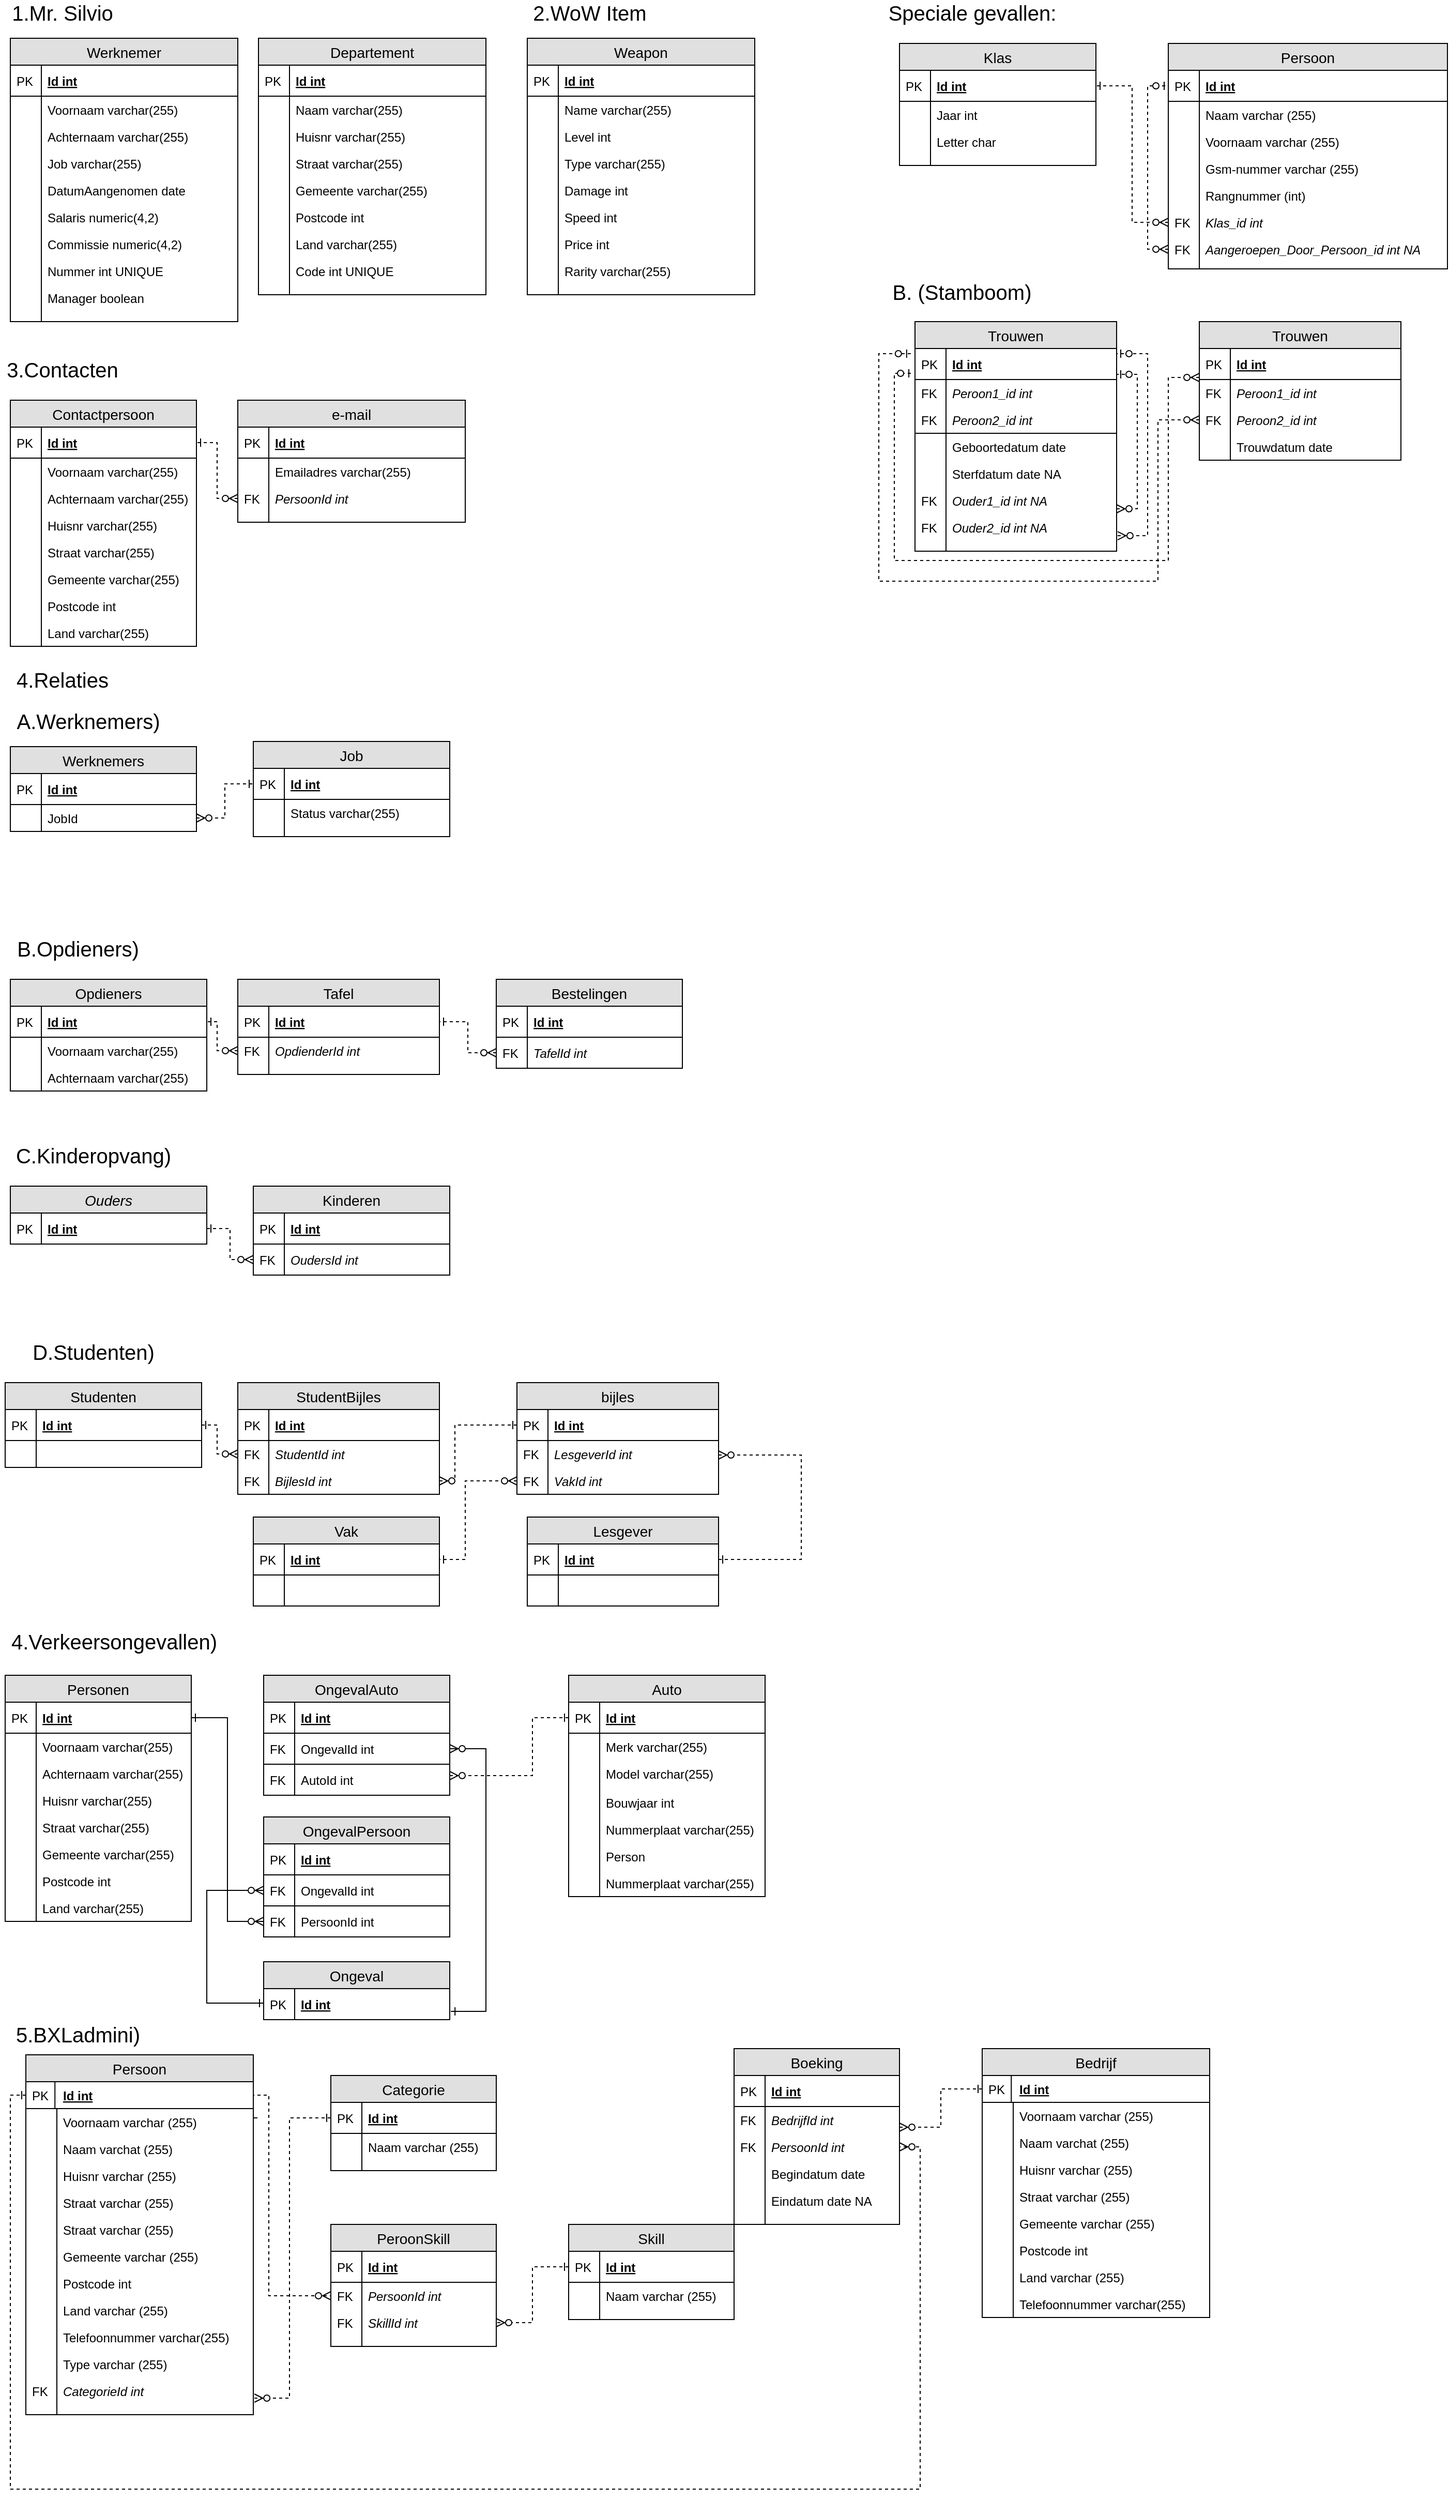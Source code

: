 <mxfile version="12.7.4" type="github" pages="2">
  <diagram id="OCUyOiPCe35t8P-6N7s-" name="Page-1">
    <mxGraphModel dx="460" dy="790" grid="1" gridSize="10" guides="1" tooltips="1" connect="1" arrows="1" fold="1" page="1" pageScale="1" pageWidth="850" pageHeight="1100" math="0" shadow="0">
      <root>
        <mxCell id="0" />
        <mxCell id="1" parent="0" />
        <mxCell id="8z-_S1Eb2cFM75carpd7-1" value="&lt;font style=&quot;font-size: 20px&quot;&gt;1.Mr. Silvio&lt;/font&gt;" style="text;html=1;align=center;verticalAlign=middle;resizable=0;points=[];autosize=1;" parent="1" vertex="1">
          <mxGeometry x="15" y="10" width="110" height="20" as="geometry" />
        </mxCell>
        <mxCell id="8z-_S1Eb2cFM75carpd7-2" value="&lt;font style=&quot;font-size: 20px&quot;&gt;Speciale gevallen:&lt;/font&gt;&lt;font style=&quot;font-size: 20px&quot;&gt;&lt;br&gt;&lt;/font&gt;" style="text;html=1;align=center;verticalAlign=middle;resizable=0;points=[];autosize=1;" parent="1" vertex="1">
          <mxGeometry x="860" y="10" width="180" height="20" as="geometry" />
        </mxCell>
        <mxCell id="8z-_S1Eb2cFM75carpd7-3" value="Werknemer" style="swimlane;fontStyle=0;childLayout=stackLayout;horizontal=1;startSize=26;fillColor=#e0e0e0;horizontalStack=0;resizeParent=1;resizeParentMax=0;resizeLast=0;collapsible=1;marginBottom=0;swimlaneFillColor=#ffffff;align=center;fontSize=14;" parent="1" vertex="1">
          <mxGeometry x="20" y="45" width="220" height="274" as="geometry">
            <mxRectangle x="20" y="20" width="70" height="26" as="alternateBounds" />
          </mxGeometry>
        </mxCell>
        <mxCell id="8z-_S1Eb2cFM75carpd7-4" value="Id int" style="shape=partialRectangle;top=0;left=0;right=0;bottom=1;align=left;verticalAlign=middle;fillColor=none;spacingLeft=34;spacingRight=4;overflow=hidden;rotatable=0;points=[[0,0.5],[1,0.5]];portConstraint=eastwest;dropTarget=0;fontStyle=5;fontSize=12;" parent="8z-_S1Eb2cFM75carpd7-3" vertex="1">
          <mxGeometry y="26" width="220" height="30" as="geometry" />
        </mxCell>
        <mxCell id="8z-_S1Eb2cFM75carpd7-5" value="PK" style="shape=partialRectangle;top=0;left=0;bottom=0;fillColor=none;align=left;verticalAlign=middle;spacingLeft=4;spacingRight=4;overflow=hidden;rotatable=0;points=[];portConstraint=eastwest;part=1;fontSize=12;" parent="8z-_S1Eb2cFM75carpd7-4" vertex="1" connectable="0">
          <mxGeometry width="30" height="30" as="geometry" />
        </mxCell>
        <mxCell id="8z-_S1Eb2cFM75carpd7-6" value="Voornaam varchar(255) " style="shape=partialRectangle;top=0;left=0;right=0;bottom=0;align=left;verticalAlign=top;fillColor=none;spacingLeft=34;spacingRight=4;overflow=hidden;rotatable=0;points=[[0,0.5],[1,0.5]];portConstraint=eastwest;dropTarget=0;fontSize=12;" parent="8z-_S1Eb2cFM75carpd7-3" vertex="1">
          <mxGeometry y="56" width="220" height="26" as="geometry" />
        </mxCell>
        <mxCell id="8z-_S1Eb2cFM75carpd7-7" value="" style="shape=partialRectangle;top=0;left=0;bottom=0;fillColor=none;align=left;verticalAlign=top;spacingLeft=4;spacingRight=4;overflow=hidden;rotatable=0;points=[];portConstraint=eastwest;part=1;fontSize=12;" parent="8z-_S1Eb2cFM75carpd7-6" vertex="1" connectable="0">
          <mxGeometry width="30" height="26" as="geometry" />
        </mxCell>
        <mxCell id="8z-_S1Eb2cFM75carpd7-8" value="Achternaam varchar(255)" style="shape=partialRectangle;top=0;left=0;right=0;bottom=0;align=left;verticalAlign=top;fillColor=none;spacingLeft=34;spacingRight=4;overflow=hidden;rotatable=0;points=[[0,0.5],[1,0.5]];portConstraint=eastwest;dropTarget=0;fontSize=12;" parent="8z-_S1Eb2cFM75carpd7-3" vertex="1">
          <mxGeometry y="82" width="220" height="26" as="geometry" />
        </mxCell>
        <mxCell id="8z-_S1Eb2cFM75carpd7-9" value="" style="shape=partialRectangle;top=0;left=0;bottom=0;fillColor=none;align=left;verticalAlign=top;spacingLeft=4;spacingRight=4;overflow=hidden;rotatable=0;points=[];portConstraint=eastwest;part=1;fontSize=12;" parent="8z-_S1Eb2cFM75carpd7-8" vertex="1" connectable="0">
          <mxGeometry width="30" height="26" as="geometry" />
        </mxCell>
        <mxCell id="8z-_S1Eb2cFM75carpd7-10" value="Job varchar(255)" style="shape=partialRectangle;top=0;left=0;right=0;bottom=0;align=left;verticalAlign=top;fillColor=none;spacingLeft=34;spacingRight=4;overflow=hidden;rotatable=0;points=[[0,0.5],[1,0.5]];portConstraint=eastwest;dropTarget=0;fontSize=12;" parent="8z-_S1Eb2cFM75carpd7-3" vertex="1">
          <mxGeometry y="108" width="220" height="26" as="geometry" />
        </mxCell>
        <mxCell id="8z-_S1Eb2cFM75carpd7-11" value="" style="shape=partialRectangle;top=0;left=0;bottom=0;fillColor=none;align=left;verticalAlign=top;spacingLeft=4;spacingRight=4;overflow=hidden;rotatable=0;points=[];portConstraint=eastwest;part=1;fontSize=12;" parent="8z-_S1Eb2cFM75carpd7-10" vertex="1" connectable="0">
          <mxGeometry width="30" height="26" as="geometry" />
        </mxCell>
        <mxCell id="8z-_S1Eb2cFM75carpd7-12" value="DatumAangenomen date" style="shape=partialRectangle;top=0;left=0;right=0;bottom=0;align=left;verticalAlign=top;fillColor=none;spacingLeft=34;spacingRight=4;overflow=hidden;rotatable=0;points=[[0,0.5],[1,0.5]];portConstraint=eastwest;dropTarget=0;fontSize=12;fontStyle=0" parent="8z-_S1Eb2cFM75carpd7-3" vertex="1">
          <mxGeometry y="134" width="220" height="26" as="geometry" />
        </mxCell>
        <mxCell id="8z-_S1Eb2cFM75carpd7-13" value="" style="shape=partialRectangle;top=0;left=0;bottom=0;fillColor=none;align=left;verticalAlign=top;spacingLeft=4;spacingRight=4;overflow=hidden;rotatable=0;points=[];portConstraint=eastwest;part=1;fontSize=12;fontStyle=0" parent="8z-_S1Eb2cFM75carpd7-12" vertex="1" connectable="0">
          <mxGeometry width="30" height="26" as="geometry" />
        </mxCell>
        <mxCell id="8z-_S1Eb2cFM75carpd7-14" value="Salaris numeric(4,2)" style="shape=partialRectangle;top=0;left=0;right=0;bottom=0;align=left;verticalAlign=top;fillColor=none;spacingLeft=34;spacingRight=4;overflow=hidden;rotatable=0;points=[[0,0.5],[1,0.5]];portConstraint=eastwest;dropTarget=0;fontSize=12;fontStyle=0" parent="8z-_S1Eb2cFM75carpd7-3" vertex="1">
          <mxGeometry y="160" width="220" height="26" as="geometry" />
        </mxCell>
        <mxCell id="8z-_S1Eb2cFM75carpd7-15" value="" style="shape=partialRectangle;top=0;left=0;bottom=0;fillColor=none;align=left;verticalAlign=top;spacingLeft=4;spacingRight=4;overflow=hidden;rotatable=0;points=[];portConstraint=eastwest;part=1;fontSize=12;fontStyle=0" parent="8z-_S1Eb2cFM75carpd7-14" vertex="1" connectable="0">
          <mxGeometry width="30" height="26" as="geometry" />
        </mxCell>
        <mxCell id="8z-_S1Eb2cFM75carpd7-16" value="Commissie numeric(4,2)" style="shape=partialRectangle;top=0;left=0;right=0;bottom=0;align=left;verticalAlign=top;fillColor=none;spacingLeft=34;spacingRight=4;overflow=hidden;rotatable=0;points=[[0,0.5],[1,0.5]];portConstraint=eastwest;dropTarget=0;fontSize=12;fontStyle=0" parent="8z-_S1Eb2cFM75carpd7-3" vertex="1">
          <mxGeometry y="186" width="220" height="26" as="geometry" />
        </mxCell>
        <mxCell id="8z-_S1Eb2cFM75carpd7-17" value="" style="shape=partialRectangle;top=0;left=0;bottom=0;fillColor=none;align=left;verticalAlign=top;spacingLeft=4;spacingRight=4;overflow=hidden;rotatable=0;points=[];portConstraint=eastwest;part=1;fontSize=12;fontStyle=0" parent="8z-_S1Eb2cFM75carpd7-16" vertex="1" connectable="0">
          <mxGeometry width="30" height="26" as="geometry" />
        </mxCell>
        <mxCell id="8z-_S1Eb2cFM75carpd7-18" value="Nummer int UNIQUE" style="shape=partialRectangle;top=0;left=0;right=0;bottom=0;align=left;verticalAlign=top;fillColor=none;spacingLeft=34;spacingRight=4;overflow=hidden;rotatable=0;points=[[0,0.5],[1,0.5]];portConstraint=eastwest;dropTarget=0;fontSize=12;fontStyle=0" parent="8z-_S1Eb2cFM75carpd7-3" vertex="1">
          <mxGeometry y="212" width="220" height="26" as="geometry" />
        </mxCell>
        <mxCell id="8z-_S1Eb2cFM75carpd7-19" value="" style="shape=partialRectangle;top=0;left=0;bottom=0;fillColor=none;align=left;verticalAlign=top;spacingLeft=4;spacingRight=4;overflow=hidden;rotatable=0;points=[];portConstraint=eastwest;part=1;fontSize=12;fontStyle=0" parent="8z-_S1Eb2cFM75carpd7-18" vertex="1" connectable="0">
          <mxGeometry width="30" height="26" as="geometry" />
        </mxCell>
        <mxCell id="8z-_S1Eb2cFM75carpd7-20" value="Manager boolean" style="shape=partialRectangle;top=0;left=0;right=0;bottom=0;align=left;verticalAlign=top;fillColor=none;spacingLeft=34;spacingRight=4;overflow=hidden;rotatable=0;points=[[0,0.5],[1,0.5]];portConstraint=eastwest;dropTarget=0;fontSize=12;fontStyle=0" parent="8z-_S1Eb2cFM75carpd7-3" vertex="1">
          <mxGeometry y="238" width="220" height="26" as="geometry" />
        </mxCell>
        <mxCell id="8z-_S1Eb2cFM75carpd7-21" value="" style="shape=partialRectangle;top=0;left=0;bottom=0;fillColor=none;align=left;verticalAlign=top;spacingLeft=4;spacingRight=4;overflow=hidden;rotatable=0;points=[];portConstraint=eastwest;part=1;fontSize=12;fontStyle=0" parent="8z-_S1Eb2cFM75carpd7-20" vertex="1" connectable="0">
          <mxGeometry width="30" height="26" as="geometry" />
        </mxCell>
        <mxCell id="8z-_S1Eb2cFM75carpd7-22" value="" style="shape=partialRectangle;top=0;left=0;right=0;bottom=0;align=left;verticalAlign=top;fillColor=none;spacingLeft=34;spacingRight=4;overflow=hidden;rotatable=0;points=[[0,0.5],[1,0.5]];portConstraint=eastwest;dropTarget=0;fontSize=12;" parent="8z-_S1Eb2cFM75carpd7-3" vertex="1">
          <mxGeometry y="264" width="220" height="10" as="geometry" />
        </mxCell>
        <mxCell id="8z-_S1Eb2cFM75carpd7-23" value="" style="shape=partialRectangle;top=0;left=0;bottom=0;fillColor=none;align=left;verticalAlign=top;spacingLeft=4;spacingRight=4;overflow=hidden;rotatable=0;points=[];portConstraint=eastwest;part=1;fontSize=12;" parent="8z-_S1Eb2cFM75carpd7-22" vertex="1" connectable="0">
          <mxGeometry width="30" height="10" as="geometry" />
        </mxCell>
        <mxCell id="8z-_S1Eb2cFM75carpd7-24" value="Departement" style="swimlane;fontStyle=0;childLayout=stackLayout;horizontal=1;startSize=26;fillColor=#e0e0e0;horizontalStack=0;resizeParent=1;resizeParentMax=0;resizeLast=0;collapsible=1;marginBottom=0;swimlaneFillColor=#ffffff;align=center;fontSize=14;" parent="1" vertex="1">
          <mxGeometry x="260" y="45" width="220" height="248" as="geometry">
            <mxRectangle x="20" y="20" width="70" height="26" as="alternateBounds" />
          </mxGeometry>
        </mxCell>
        <mxCell id="8z-_S1Eb2cFM75carpd7-25" value="Id int" style="shape=partialRectangle;top=0;left=0;right=0;bottom=1;align=left;verticalAlign=middle;fillColor=none;spacingLeft=34;spacingRight=4;overflow=hidden;rotatable=0;points=[[0,0.5],[1,0.5]];portConstraint=eastwest;dropTarget=0;fontStyle=5;fontSize=12;" parent="8z-_S1Eb2cFM75carpd7-24" vertex="1">
          <mxGeometry y="26" width="220" height="30" as="geometry" />
        </mxCell>
        <mxCell id="8z-_S1Eb2cFM75carpd7-26" value="PK" style="shape=partialRectangle;top=0;left=0;bottom=0;fillColor=none;align=left;verticalAlign=middle;spacingLeft=4;spacingRight=4;overflow=hidden;rotatable=0;points=[];portConstraint=eastwest;part=1;fontSize=12;" parent="8z-_S1Eb2cFM75carpd7-25" vertex="1" connectable="0">
          <mxGeometry width="30" height="30" as="geometry" />
        </mxCell>
        <mxCell id="8z-_S1Eb2cFM75carpd7-27" value="Naam varchar(255) " style="shape=partialRectangle;top=0;left=0;right=0;bottom=0;align=left;verticalAlign=top;fillColor=none;spacingLeft=34;spacingRight=4;overflow=hidden;rotatable=0;points=[[0,0.5],[1,0.5]];portConstraint=eastwest;dropTarget=0;fontSize=12;" parent="8z-_S1Eb2cFM75carpd7-24" vertex="1">
          <mxGeometry y="56" width="220" height="26" as="geometry" />
        </mxCell>
        <mxCell id="8z-_S1Eb2cFM75carpd7-28" value="" style="shape=partialRectangle;top=0;left=0;bottom=0;fillColor=none;align=left;verticalAlign=top;spacingLeft=4;spacingRight=4;overflow=hidden;rotatable=0;points=[];portConstraint=eastwest;part=1;fontSize=12;" parent="8z-_S1Eb2cFM75carpd7-27" vertex="1" connectable="0">
          <mxGeometry width="30" height="26" as="geometry" />
        </mxCell>
        <mxCell id="8z-_S1Eb2cFM75carpd7-29" value="Huisnr varchar(255)" style="shape=partialRectangle;top=0;left=0;right=0;bottom=0;align=left;verticalAlign=top;fillColor=none;spacingLeft=34;spacingRight=4;overflow=hidden;rotatable=0;points=[[0,0.5],[1,0.5]];portConstraint=eastwest;dropTarget=0;fontSize=12;" parent="8z-_S1Eb2cFM75carpd7-24" vertex="1">
          <mxGeometry y="82" width="220" height="26" as="geometry" />
        </mxCell>
        <mxCell id="8z-_S1Eb2cFM75carpd7-30" value="" style="shape=partialRectangle;top=0;left=0;bottom=0;fillColor=none;align=left;verticalAlign=top;spacingLeft=4;spacingRight=4;overflow=hidden;rotatable=0;points=[];portConstraint=eastwest;part=1;fontSize=12;" parent="8z-_S1Eb2cFM75carpd7-29" vertex="1" connectable="0">
          <mxGeometry width="30" height="26" as="geometry" />
        </mxCell>
        <mxCell id="8z-_S1Eb2cFM75carpd7-31" value="Straat varchar(255)" style="shape=partialRectangle;top=0;left=0;right=0;bottom=0;align=left;verticalAlign=top;fillColor=none;spacingLeft=34;spacingRight=4;overflow=hidden;rotatable=0;points=[[0,0.5],[1,0.5]];portConstraint=eastwest;dropTarget=0;fontSize=12;" parent="8z-_S1Eb2cFM75carpd7-24" vertex="1">
          <mxGeometry y="108" width="220" height="26" as="geometry" />
        </mxCell>
        <mxCell id="8z-_S1Eb2cFM75carpd7-32" value="" style="shape=partialRectangle;top=0;left=0;bottom=0;fillColor=none;align=left;verticalAlign=top;spacingLeft=4;spacingRight=4;overflow=hidden;rotatable=0;points=[];portConstraint=eastwest;part=1;fontSize=12;" parent="8z-_S1Eb2cFM75carpd7-31" vertex="1" connectable="0">
          <mxGeometry width="30" height="26" as="geometry" />
        </mxCell>
        <mxCell id="8z-_S1Eb2cFM75carpd7-33" value="Gemeente varchar(255)" style="shape=partialRectangle;top=0;left=0;right=0;bottom=0;align=left;verticalAlign=top;fillColor=none;spacingLeft=34;spacingRight=4;overflow=hidden;rotatable=0;points=[[0,0.5],[1,0.5]];portConstraint=eastwest;dropTarget=0;fontSize=12;fontStyle=0" parent="8z-_S1Eb2cFM75carpd7-24" vertex="1">
          <mxGeometry y="134" width="220" height="26" as="geometry" />
        </mxCell>
        <mxCell id="8z-_S1Eb2cFM75carpd7-34" value="" style="shape=partialRectangle;top=0;left=0;bottom=0;fillColor=none;align=left;verticalAlign=top;spacingLeft=4;spacingRight=4;overflow=hidden;rotatable=0;points=[];portConstraint=eastwest;part=1;fontSize=12;fontStyle=0" parent="8z-_S1Eb2cFM75carpd7-33" vertex="1" connectable="0">
          <mxGeometry width="30" height="26" as="geometry" />
        </mxCell>
        <mxCell id="8z-_S1Eb2cFM75carpd7-35" value="Postcode int" style="shape=partialRectangle;top=0;left=0;right=0;bottom=0;align=left;verticalAlign=top;fillColor=none;spacingLeft=34;spacingRight=4;overflow=hidden;rotatable=0;points=[[0,0.5],[1,0.5]];portConstraint=eastwest;dropTarget=0;fontSize=12;fontStyle=0" parent="8z-_S1Eb2cFM75carpd7-24" vertex="1">
          <mxGeometry y="160" width="220" height="26" as="geometry" />
        </mxCell>
        <mxCell id="8z-_S1Eb2cFM75carpd7-36" value="" style="shape=partialRectangle;top=0;left=0;bottom=0;fillColor=none;align=left;verticalAlign=top;spacingLeft=4;spacingRight=4;overflow=hidden;rotatable=0;points=[];portConstraint=eastwest;part=1;fontSize=12;fontStyle=0" parent="8z-_S1Eb2cFM75carpd7-35" vertex="1" connectable="0">
          <mxGeometry width="30" height="26" as="geometry" />
        </mxCell>
        <mxCell id="8z-_S1Eb2cFM75carpd7-37" value="Land varchar(255)" style="shape=partialRectangle;top=0;left=0;right=0;bottom=0;align=left;verticalAlign=top;fillColor=none;spacingLeft=34;spacingRight=4;overflow=hidden;rotatable=0;points=[[0,0.5],[1,0.5]];portConstraint=eastwest;dropTarget=0;fontSize=12;fontStyle=0" parent="8z-_S1Eb2cFM75carpd7-24" vertex="1">
          <mxGeometry y="186" width="220" height="26" as="geometry" />
        </mxCell>
        <mxCell id="8z-_S1Eb2cFM75carpd7-38" value="" style="shape=partialRectangle;top=0;left=0;bottom=0;fillColor=none;align=left;verticalAlign=top;spacingLeft=4;spacingRight=4;overflow=hidden;rotatable=0;points=[];portConstraint=eastwest;part=1;fontSize=12;fontStyle=0" parent="8z-_S1Eb2cFM75carpd7-37" vertex="1" connectable="0">
          <mxGeometry width="30" height="26" as="geometry" />
        </mxCell>
        <mxCell id="8z-_S1Eb2cFM75carpd7-39" value="Code int UNIQUE" style="shape=partialRectangle;top=0;left=0;right=0;bottom=0;align=left;verticalAlign=top;fillColor=none;spacingLeft=34;spacingRight=4;overflow=hidden;rotatable=0;points=[[0,0.5],[1,0.5]];portConstraint=eastwest;dropTarget=0;fontSize=12;fontStyle=0" parent="8z-_S1Eb2cFM75carpd7-24" vertex="1">
          <mxGeometry y="212" width="220" height="26" as="geometry" />
        </mxCell>
        <mxCell id="8z-_S1Eb2cFM75carpd7-40" value="" style="shape=partialRectangle;top=0;left=0;bottom=0;fillColor=none;align=left;verticalAlign=top;spacingLeft=4;spacingRight=4;overflow=hidden;rotatable=0;points=[];portConstraint=eastwest;part=1;fontSize=12;fontStyle=0" parent="8z-_S1Eb2cFM75carpd7-39" vertex="1" connectable="0">
          <mxGeometry width="30" height="26" as="geometry" />
        </mxCell>
        <mxCell id="8z-_S1Eb2cFM75carpd7-41" value="" style="shape=partialRectangle;top=0;left=0;right=0;bottom=0;align=left;verticalAlign=top;fillColor=none;spacingLeft=34;spacingRight=4;overflow=hidden;rotatable=0;points=[[0,0.5],[1,0.5]];portConstraint=eastwest;dropTarget=0;fontSize=12;" parent="8z-_S1Eb2cFM75carpd7-24" vertex="1">
          <mxGeometry y="238" width="220" height="10" as="geometry" />
        </mxCell>
        <mxCell id="8z-_S1Eb2cFM75carpd7-42" value="" style="shape=partialRectangle;top=0;left=0;bottom=0;fillColor=none;align=left;verticalAlign=top;spacingLeft=4;spacingRight=4;overflow=hidden;rotatable=0;points=[];portConstraint=eastwest;part=1;fontSize=12;" parent="8z-_S1Eb2cFM75carpd7-41" vertex="1" connectable="0">
          <mxGeometry width="30" height="10" as="geometry" />
        </mxCell>
        <mxCell id="8z-_S1Eb2cFM75carpd7-43" value="Weapon" style="swimlane;fontStyle=0;childLayout=stackLayout;horizontal=1;startSize=26;fillColor=#e0e0e0;horizontalStack=0;resizeParent=1;resizeParentMax=0;resizeLast=0;collapsible=1;marginBottom=0;swimlaneFillColor=#ffffff;align=center;fontSize=14;" parent="1" vertex="1">
          <mxGeometry x="520" y="45" width="220" height="248" as="geometry">
            <mxRectangle x="20" y="20" width="70" height="26" as="alternateBounds" />
          </mxGeometry>
        </mxCell>
        <mxCell id="8z-_S1Eb2cFM75carpd7-44" value="Id int" style="shape=partialRectangle;top=0;left=0;right=0;bottom=1;align=left;verticalAlign=middle;fillColor=none;spacingLeft=34;spacingRight=4;overflow=hidden;rotatable=0;points=[[0,0.5],[1,0.5]];portConstraint=eastwest;dropTarget=0;fontStyle=5;fontSize=12;" parent="8z-_S1Eb2cFM75carpd7-43" vertex="1">
          <mxGeometry y="26" width="220" height="30" as="geometry" />
        </mxCell>
        <mxCell id="8z-_S1Eb2cFM75carpd7-45" value="PK" style="shape=partialRectangle;top=0;left=0;bottom=0;fillColor=none;align=left;verticalAlign=middle;spacingLeft=4;spacingRight=4;overflow=hidden;rotatable=0;points=[];portConstraint=eastwest;part=1;fontSize=12;" parent="8z-_S1Eb2cFM75carpd7-44" vertex="1" connectable="0">
          <mxGeometry width="30" height="30" as="geometry" />
        </mxCell>
        <mxCell id="8z-_S1Eb2cFM75carpd7-46" value="Name varchar(255) " style="shape=partialRectangle;top=0;left=0;right=0;bottom=0;align=left;verticalAlign=top;fillColor=none;spacingLeft=34;spacingRight=4;overflow=hidden;rotatable=0;points=[[0,0.5],[1,0.5]];portConstraint=eastwest;dropTarget=0;fontSize=12;" parent="8z-_S1Eb2cFM75carpd7-43" vertex="1">
          <mxGeometry y="56" width="220" height="26" as="geometry" />
        </mxCell>
        <mxCell id="8z-_S1Eb2cFM75carpd7-47" value="" style="shape=partialRectangle;top=0;left=0;bottom=0;fillColor=none;align=left;verticalAlign=top;spacingLeft=4;spacingRight=4;overflow=hidden;rotatable=0;points=[];portConstraint=eastwest;part=1;fontSize=12;" parent="8z-_S1Eb2cFM75carpd7-46" vertex="1" connectable="0">
          <mxGeometry width="30" height="26" as="geometry" />
        </mxCell>
        <mxCell id="8z-_S1Eb2cFM75carpd7-48" value="Level int" style="shape=partialRectangle;top=0;left=0;right=0;bottom=0;align=left;verticalAlign=top;fillColor=none;spacingLeft=34;spacingRight=4;overflow=hidden;rotatable=0;points=[[0,0.5],[1,0.5]];portConstraint=eastwest;dropTarget=0;fontSize=12;" parent="8z-_S1Eb2cFM75carpd7-43" vertex="1">
          <mxGeometry y="82" width="220" height="26" as="geometry" />
        </mxCell>
        <mxCell id="8z-_S1Eb2cFM75carpd7-49" value="" style="shape=partialRectangle;top=0;left=0;bottom=0;fillColor=none;align=left;verticalAlign=top;spacingLeft=4;spacingRight=4;overflow=hidden;rotatable=0;points=[];portConstraint=eastwest;part=1;fontSize=12;" parent="8z-_S1Eb2cFM75carpd7-48" vertex="1" connectable="0">
          <mxGeometry width="30" height="26" as="geometry" />
        </mxCell>
        <mxCell id="8z-_S1Eb2cFM75carpd7-50" value="Type varchar(255)" style="shape=partialRectangle;top=0;left=0;right=0;bottom=0;align=left;verticalAlign=top;fillColor=none;spacingLeft=34;spacingRight=4;overflow=hidden;rotatable=0;points=[[0,0.5],[1,0.5]];portConstraint=eastwest;dropTarget=0;fontSize=12;" parent="8z-_S1Eb2cFM75carpd7-43" vertex="1">
          <mxGeometry y="108" width="220" height="26" as="geometry" />
        </mxCell>
        <mxCell id="8z-_S1Eb2cFM75carpd7-51" value="" style="shape=partialRectangle;top=0;left=0;bottom=0;fillColor=none;align=left;verticalAlign=top;spacingLeft=4;spacingRight=4;overflow=hidden;rotatable=0;points=[];portConstraint=eastwest;part=1;fontSize=12;" parent="8z-_S1Eb2cFM75carpd7-50" vertex="1" connectable="0">
          <mxGeometry width="30" height="26" as="geometry" />
        </mxCell>
        <mxCell id="8z-_S1Eb2cFM75carpd7-52" value="Damage int" style="shape=partialRectangle;top=0;left=0;right=0;bottom=0;align=left;verticalAlign=top;fillColor=none;spacingLeft=34;spacingRight=4;overflow=hidden;rotatable=0;points=[[0,0.5],[1,0.5]];portConstraint=eastwest;dropTarget=0;fontSize=12;fontStyle=0" parent="8z-_S1Eb2cFM75carpd7-43" vertex="1">
          <mxGeometry y="134" width="220" height="26" as="geometry" />
        </mxCell>
        <mxCell id="8z-_S1Eb2cFM75carpd7-53" value="" style="shape=partialRectangle;top=0;left=0;bottom=0;fillColor=none;align=left;verticalAlign=top;spacingLeft=4;spacingRight=4;overflow=hidden;rotatable=0;points=[];portConstraint=eastwest;part=1;fontSize=12;fontStyle=0" parent="8z-_S1Eb2cFM75carpd7-52" vertex="1" connectable="0">
          <mxGeometry width="30" height="26" as="geometry" />
        </mxCell>
        <mxCell id="8z-_S1Eb2cFM75carpd7-54" value="Speed int" style="shape=partialRectangle;top=0;left=0;right=0;bottom=0;align=left;verticalAlign=top;fillColor=none;spacingLeft=34;spacingRight=4;overflow=hidden;rotatable=0;points=[[0,0.5],[1,0.5]];portConstraint=eastwest;dropTarget=0;fontSize=12;fontStyle=0" parent="8z-_S1Eb2cFM75carpd7-43" vertex="1">
          <mxGeometry y="160" width="220" height="26" as="geometry" />
        </mxCell>
        <mxCell id="8z-_S1Eb2cFM75carpd7-55" value="" style="shape=partialRectangle;top=0;left=0;bottom=0;fillColor=none;align=left;verticalAlign=top;spacingLeft=4;spacingRight=4;overflow=hidden;rotatable=0;points=[];portConstraint=eastwest;part=1;fontSize=12;fontStyle=0" parent="8z-_S1Eb2cFM75carpd7-54" vertex="1" connectable="0">
          <mxGeometry width="30" height="26" as="geometry" />
        </mxCell>
        <mxCell id="8z-_S1Eb2cFM75carpd7-56" value="Price int" style="shape=partialRectangle;top=0;left=0;right=0;bottom=0;align=left;verticalAlign=top;fillColor=none;spacingLeft=34;spacingRight=4;overflow=hidden;rotatable=0;points=[[0,0.5],[1,0.5]];portConstraint=eastwest;dropTarget=0;fontSize=12;fontStyle=0" parent="8z-_S1Eb2cFM75carpd7-43" vertex="1">
          <mxGeometry y="186" width="220" height="26" as="geometry" />
        </mxCell>
        <mxCell id="8z-_S1Eb2cFM75carpd7-57" value="" style="shape=partialRectangle;top=0;left=0;bottom=0;fillColor=none;align=left;verticalAlign=top;spacingLeft=4;spacingRight=4;overflow=hidden;rotatable=0;points=[];portConstraint=eastwest;part=1;fontSize=12;fontStyle=0" parent="8z-_S1Eb2cFM75carpd7-56" vertex="1" connectable="0">
          <mxGeometry width="30" height="26" as="geometry" />
        </mxCell>
        <mxCell id="8z-_S1Eb2cFM75carpd7-58" value="Rarity varchar(255)" style="shape=partialRectangle;top=0;left=0;right=0;bottom=0;align=left;verticalAlign=top;fillColor=none;spacingLeft=34;spacingRight=4;overflow=hidden;rotatable=0;points=[[0,0.5],[1,0.5]];portConstraint=eastwest;dropTarget=0;fontSize=12;fontStyle=0" parent="8z-_S1Eb2cFM75carpd7-43" vertex="1">
          <mxGeometry y="212" width="220" height="26" as="geometry" />
        </mxCell>
        <mxCell id="8z-_S1Eb2cFM75carpd7-59" value="" style="shape=partialRectangle;top=0;left=0;bottom=0;fillColor=none;align=left;verticalAlign=top;spacingLeft=4;spacingRight=4;overflow=hidden;rotatable=0;points=[];portConstraint=eastwest;part=1;fontSize=12;fontStyle=0" parent="8z-_S1Eb2cFM75carpd7-58" vertex="1" connectable="0">
          <mxGeometry width="30" height="26" as="geometry" />
        </mxCell>
        <mxCell id="8z-_S1Eb2cFM75carpd7-60" value="" style="shape=partialRectangle;top=0;left=0;right=0;bottom=0;align=left;verticalAlign=top;fillColor=none;spacingLeft=34;spacingRight=4;overflow=hidden;rotatable=0;points=[[0,0.5],[1,0.5]];portConstraint=eastwest;dropTarget=0;fontSize=12;" parent="8z-_S1Eb2cFM75carpd7-43" vertex="1">
          <mxGeometry y="238" width="220" height="10" as="geometry" />
        </mxCell>
        <mxCell id="8z-_S1Eb2cFM75carpd7-61" value="" style="shape=partialRectangle;top=0;left=0;bottom=0;fillColor=none;align=left;verticalAlign=top;spacingLeft=4;spacingRight=4;overflow=hidden;rotatable=0;points=[];portConstraint=eastwest;part=1;fontSize=12;" parent="8z-_S1Eb2cFM75carpd7-60" vertex="1" connectable="0">
          <mxGeometry width="30" height="10" as="geometry" />
        </mxCell>
        <mxCell id="8z-_S1Eb2cFM75carpd7-62" value="&lt;font style=&quot;font-size: 20px&quot;&gt;3.Contacten&lt;/font&gt;" style="text;html=1;align=center;verticalAlign=middle;resizable=0;points=[];autosize=1;" parent="1" vertex="1">
          <mxGeometry x="10" y="355" width="120" height="20" as="geometry" />
        </mxCell>
        <mxCell id="8z-_S1Eb2cFM75carpd7-63" value="Contactpersoon" style="swimlane;fontStyle=0;childLayout=stackLayout;horizontal=1;startSize=26;fillColor=#e0e0e0;horizontalStack=0;resizeParent=1;resizeParentMax=0;resizeLast=0;collapsible=1;marginBottom=0;swimlaneFillColor=#ffffff;align=center;fontSize=14;" parent="1" vertex="1">
          <mxGeometry x="20" y="395" width="180" height="238" as="geometry">
            <mxRectangle x="20" y="20" width="70" height="26" as="alternateBounds" />
          </mxGeometry>
        </mxCell>
        <mxCell id="8z-_S1Eb2cFM75carpd7-64" value="Id int" style="shape=partialRectangle;top=0;left=0;right=0;bottom=1;align=left;verticalAlign=middle;fillColor=none;spacingLeft=34;spacingRight=4;overflow=hidden;rotatable=0;points=[[0,0.5],[1,0.5]];portConstraint=eastwest;dropTarget=0;fontStyle=5;fontSize=12;" parent="8z-_S1Eb2cFM75carpd7-63" vertex="1">
          <mxGeometry y="26" width="180" height="30" as="geometry" />
        </mxCell>
        <mxCell id="8z-_S1Eb2cFM75carpd7-65" value="PK" style="shape=partialRectangle;top=0;left=0;bottom=0;fillColor=none;align=left;verticalAlign=middle;spacingLeft=4;spacingRight=4;overflow=hidden;rotatable=0;points=[];portConstraint=eastwest;part=1;fontSize=12;" parent="8z-_S1Eb2cFM75carpd7-64" vertex="1" connectable="0">
          <mxGeometry width="30" height="30" as="geometry" />
        </mxCell>
        <mxCell id="8z-_S1Eb2cFM75carpd7-66" value="Voornaam varchar(255) " style="shape=partialRectangle;top=0;left=0;right=0;bottom=0;align=left;verticalAlign=top;fillColor=none;spacingLeft=34;spacingRight=4;overflow=hidden;rotatable=0;points=[[0,0.5],[1,0.5]];portConstraint=eastwest;dropTarget=0;fontSize=12;" parent="8z-_S1Eb2cFM75carpd7-63" vertex="1">
          <mxGeometry y="56" width="180" height="26" as="geometry" />
        </mxCell>
        <mxCell id="8z-_S1Eb2cFM75carpd7-67" value="" style="shape=partialRectangle;top=0;left=0;bottom=0;fillColor=none;align=left;verticalAlign=top;spacingLeft=4;spacingRight=4;overflow=hidden;rotatable=0;points=[];portConstraint=eastwest;part=1;fontSize=12;" parent="8z-_S1Eb2cFM75carpd7-66" vertex="1" connectable="0">
          <mxGeometry width="30" height="26" as="geometry" />
        </mxCell>
        <mxCell id="8z-_S1Eb2cFM75carpd7-68" value="Achternaam varchar(255)" style="shape=partialRectangle;top=0;left=0;right=0;bottom=0;align=left;verticalAlign=top;fillColor=none;spacingLeft=34;spacingRight=4;overflow=hidden;rotatable=0;points=[[0,0.5],[1,0.5]];portConstraint=eastwest;dropTarget=0;fontSize=12;" parent="8z-_S1Eb2cFM75carpd7-63" vertex="1">
          <mxGeometry y="82" width="180" height="26" as="geometry" />
        </mxCell>
        <mxCell id="8z-_S1Eb2cFM75carpd7-69" value="" style="shape=partialRectangle;top=0;left=0;bottom=0;fillColor=none;align=left;verticalAlign=top;spacingLeft=4;spacingRight=4;overflow=hidden;rotatable=0;points=[];portConstraint=eastwest;part=1;fontSize=12;" parent="8z-_S1Eb2cFM75carpd7-68" vertex="1" connectable="0">
          <mxGeometry width="30" height="26" as="geometry" />
        </mxCell>
        <mxCell id="8z-_S1Eb2cFM75carpd7-70" value="Huisnr varchar(255)" style="shape=partialRectangle;top=0;left=0;right=0;bottom=0;align=left;verticalAlign=top;fillColor=none;spacingLeft=34;spacingRight=4;overflow=hidden;rotatable=0;points=[[0,0.5],[1,0.5]];portConstraint=eastwest;dropTarget=0;fontSize=12;" parent="8z-_S1Eb2cFM75carpd7-63" vertex="1">
          <mxGeometry y="108" width="180" height="26" as="geometry" />
        </mxCell>
        <mxCell id="8z-_S1Eb2cFM75carpd7-71" value="" style="shape=partialRectangle;top=0;left=0;bottom=0;fillColor=none;align=left;verticalAlign=top;spacingLeft=4;spacingRight=4;overflow=hidden;rotatable=0;points=[];portConstraint=eastwest;part=1;fontSize=12;" parent="8z-_S1Eb2cFM75carpd7-70" vertex="1" connectable="0">
          <mxGeometry width="30" height="26" as="geometry" />
        </mxCell>
        <mxCell id="8z-_S1Eb2cFM75carpd7-72" value="Straat varchar(255)" style="shape=partialRectangle;top=0;left=0;right=0;bottom=0;align=left;verticalAlign=top;fillColor=none;spacingLeft=34;spacingRight=4;overflow=hidden;rotatable=0;points=[[0,0.5],[1,0.5]];portConstraint=eastwest;dropTarget=0;fontSize=12;fontStyle=0" parent="8z-_S1Eb2cFM75carpd7-63" vertex="1">
          <mxGeometry y="134" width="180" height="26" as="geometry" />
        </mxCell>
        <mxCell id="8z-_S1Eb2cFM75carpd7-73" value="" style="shape=partialRectangle;top=0;left=0;bottom=0;fillColor=none;align=left;verticalAlign=top;spacingLeft=4;spacingRight=4;overflow=hidden;rotatable=0;points=[];portConstraint=eastwest;part=1;fontSize=12;fontStyle=0" parent="8z-_S1Eb2cFM75carpd7-72" vertex="1" connectable="0">
          <mxGeometry width="30" height="26" as="geometry" />
        </mxCell>
        <mxCell id="8z-_S1Eb2cFM75carpd7-74" value="Gemeente varchar(255)" style="shape=partialRectangle;top=0;left=0;right=0;bottom=0;align=left;verticalAlign=top;fillColor=none;spacingLeft=34;spacingRight=4;overflow=hidden;rotatable=0;points=[[0,0.5],[1,0.5]];portConstraint=eastwest;dropTarget=0;fontSize=12;fontStyle=0" parent="8z-_S1Eb2cFM75carpd7-63" vertex="1">
          <mxGeometry y="160" width="180" height="26" as="geometry" />
        </mxCell>
        <mxCell id="8z-_S1Eb2cFM75carpd7-75" value="" style="shape=partialRectangle;top=0;left=0;bottom=0;fillColor=none;align=left;verticalAlign=top;spacingLeft=4;spacingRight=4;overflow=hidden;rotatable=0;points=[];portConstraint=eastwest;part=1;fontSize=12;fontStyle=0" parent="8z-_S1Eb2cFM75carpd7-74" vertex="1" connectable="0">
          <mxGeometry width="30" height="26" as="geometry" />
        </mxCell>
        <mxCell id="8z-_S1Eb2cFM75carpd7-76" value="Postcode int " style="shape=partialRectangle;top=0;left=0;right=0;bottom=0;align=left;verticalAlign=top;fillColor=none;spacingLeft=34;spacingRight=4;overflow=hidden;rotatable=0;points=[[0,0.5],[1,0.5]];portConstraint=eastwest;dropTarget=0;fontSize=12;fontStyle=0" parent="8z-_S1Eb2cFM75carpd7-63" vertex="1">
          <mxGeometry y="186" width="180" height="26" as="geometry" />
        </mxCell>
        <mxCell id="8z-_S1Eb2cFM75carpd7-77" value="" style="shape=partialRectangle;top=0;left=0;bottom=0;fillColor=none;align=left;verticalAlign=top;spacingLeft=4;spacingRight=4;overflow=hidden;rotatable=0;points=[];portConstraint=eastwest;part=1;fontSize=12;fontStyle=0" parent="8z-_S1Eb2cFM75carpd7-76" vertex="1" connectable="0">
          <mxGeometry width="30" height="26" as="geometry" />
        </mxCell>
        <mxCell id="8z-_S1Eb2cFM75carpd7-78" value="Land varchar(255)" style="shape=partialRectangle;top=0;left=0;right=0;bottom=0;align=left;verticalAlign=top;fillColor=none;spacingLeft=34;spacingRight=4;overflow=hidden;rotatable=0;points=[[0,0.5],[1,0.5]];portConstraint=eastwest;dropTarget=0;fontSize=12;fontStyle=0" parent="8z-_S1Eb2cFM75carpd7-63" vertex="1">
          <mxGeometry y="212" width="180" height="26" as="geometry" />
        </mxCell>
        <mxCell id="8z-_S1Eb2cFM75carpd7-79" value="" style="shape=partialRectangle;top=0;left=0;bottom=0;fillColor=none;align=left;verticalAlign=top;spacingLeft=4;spacingRight=4;overflow=hidden;rotatable=0;points=[];portConstraint=eastwest;part=1;fontSize=12;fontStyle=0" parent="8z-_S1Eb2cFM75carpd7-78" vertex="1" connectable="0">
          <mxGeometry width="30" height="26" as="geometry" />
        </mxCell>
        <mxCell id="8z-_S1Eb2cFM75carpd7-80" value="e-mail" style="swimlane;fontStyle=0;childLayout=stackLayout;horizontal=1;startSize=26;fillColor=#e0e0e0;horizontalStack=0;resizeParent=1;resizeParentMax=0;resizeLast=0;collapsible=1;marginBottom=0;swimlaneFillColor=#ffffff;align=center;fontSize=14;" parent="1" vertex="1">
          <mxGeometry x="240" y="395" width="220" height="118" as="geometry">
            <mxRectangle x="20" y="20" width="70" height="26" as="alternateBounds" />
          </mxGeometry>
        </mxCell>
        <mxCell id="8z-_S1Eb2cFM75carpd7-81" value="Id int" style="shape=partialRectangle;top=0;left=0;right=0;bottom=1;align=left;verticalAlign=middle;fillColor=none;spacingLeft=34;spacingRight=4;overflow=hidden;rotatable=0;points=[[0,0.5],[1,0.5]];portConstraint=eastwest;dropTarget=0;fontStyle=5;fontSize=12;" parent="8z-_S1Eb2cFM75carpd7-80" vertex="1">
          <mxGeometry y="26" width="220" height="30" as="geometry" />
        </mxCell>
        <mxCell id="8z-_S1Eb2cFM75carpd7-82" value="PK" style="shape=partialRectangle;top=0;left=0;bottom=0;fillColor=none;align=left;verticalAlign=middle;spacingLeft=4;spacingRight=4;overflow=hidden;rotatable=0;points=[];portConstraint=eastwest;part=1;fontSize=12;" parent="8z-_S1Eb2cFM75carpd7-81" vertex="1" connectable="0">
          <mxGeometry width="30" height="30" as="geometry" />
        </mxCell>
        <mxCell id="8z-_S1Eb2cFM75carpd7-83" value="Emailadres varchar(255) " style="shape=partialRectangle;top=0;left=0;right=0;bottom=0;align=left;verticalAlign=top;fillColor=none;spacingLeft=34;spacingRight=4;overflow=hidden;rotatable=0;points=[[0,0.5],[1,0.5]];portConstraint=eastwest;dropTarget=0;fontSize=12;" parent="8z-_S1Eb2cFM75carpd7-80" vertex="1">
          <mxGeometry y="56" width="220" height="26" as="geometry" />
        </mxCell>
        <mxCell id="8z-_S1Eb2cFM75carpd7-84" value="" style="shape=partialRectangle;top=0;left=0;bottom=0;fillColor=none;align=left;verticalAlign=top;spacingLeft=4;spacingRight=4;overflow=hidden;rotatable=0;points=[];portConstraint=eastwest;part=1;fontSize=12;" parent="8z-_S1Eb2cFM75carpd7-83" vertex="1" connectable="0">
          <mxGeometry width="30" height="26" as="geometry" />
        </mxCell>
        <mxCell id="8z-_S1Eb2cFM75carpd7-85" value="PersoonId int" style="shape=partialRectangle;top=0;left=0;right=0;bottom=0;align=left;verticalAlign=top;fillColor=none;spacingLeft=34;spacingRight=4;overflow=hidden;rotatable=0;points=[[0,0.5],[1,0.5]];portConstraint=eastwest;dropTarget=0;fontSize=12;fontStyle=2" parent="8z-_S1Eb2cFM75carpd7-80" vertex="1">
          <mxGeometry y="82" width="220" height="26" as="geometry" />
        </mxCell>
        <mxCell id="8z-_S1Eb2cFM75carpd7-86" value="FK" style="shape=partialRectangle;top=0;left=0;bottom=0;fillColor=none;align=left;verticalAlign=top;spacingLeft=4;spacingRight=4;overflow=hidden;rotatable=0;points=[];portConstraint=eastwest;part=1;fontSize=12;" parent="8z-_S1Eb2cFM75carpd7-85" vertex="1" connectable="0">
          <mxGeometry width="30" height="26" as="geometry" />
        </mxCell>
        <mxCell id="8z-_S1Eb2cFM75carpd7-87" value="" style="shape=partialRectangle;top=0;left=0;right=0;bottom=0;align=left;verticalAlign=top;fillColor=none;spacingLeft=34;spacingRight=4;overflow=hidden;rotatable=0;points=[[0,0.5],[1,0.5]];portConstraint=eastwest;dropTarget=0;fontSize=12;" parent="8z-_S1Eb2cFM75carpd7-80" vertex="1">
          <mxGeometry y="108" width="220" height="10" as="geometry" />
        </mxCell>
        <mxCell id="8z-_S1Eb2cFM75carpd7-88" value="" style="shape=partialRectangle;top=0;left=0;bottom=0;fillColor=none;align=left;verticalAlign=top;spacingLeft=4;spacingRight=4;overflow=hidden;rotatable=0;points=[];portConstraint=eastwest;part=1;fontSize=12;" parent="8z-_S1Eb2cFM75carpd7-87" vertex="1" connectable="0">
          <mxGeometry width="30" height="10" as="geometry" />
        </mxCell>
        <mxCell id="8z-_S1Eb2cFM75carpd7-89" value="&lt;font style=&quot;font-size: 20px&quot;&gt;4.Relaties&lt;br&gt;&lt;/font&gt;" style="text;html=1;align=center;verticalAlign=middle;resizable=0;points=[];autosize=1;" parent="1" vertex="1">
          <mxGeometry x="20" y="655" width="100" height="20" as="geometry" />
        </mxCell>
        <mxCell id="8z-_S1Eb2cFM75carpd7-90" value="" style="edgeStyle=orthogonalEdgeStyle;rounded=0;orthogonalLoop=1;jettySize=auto;html=1;dashed=1;startArrow=ERzeroToMany;startFill=1;endArrow=ERone;endFill=0;exitX=1;exitY=0.5;exitDx=0;exitDy=0;" parent="1" source="8z-_S1Eb2cFM75carpd7-94" target="8z-_S1Eb2cFM75carpd7-99" edge="1">
          <mxGeometry relative="1" as="geometry" />
        </mxCell>
        <mxCell id="8z-_S1Eb2cFM75carpd7-91" value="Werknemers" style="swimlane;fontStyle=0;childLayout=stackLayout;horizontal=1;startSize=26;fillColor=#e0e0e0;horizontalStack=0;resizeParent=1;resizeParentMax=0;resizeLast=0;collapsible=1;marginBottom=0;swimlaneFillColor=#ffffff;align=center;fontSize=14;" parent="1" vertex="1">
          <mxGeometry x="20" y="730" width="180" height="82" as="geometry" />
        </mxCell>
        <mxCell id="8z-_S1Eb2cFM75carpd7-92" value="Id int" style="shape=partialRectangle;top=0;left=0;right=0;bottom=1;align=left;verticalAlign=middle;fillColor=none;spacingLeft=34;spacingRight=4;overflow=hidden;rotatable=0;points=[[0,0.5],[1,0.5]];portConstraint=eastwest;dropTarget=0;fontStyle=5;fontSize=12;" parent="8z-_S1Eb2cFM75carpd7-91" vertex="1">
          <mxGeometry y="26" width="180" height="30" as="geometry" />
        </mxCell>
        <mxCell id="8z-_S1Eb2cFM75carpd7-93" value="PK" style="shape=partialRectangle;top=0;left=0;bottom=0;fillColor=none;align=left;verticalAlign=middle;spacingLeft=4;spacingRight=4;overflow=hidden;rotatable=0;points=[];portConstraint=eastwest;part=1;fontSize=12;" parent="8z-_S1Eb2cFM75carpd7-92" vertex="1" connectable="0">
          <mxGeometry width="30" height="30" as="geometry" />
        </mxCell>
        <mxCell id="8z-_S1Eb2cFM75carpd7-94" value="JobId" style="shape=partialRectangle;top=0;left=0;right=0;bottom=0;align=left;verticalAlign=top;fillColor=none;spacingLeft=34;spacingRight=4;overflow=hidden;rotatable=0;points=[[0,0.5],[1,0.5]];portConstraint=eastwest;dropTarget=0;fontSize=12;" parent="8z-_S1Eb2cFM75carpd7-91" vertex="1">
          <mxGeometry y="56" width="180" height="26" as="geometry" />
        </mxCell>
        <mxCell id="8z-_S1Eb2cFM75carpd7-95" value="" style="shape=partialRectangle;top=0;left=0;bottom=0;fillColor=none;align=left;verticalAlign=top;spacingLeft=4;spacingRight=4;overflow=hidden;rotatable=0;points=[];portConstraint=eastwest;part=1;fontSize=12;" parent="8z-_S1Eb2cFM75carpd7-94" vertex="1" connectable="0">
          <mxGeometry width="30" height="26" as="geometry" />
        </mxCell>
        <mxCell id="8z-_S1Eb2cFM75carpd7-96" value="&lt;font style=&quot;font-size: 20px&quot;&gt;A.Werknemers)&lt;br&gt;&lt;/font&gt;" style="text;html=1;align=center;verticalAlign=middle;resizable=0;points=[];autosize=1;" parent="1" vertex="1">
          <mxGeometry x="20" y="695" width="150" height="20" as="geometry" />
        </mxCell>
        <mxCell id="8z-_S1Eb2cFM75carpd7-97" value="" style="edgeStyle=orthogonalEdgeStyle;rounded=0;orthogonalLoop=1;jettySize=auto;html=1;startArrow=ERzeroToMany;startFill=1;endArrow=ERone;endFill=0;entryX=1;entryY=0.5;entryDx=0;entryDy=0;dashed=1;" parent="1" source="8z-_S1Eb2cFM75carpd7-85" target="8z-_S1Eb2cFM75carpd7-64" edge="1">
          <mxGeometry relative="1" as="geometry">
            <mxPoint x="210" y="490" as="targetPoint" />
            <Array as="points">
              <mxPoint x="220" y="490" />
              <mxPoint x="220" y="436" />
            </Array>
          </mxGeometry>
        </mxCell>
        <mxCell id="8z-_S1Eb2cFM75carpd7-98" value="Job" style="swimlane;fontStyle=0;childLayout=stackLayout;horizontal=1;startSize=26;fillColor=#e0e0e0;horizontalStack=0;resizeParent=1;resizeParentMax=0;resizeLast=0;collapsible=1;marginBottom=0;swimlaneFillColor=#ffffff;align=center;fontSize=14;" parent="1" vertex="1">
          <mxGeometry x="255" y="725" width="190" height="92" as="geometry" />
        </mxCell>
        <mxCell id="8z-_S1Eb2cFM75carpd7-99" value="Id int" style="shape=partialRectangle;top=0;left=0;right=0;bottom=1;align=left;verticalAlign=middle;fillColor=none;spacingLeft=34;spacingRight=4;overflow=hidden;rotatable=0;points=[[0,0.5],[1,0.5]];portConstraint=eastwest;dropTarget=0;fontStyle=5;fontSize=12;" parent="8z-_S1Eb2cFM75carpd7-98" vertex="1">
          <mxGeometry y="26" width="190" height="30" as="geometry" />
        </mxCell>
        <mxCell id="8z-_S1Eb2cFM75carpd7-100" value="PK" style="shape=partialRectangle;top=0;left=0;bottom=0;fillColor=none;align=left;verticalAlign=middle;spacingLeft=4;spacingRight=4;overflow=hidden;rotatable=0;points=[];portConstraint=eastwest;part=1;fontSize=12;" parent="8z-_S1Eb2cFM75carpd7-99" vertex="1" connectable="0">
          <mxGeometry width="30" height="30" as="geometry" />
        </mxCell>
        <mxCell id="8z-_S1Eb2cFM75carpd7-101" value="Status varchar(255)" style="shape=partialRectangle;top=0;left=0;right=0;bottom=0;align=left;verticalAlign=top;fillColor=none;spacingLeft=34;spacingRight=4;overflow=hidden;rotatable=0;points=[[0,0.5],[1,0.5]];portConstraint=eastwest;dropTarget=0;fontSize=12;fontStyle=0" parent="8z-_S1Eb2cFM75carpd7-98" vertex="1">
          <mxGeometry y="56" width="190" height="26" as="geometry" />
        </mxCell>
        <mxCell id="8z-_S1Eb2cFM75carpd7-102" value="" style="shape=partialRectangle;top=0;left=0;bottom=0;fillColor=none;align=left;verticalAlign=top;spacingLeft=4;spacingRight=4;overflow=hidden;rotatable=0;points=[];portConstraint=eastwest;part=1;fontSize=12;" parent="8z-_S1Eb2cFM75carpd7-101" vertex="1" connectable="0">
          <mxGeometry width="30" height="26" as="geometry" />
        </mxCell>
        <mxCell id="8z-_S1Eb2cFM75carpd7-103" value="" style="shape=partialRectangle;top=0;left=0;right=0;bottom=0;align=left;verticalAlign=top;fillColor=none;spacingLeft=34;spacingRight=4;overflow=hidden;rotatable=0;points=[[0,0.5],[1,0.5]];portConstraint=eastwest;dropTarget=0;fontSize=12;" parent="8z-_S1Eb2cFM75carpd7-98" vertex="1">
          <mxGeometry y="82" width="190" height="10" as="geometry" />
        </mxCell>
        <mxCell id="8z-_S1Eb2cFM75carpd7-104" value="" style="shape=partialRectangle;top=0;left=0;bottom=0;fillColor=none;align=left;verticalAlign=top;spacingLeft=4;spacingRight=4;overflow=hidden;rotatable=0;points=[];portConstraint=eastwest;part=1;fontSize=12;" parent="8z-_S1Eb2cFM75carpd7-103" vertex="1" connectable="0">
          <mxGeometry width="30" height="10" as="geometry" />
        </mxCell>
        <mxCell id="8z-_S1Eb2cFM75carpd7-105" value="&lt;font style=&quot;font-size: 20px&quot;&gt;B.Opdieners)&lt;br&gt;&lt;/font&gt;" style="text;html=1;align=center;verticalAlign=middle;resizable=0;points=[];autosize=1;" parent="1" vertex="1">
          <mxGeometry x="20" y="915" width="130" height="20" as="geometry" />
        </mxCell>
        <mxCell id="8z-_S1Eb2cFM75carpd7-106" value="Opdieners" style="swimlane;fontStyle=0;childLayout=stackLayout;horizontal=1;startSize=26;fillColor=#e0e0e0;horizontalStack=0;resizeParent=1;resizeParentMax=0;resizeLast=0;collapsible=1;marginBottom=0;swimlaneFillColor=#ffffff;align=center;fontSize=14;" parent="1" vertex="1">
          <mxGeometry x="20" y="955" width="190" height="108" as="geometry" />
        </mxCell>
        <mxCell id="8z-_S1Eb2cFM75carpd7-107" value="Id int" style="shape=partialRectangle;top=0;left=0;right=0;bottom=1;align=left;verticalAlign=middle;fillColor=none;spacingLeft=34;spacingRight=4;overflow=hidden;rotatable=0;points=[[0,0.5],[1,0.5]];portConstraint=eastwest;dropTarget=0;fontStyle=5;fontSize=12;" parent="8z-_S1Eb2cFM75carpd7-106" vertex="1">
          <mxGeometry y="26" width="190" height="30" as="geometry" />
        </mxCell>
        <mxCell id="8z-_S1Eb2cFM75carpd7-108" value="PK" style="shape=partialRectangle;top=0;left=0;bottom=0;fillColor=none;align=left;verticalAlign=middle;spacingLeft=4;spacingRight=4;overflow=hidden;rotatable=0;points=[];portConstraint=eastwest;part=1;fontSize=12;" parent="8z-_S1Eb2cFM75carpd7-107" vertex="1" connectable="0">
          <mxGeometry width="30" height="30" as="geometry" />
        </mxCell>
        <mxCell id="8z-_S1Eb2cFM75carpd7-109" value="Voornaam varchar(255) " style="shape=partialRectangle;top=0;left=0;right=0;bottom=0;align=left;verticalAlign=top;fillColor=none;spacingLeft=34;spacingRight=4;overflow=hidden;rotatable=0;points=[[0,0.5],[1,0.5]];portConstraint=eastwest;dropTarget=0;fontSize=12;" parent="8z-_S1Eb2cFM75carpd7-106" vertex="1">
          <mxGeometry y="56" width="190" height="26" as="geometry" />
        </mxCell>
        <mxCell id="8z-_S1Eb2cFM75carpd7-110" value="" style="shape=partialRectangle;top=0;left=0;bottom=0;fillColor=none;align=left;verticalAlign=top;spacingLeft=4;spacingRight=4;overflow=hidden;rotatable=0;points=[];portConstraint=eastwest;part=1;fontSize=12;" parent="8z-_S1Eb2cFM75carpd7-109" vertex="1" connectable="0">
          <mxGeometry width="30" height="26" as="geometry" />
        </mxCell>
        <mxCell id="8z-_S1Eb2cFM75carpd7-111" value="Achternaam varchar(255)" style="shape=partialRectangle;top=0;left=0;right=0;bottom=0;align=left;verticalAlign=top;fillColor=none;spacingLeft=34;spacingRight=4;overflow=hidden;rotatable=0;points=[[0,0.5],[1,0.5]];portConstraint=eastwest;dropTarget=0;fontSize=12;" parent="8z-_S1Eb2cFM75carpd7-106" vertex="1">
          <mxGeometry y="82" width="190" height="26" as="geometry" />
        </mxCell>
        <mxCell id="8z-_S1Eb2cFM75carpd7-112" value="" style="shape=partialRectangle;top=0;left=0;bottom=0;fillColor=none;align=left;verticalAlign=top;spacingLeft=4;spacingRight=4;overflow=hidden;rotatable=0;points=[];portConstraint=eastwest;part=1;fontSize=12;" parent="8z-_S1Eb2cFM75carpd7-111" vertex="1" connectable="0">
          <mxGeometry width="30" height="26" as="geometry" />
        </mxCell>
        <mxCell id="8z-_S1Eb2cFM75carpd7-113" value="Tafel" style="swimlane;fontStyle=0;childLayout=stackLayout;horizontal=1;startSize=26;fillColor=#e0e0e0;horizontalStack=0;resizeParent=1;resizeParentMax=0;resizeLast=0;collapsible=1;marginBottom=0;swimlaneFillColor=#ffffff;align=center;fontSize=14;" parent="1" vertex="1">
          <mxGeometry x="240" y="955" width="195" height="92" as="geometry" />
        </mxCell>
        <mxCell id="8z-_S1Eb2cFM75carpd7-114" value="Id int" style="shape=partialRectangle;top=0;left=0;right=0;bottom=1;align=left;verticalAlign=middle;fillColor=none;spacingLeft=34;spacingRight=4;overflow=hidden;rotatable=0;points=[[0,0.5],[1,0.5]];portConstraint=eastwest;dropTarget=0;fontStyle=5;fontSize=12;" parent="8z-_S1Eb2cFM75carpd7-113" vertex="1">
          <mxGeometry y="26" width="195" height="30" as="geometry" />
        </mxCell>
        <mxCell id="8z-_S1Eb2cFM75carpd7-115" value="PK" style="shape=partialRectangle;top=0;left=0;bottom=0;fillColor=none;align=left;verticalAlign=middle;spacingLeft=4;spacingRight=4;overflow=hidden;rotatable=0;points=[];portConstraint=eastwest;part=1;fontSize=12;" parent="8z-_S1Eb2cFM75carpd7-114" vertex="1" connectable="0">
          <mxGeometry width="30" height="30" as="geometry" />
        </mxCell>
        <mxCell id="8z-_S1Eb2cFM75carpd7-116" value="OpdienderId int " style="shape=partialRectangle;top=0;left=0;right=0;bottom=0;align=left;verticalAlign=top;fillColor=none;spacingLeft=34;spacingRight=4;overflow=hidden;rotatable=0;points=[[0,0.5],[1,0.5]];portConstraint=eastwest;dropTarget=0;fontSize=12;fontStyle=2" parent="8z-_S1Eb2cFM75carpd7-113" vertex="1">
          <mxGeometry y="56" width="195" height="26" as="geometry" />
        </mxCell>
        <mxCell id="8z-_S1Eb2cFM75carpd7-117" value="FK" style="shape=partialRectangle;top=0;left=0;bottom=0;fillColor=none;align=left;verticalAlign=top;spacingLeft=4;spacingRight=4;overflow=hidden;rotatable=0;points=[];portConstraint=eastwest;part=1;fontSize=12;" parent="8z-_S1Eb2cFM75carpd7-116" vertex="1" connectable="0">
          <mxGeometry width="30" height="26" as="geometry" />
        </mxCell>
        <mxCell id="8z-_S1Eb2cFM75carpd7-118" value="" style="shape=partialRectangle;top=0;left=0;right=0;bottom=0;align=left;verticalAlign=top;fillColor=none;spacingLeft=34;spacingRight=4;overflow=hidden;rotatable=0;points=[[0,0.5],[1,0.5]];portConstraint=eastwest;dropTarget=0;fontSize=12;" parent="8z-_S1Eb2cFM75carpd7-113" vertex="1">
          <mxGeometry y="82" width="195" height="10" as="geometry" />
        </mxCell>
        <mxCell id="8z-_S1Eb2cFM75carpd7-119" value="" style="shape=partialRectangle;top=0;left=0;bottom=0;fillColor=none;align=left;verticalAlign=top;spacingLeft=4;spacingRight=4;overflow=hidden;rotatable=0;points=[];portConstraint=eastwest;part=1;fontSize=12;" parent="8z-_S1Eb2cFM75carpd7-118" vertex="1" connectable="0">
          <mxGeometry width="30" height="10" as="geometry" />
        </mxCell>
        <mxCell id="8z-_S1Eb2cFM75carpd7-120" value="Bestelingen" style="swimlane;fontStyle=0;childLayout=stackLayout;horizontal=1;startSize=26;fillColor=#e0e0e0;horizontalStack=0;resizeParent=1;resizeParentMax=0;resizeLast=0;collapsible=1;marginBottom=0;swimlaneFillColor=#ffffff;align=center;fontSize=14;" parent="1" vertex="1">
          <mxGeometry x="490" y="955" width="180" height="86" as="geometry" />
        </mxCell>
        <mxCell id="8z-_S1Eb2cFM75carpd7-121" value="Id int" style="shape=partialRectangle;top=0;left=0;right=0;bottom=1;align=left;verticalAlign=middle;fillColor=none;spacingLeft=34;spacingRight=4;overflow=hidden;rotatable=0;points=[[0,0.5],[1,0.5]];portConstraint=eastwest;dropTarget=0;fontStyle=5;fontSize=12;" parent="8z-_S1Eb2cFM75carpd7-120" vertex="1">
          <mxGeometry y="26" width="180" height="30" as="geometry" />
        </mxCell>
        <mxCell id="8z-_S1Eb2cFM75carpd7-122" value="PK" style="shape=partialRectangle;top=0;left=0;bottom=0;fillColor=none;align=left;verticalAlign=middle;spacingLeft=4;spacingRight=4;overflow=hidden;rotatable=0;points=[];portConstraint=eastwest;part=1;fontSize=12;" parent="8z-_S1Eb2cFM75carpd7-121" vertex="1" connectable="0">
          <mxGeometry width="30" height="30" as="geometry" />
        </mxCell>
        <mxCell id="8z-_S1Eb2cFM75carpd7-123" value="TafelId int" style="shape=partialRectangle;top=0;left=0;right=0;bottom=1;align=left;verticalAlign=middle;fillColor=none;spacingLeft=34;spacingRight=4;overflow=hidden;rotatable=0;points=[[0,0.5],[1,0.5]];portConstraint=eastwest;dropTarget=0;fontStyle=2;fontSize=12;" parent="8z-_S1Eb2cFM75carpd7-120" vertex="1">
          <mxGeometry y="56" width="180" height="30" as="geometry" />
        </mxCell>
        <mxCell id="8z-_S1Eb2cFM75carpd7-124" value="FK" style="shape=partialRectangle;top=0;left=0;bottom=0;fillColor=none;align=left;verticalAlign=middle;spacingLeft=4;spacingRight=4;overflow=hidden;rotatable=0;points=[];portConstraint=eastwest;part=1;fontSize=12;" parent="8z-_S1Eb2cFM75carpd7-123" vertex="1" connectable="0">
          <mxGeometry width="30" height="30" as="geometry" />
        </mxCell>
        <mxCell id="8z-_S1Eb2cFM75carpd7-125" value="" style="edgeStyle=orthogonalEdgeStyle;rounded=0;orthogonalLoop=1;jettySize=auto;html=1;dashed=1;startArrow=ERzeroToMany;startFill=1;endArrow=ERone;endFill=0;entryX=1;entryY=0.5;entryDx=0;entryDy=0;" parent="1" source="8z-_S1Eb2cFM75carpd7-116" target="8z-_S1Eb2cFM75carpd7-107" edge="1">
          <mxGeometry relative="1" as="geometry" />
        </mxCell>
        <mxCell id="8z-_S1Eb2cFM75carpd7-126" value="" style="edgeStyle=orthogonalEdgeStyle;rounded=0;orthogonalLoop=1;jettySize=auto;html=1;dashed=1;startArrow=ERzeroToMany;startFill=1;endArrow=ERone;endFill=0;exitX=0;exitY=0.5;exitDx=0;exitDy=0;" parent="1" source="8z-_S1Eb2cFM75carpd7-123" target="8z-_S1Eb2cFM75carpd7-114" edge="1">
          <mxGeometry relative="1" as="geometry" />
        </mxCell>
        <mxCell id="8z-_S1Eb2cFM75carpd7-127" value="&lt;font style=&quot;font-size: 20px&quot;&gt;2.WoW Item&lt;br&gt;&lt;/font&gt;" style="text;html=1;align=center;verticalAlign=middle;resizable=0;points=[];autosize=1;" parent="1" vertex="1">
          <mxGeometry x="515" y="10" width="130" height="20" as="geometry" />
        </mxCell>
        <mxCell id="8z-_S1Eb2cFM75carpd7-128" value="&lt;font style=&quot;font-size: 20px&quot;&gt;C.Kinderopvang)&lt;br&gt;&lt;/font&gt;" style="text;html=1;align=center;verticalAlign=middle;resizable=0;points=[];autosize=1;" parent="1" vertex="1">
          <mxGeometry x="15" y="1115" width="170" height="20" as="geometry" />
        </mxCell>
        <mxCell id="8z-_S1Eb2cFM75carpd7-129" value="Ouders" style="swimlane;fontStyle=2;childLayout=stackLayout;horizontal=1;startSize=26;fillColor=#e0e0e0;horizontalStack=0;resizeParent=1;resizeParentMax=0;resizeLast=0;collapsible=1;marginBottom=0;swimlaneFillColor=#ffffff;align=center;fontSize=14;" parent="1" vertex="1">
          <mxGeometry x="20" y="1155" width="190" height="56" as="geometry" />
        </mxCell>
        <mxCell id="8z-_S1Eb2cFM75carpd7-130" value="Id int" style="shape=partialRectangle;top=0;left=0;right=0;bottom=1;align=left;verticalAlign=middle;fillColor=none;spacingLeft=34;spacingRight=4;overflow=hidden;rotatable=0;points=[[0,0.5],[1,0.5]];portConstraint=eastwest;dropTarget=0;fontStyle=5;fontSize=12;" parent="8z-_S1Eb2cFM75carpd7-129" vertex="1">
          <mxGeometry y="26" width="190" height="30" as="geometry" />
        </mxCell>
        <mxCell id="8z-_S1Eb2cFM75carpd7-131" value="PK" style="shape=partialRectangle;top=0;left=0;bottom=0;fillColor=none;align=left;verticalAlign=middle;spacingLeft=4;spacingRight=4;overflow=hidden;rotatable=0;points=[];portConstraint=eastwest;part=1;fontSize=12;" parent="8z-_S1Eb2cFM75carpd7-130" vertex="1" connectable="0">
          <mxGeometry width="30" height="30" as="geometry" />
        </mxCell>
        <mxCell id="8z-_S1Eb2cFM75carpd7-132" value="" style="edgeStyle=orthogonalEdgeStyle;rounded=0;orthogonalLoop=1;jettySize=auto;html=1;dashed=1;startArrow=ERzeroToMany;startFill=1;endArrow=ERone;endFill=0;exitX=0;exitY=0.5;exitDx=0;exitDy=0;" parent="1" source="8z-_S1Eb2cFM75carpd7-136" target="8z-_S1Eb2cFM75carpd7-130" edge="1">
          <mxGeometry relative="1" as="geometry" />
        </mxCell>
        <mxCell id="8z-_S1Eb2cFM75carpd7-133" value="Kinderen" style="swimlane;fontStyle=0;childLayout=stackLayout;horizontal=1;startSize=26;fillColor=#e0e0e0;horizontalStack=0;resizeParent=1;resizeParentMax=0;resizeLast=0;collapsible=1;marginBottom=0;swimlaneFillColor=#ffffff;align=center;fontSize=14;" parent="1" vertex="1">
          <mxGeometry x="255" y="1155" width="190" height="86" as="geometry" />
        </mxCell>
        <mxCell id="8z-_S1Eb2cFM75carpd7-134" value="Id int" style="shape=partialRectangle;top=0;left=0;right=0;bottom=1;align=left;verticalAlign=middle;fillColor=none;spacingLeft=34;spacingRight=4;overflow=hidden;rotatable=0;points=[[0,0.5],[1,0.5]];portConstraint=eastwest;dropTarget=0;fontStyle=5;fontSize=12;" parent="8z-_S1Eb2cFM75carpd7-133" vertex="1">
          <mxGeometry y="26" width="190" height="30" as="geometry" />
        </mxCell>
        <mxCell id="8z-_S1Eb2cFM75carpd7-135" value="PK" style="shape=partialRectangle;top=0;left=0;bottom=0;fillColor=none;align=left;verticalAlign=middle;spacingLeft=4;spacingRight=4;overflow=hidden;rotatable=0;points=[];portConstraint=eastwest;part=1;fontSize=12;" parent="8z-_S1Eb2cFM75carpd7-134" vertex="1" connectable="0">
          <mxGeometry width="30" height="30" as="geometry" />
        </mxCell>
        <mxCell id="8z-_S1Eb2cFM75carpd7-136" value="OudersId int " style="shape=partialRectangle;top=0;left=0;right=0;bottom=1;align=left;verticalAlign=middle;fillColor=none;spacingLeft=34;spacingRight=4;overflow=hidden;rotatable=0;points=[[0,0.5],[1,0.5]];portConstraint=eastwest;dropTarget=0;fontStyle=2;fontSize=12;" parent="8z-_S1Eb2cFM75carpd7-133" vertex="1">
          <mxGeometry y="56" width="190" height="30" as="geometry" />
        </mxCell>
        <mxCell id="8z-_S1Eb2cFM75carpd7-137" value="FK" style="shape=partialRectangle;top=0;left=0;bottom=0;fillColor=none;align=left;verticalAlign=middle;spacingLeft=4;spacingRight=4;overflow=hidden;rotatable=0;points=[];portConstraint=eastwest;part=1;fontSize=12;" parent="8z-_S1Eb2cFM75carpd7-136" vertex="1" connectable="0">
          <mxGeometry width="30" height="30" as="geometry" />
        </mxCell>
        <mxCell id="8z-_S1Eb2cFM75carpd7-138" value="&lt;font style=&quot;font-size: 20px&quot;&gt;D.Studenten)&lt;br&gt;&lt;/font&gt;" style="text;html=1;align=center;verticalAlign=middle;resizable=0;points=[];autosize=1;" parent="1" vertex="1">
          <mxGeometry x="35" y="1305" width="130" height="20" as="geometry" />
        </mxCell>
        <mxCell id="8z-_S1Eb2cFM75carpd7-139" value="&lt;font style=&quot;font-size: 20px&quot;&gt;5.BXLadmini&lt;/font&gt;&lt;font style=&quot;font-size: 20px&quot;&gt;)&lt;/font&gt;" style="text;html=1;align=center;verticalAlign=middle;resizable=0;points=[];autosize=1;" parent="1" vertex="1">
          <mxGeometry x="15" y="1965" width="140" height="20" as="geometry" />
        </mxCell>
        <mxCell id="8z-_S1Eb2cFM75carpd7-140" value="Studenten" style="swimlane;fontStyle=0;childLayout=stackLayout;horizontal=1;startSize=26;fillColor=#e0e0e0;horizontalStack=0;resizeParent=1;resizeParentMax=0;resizeLast=0;collapsible=1;marginBottom=0;swimlaneFillColor=#ffffff;align=center;fontSize=14;" parent="1" vertex="1">
          <mxGeometry x="15" y="1345" width="190" height="82" as="geometry" />
        </mxCell>
        <mxCell id="8z-_S1Eb2cFM75carpd7-141" value="Id int" style="shape=partialRectangle;top=0;left=0;right=0;bottom=1;align=left;verticalAlign=middle;fillColor=none;spacingLeft=34;spacingRight=4;overflow=hidden;rotatable=0;points=[[0,0.5],[1,0.5]];portConstraint=eastwest;dropTarget=0;fontStyle=5;fontSize=12;" parent="8z-_S1Eb2cFM75carpd7-140" vertex="1">
          <mxGeometry y="26" width="190" height="30" as="geometry" />
        </mxCell>
        <mxCell id="8z-_S1Eb2cFM75carpd7-142" value="PK" style="shape=partialRectangle;top=0;left=0;bottom=0;fillColor=none;align=left;verticalAlign=middle;spacingLeft=4;spacingRight=4;overflow=hidden;rotatable=0;points=[];portConstraint=eastwest;part=1;fontSize=12;" parent="8z-_S1Eb2cFM75carpd7-141" vertex="1" connectable="0">
          <mxGeometry width="30" height="30" as="geometry" />
        </mxCell>
        <mxCell id="8z-_S1Eb2cFM75carpd7-143" value="" style="shape=partialRectangle;top=0;left=0;right=0;bottom=0;align=left;verticalAlign=top;fillColor=none;spacingLeft=34;spacingRight=4;overflow=hidden;rotatable=0;points=[[0,0.5],[1,0.5]];portConstraint=eastwest;dropTarget=0;fontSize=12;" parent="8z-_S1Eb2cFM75carpd7-140" vertex="1">
          <mxGeometry y="56" width="190" height="26" as="geometry" />
        </mxCell>
        <mxCell id="8z-_S1Eb2cFM75carpd7-144" value="" style="shape=partialRectangle;top=0;left=0;bottom=0;fillColor=none;align=left;verticalAlign=top;spacingLeft=4;spacingRight=4;overflow=hidden;rotatable=0;points=[];portConstraint=eastwest;part=1;fontSize=12;" parent="8z-_S1Eb2cFM75carpd7-143" vertex="1" connectable="0">
          <mxGeometry width="30" height="26" as="geometry" />
        </mxCell>
        <mxCell id="8z-_S1Eb2cFM75carpd7-145" value="" style="edgeStyle=orthogonalEdgeStyle;rounded=0;orthogonalLoop=1;jettySize=auto;html=1;dashed=1;startArrow=ERzeroToMany;startFill=1;endArrow=ERone;endFill=0;entryX=1;entryY=0.5;entryDx=0;entryDy=0;" parent="1" source="8z-_S1Eb2cFM75carpd7-147" target="8z-_S1Eb2cFM75carpd7-155" edge="1">
          <mxGeometry relative="1" as="geometry">
            <mxPoint x="785" y="1386" as="targetPoint" />
            <Array as="points">
              <mxPoint x="785" y="1415" />
              <mxPoint x="785" y="1516" />
            </Array>
          </mxGeometry>
        </mxCell>
        <mxCell id="8z-_S1Eb2cFM75carpd7-146" value="" style="edgeStyle=orthogonalEdgeStyle;rounded=0;orthogonalLoop=1;jettySize=auto;html=1;dashed=1;startArrow=ERzeroToMany;startFill=1;endArrow=ERone;endFill=0;entryX=1;entryY=0.5;entryDx=0;entryDy=0;exitX=0;exitY=0.5;exitDx=0;exitDy=0;" parent="1" source="8z-_S1Eb2cFM75carpd7-152" target="8z-_S1Eb2cFM75carpd7-160" edge="1">
          <mxGeometry relative="1" as="geometry">
            <mxPoint x="450" y="1595" as="targetPoint" />
            <Array as="points">
              <mxPoint x="460" y="1440" />
              <mxPoint x="460" y="1516" />
            </Array>
          </mxGeometry>
        </mxCell>
        <mxCell id="8z-_S1Eb2cFM75carpd7-147" value="bijles" style="swimlane;fontStyle=0;childLayout=stackLayout;horizontal=1;startSize=26;fillColor=#e0e0e0;horizontalStack=0;resizeParent=1;resizeParentMax=0;resizeLast=0;collapsible=1;marginBottom=0;swimlaneFillColor=#ffffff;align=center;fontSize=14;" parent="1" vertex="1">
          <mxGeometry x="510" y="1345" width="195" height="108" as="geometry" />
        </mxCell>
        <mxCell id="8z-_S1Eb2cFM75carpd7-148" value="Id int" style="shape=partialRectangle;top=0;left=0;right=0;bottom=1;align=left;verticalAlign=middle;fillColor=none;spacingLeft=34;spacingRight=4;overflow=hidden;rotatable=0;points=[[0,0.5],[1,0.5]];portConstraint=eastwest;dropTarget=0;fontStyle=5;fontSize=12;" parent="8z-_S1Eb2cFM75carpd7-147" vertex="1">
          <mxGeometry y="26" width="195" height="30" as="geometry" />
        </mxCell>
        <mxCell id="8z-_S1Eb2cFM75carpd7-149" value="PK" style="shape=partialRectangle;top=0;left=0;bottom=0;fillColor=none;align=left;verticalAlign=middle;spacingLeft=4;spacingRight=4;overflow=hidden;rotatable=0;points=[];portConstraint=eastwest;part=1;fontSize=12;" parent="8z-_S1Eb2cFM75carpd7-148" vertex="1" connectable="0">
          <mxGeometry width="30" height="30" as="geometry" />
        </mxCell>
        <mxCell id="8z-_S1Eb2cFM75carpd7-150" value="LesgeverId int" style="shape=partialRectangle;top=0;left=0;right=0;bottom=0;align=left;verticalAlign=top;fillColor=none;spacingLeft=34;spacingRight=4;overflow=hidden;rotatable=0;points=[[0,0.5],[1,0.5]];portConstraint=eastwest;dropTarget=0;fontSize=12;fontStyle=2" parent="8z-_S1Eb2cFM75carpd7-147" vertex="1">
          <mxGeometry y="56" width="195" height="26" as="geometry" />
        </mxCell>
        <mxCell id="8z-_S1Eb2cFM75carpd7-151" value="FK" style="shape=partialRectangle;top=0;left=0;bottom=0;fillColor=none;align=left;verticalAlign=top;spacingLeft=4;spacingRight=4;overflow=hidden;rotatable=0;points=[];portConstraint=eastwest;part=1;fontSize=12;" parent="8z-_S1Eb2cFM75carpd7-150" vertex="1" connectable="0">
          <mxGeometry width="30" height="26" as="geometry" />
        </mxCell>
        <mxCell id="8z-_S1Eb2cFM75carpd7-152" value="VakId int" style="shape=partialRectangle;top=0;left=0;right=0;bottom=0;align=left;verticalAlign=top;fillColor=none;spacingLeft=34;spacingRight=4;overflow=hidden;rotatable=0;points=[[0,0.5],[1,0.5]];portConstraint=eastwest;dropTarget=0;fontSize=12;fontStyle=2" parent="8z-_S1Eb2cFM75carpd7-147" vertex="1">
          <mxGeometry y="82" width="195" height="26" as="geometry" />
        </mxCell>
        <mxCell id="8z-_S1Eb2cFM75carpd7-153" value="FK" style="shape=partialRectangle;top=0;left=0;bottom=0;fillColor=none;align=left;verticalAlign=top;spacingLeft=4;spacingRight=4;overflow=hidden;rotatable=0;points=[];portConstraint=eastwest;part=1;fontSize=12;" parent="8z-_S1Eb2cFM75carpd7-152" vertex="1" connectable="0">
          <mxGeometry width="30" height="26" as="geometry" />
        </mxCell>
        <mxCell id="8z-_S1Eb2cFM75carpd7-154" value="Lesgever" style="swimlane;fontStyle=0;childLayout=stackLayout;horizontal=1;startSize=26;fillColor=#e0e0e0;horizontalStack=0;resizeParent=1;resizeParentMax=0;resizeLast=0;collapsible=1;marginBottom=0;swimlaneFillColor=#ffffff;align=center;fontSize=14;" parent="1" vertex="1">
          <mxGeometry x="520" y="1475" width="185" height="86" as="geometry" />
        </mxCell>
        <mxCell id="8z-_S1Eb2cFM75carpd7-155" value="Id int" style="shape=partialRectangle;top=0;left=0;right=0;bottom=1;align=left;verticalAlign=middle;fillColor=none;spacingLeft=34;spacingRight=4;overflow=hidden;rotatable=0;points=[[0,0.5],[1,0.5]];portConstraint=eastwest;dropTarget=0;fontStyle=5;fontSize=12;" parent="8z-_S1Eb2cFM75carpd7-154" vertex="1">
          <mxGeometry y="26" width="185" height="30" as="geometry" />
        </mxCell>
        <mxCell id="8z-_S1Eb2cFM75carpd7-156" value="PK" style="shape=partialRectangle;top=0;left=0;bottom=0;fillColor=none;align=left;verticalAlign=middle;spacingLeft=4;spacingRight=4;overflow=hidden;rotatable=0;points=[];portConstraint=eastwest;part=1;fontSize=12;" parent="8z-_S1Eb2cFM75carpd7-155" vertex="1" connectable="0">
          <mxGeometry width="30" height="30" as="geometry" />
        </mxCell>
        <mxCell id="8z-_S1Eb2cFM75carpd7-157" value="" style="shape=partialRectangle;top=0;left=0;right=0;bottom=1;align=left;verticalAlign=middle;fillColor=none;spacingLeft=34;spacingRight=4;overflow=hidden;rotatable=0;points=[[0,0.5],[1,0.5]];portConstraint=eastwest;dropTarget=0;fontStyle=2;fontSize=12;" parent="8z-_S1Eb2cFM75carpd7-154" vertex="1">
          <mxGeometry y="56" width="185" height="30" as="geometry" />
        </mxCell>
        <mxCell id="8z-_S1Eb2cFM75carpd7-158" value="" style="shape=partialRectangle;top=0;left=0;bottom=0;fillColor=none;align=left;verticalAlign=middle;spacingLeft=4;spacingRight=4;overflow=hidden;rotatable=0;points=[];portConstraint=eastwest;part=1;fontSize=12;" parent="8z-_S1Eb2cFM75carpd7-157" vertex="1" connectable="0">
          <mxGeometry width="30" height="30" as="geometry" />
        </mxCell>
        <mxCell id="8z-_S1Eb2cFM75carpd7-159" value="Vak" style="swimlane;fontStyle=0;childLayout=stackLayout;horizontal=1;startSize=26;fillColor=#e0e0e0;horizontalStack=0;resizeParent=1;resizeParentMax=0;resizeLast=0;collapsible=1;marginBottom=0;swimlaneFillColor=#ffffff;align=center;fontSize=14;" parent="1" vertex="1">
          <mxGeometry x="255" y="1475" width="180" height="86" as="geometry" />
        </mxCell>
        <mxCell id="8z-_S1Eb2cFM75carpd7-160" value="Id int" style="shape=partialRectangle;top=0;left=0;right=0;bottom=1;align=left;verticalAlign=middle;fillColor=none;spacingLeft=34;spacingRight=4;overflow=hidden;rotatable=0;points=[[0,0.5],[1,0.5]];portConstraint=eastwest;dropTarget=0;fontStyle=5;fontSize=12;" parent="8z-_S1Eb2cFM75carpd7-159" vertex="1">
          <mxGeometry y="26" width="180" height="30" as="geometry" />
        </mxCell>
        <mxCell id="8z-_S1Eb2cFM75carpd7-161" value="PK" style="shape=partialRectangle;top=0;left=0;bottom=0;fillColor=none;align=left;verticalAlign=middle;spacingLeft=4;spacingRight=4;overflow=hidden;rotatable=0;points=[];portConstraint=eastwest;part=1;fontSize=12;" parent="8z-_S1Eb2cFM75carpd7-160" vertex="1" connectable="0">
          <mxGeometry width="30" height="30" as="geometry" />
        </mxCell>
        <mxCell id="8z-_S1Eb2cFM75carpd7-162" value="" style="shape=partialRectangle;top=0;left=0;right=0;bottom=1;align=left;verticalAlign=middle;fillColor=none;spacingLeft=34;spacingRight=4;overflow=hidden;rotatable=0;points=[[0,0.5],[1,0.5]];portConstraint=eastwest;dropTarget=0;fontStyle=2;fontSize=12;" parent="8z-_S1Eb2cFM75carpd7-159" vertex="1">
          <mxGeometry y="56" width="180" height="30" as="geometry" />
        </mxCell>
        <mxCell id="8z-_S1Eb2cFM75carpd7-163" value="" style="shape=partialRectangle;top=0;left=0;bottom=0;fillColor=none;align=left;verticalAlign=middle;spacingLeft=4;spacingRight=4;overflow=hidden;rotatable=0;points=[];portConstraint=eastwest;part=1;fontSize=12;" parent="8z-_S1Eb2cFM75carpd7-162" vertex="1" connectable="0">
          <mxGeometry width="30" height="30" as="geometry" />
        </mxCell>
        <mxCell id="8z-_S1Eb2cFM75carpd7-164" value="" style="edgeStyle=orthogonalEdgeStyle;rounded=0;orthogonalLoop=1;jettySize=auto;html=1;dashed=1;startArrow=ERzeroToMany;startFill=1;endArrow=ERone;endFill=0;exitX=1;exitY=0.5;exitDx=0;exitDy=0;" parent="1" source="8z-_S1Eb2cFM75carpd7-171" target="8z-_S1Eb2cFM75carpd7-148" edge="1">
          <mxGeometry relative="1" as="geometry">
            <Array as="points">
              <mxPoint x="450" y="1440" />
              <mxPoint x="450" y="1386" />
            </Array>
          </mxGeometry>
        </mxCell>
        <mxCell id="8z-_S1Eb2cFM75carpd7-165" value="" style="edgeStyle=orthogonalEdgeStyle;rounded=0;orthogonalLoop=1;jettySize=auto;html=1;dashed=1;startArrow=ERzeroToMany;startFill=1;endArrow=ERone;endFill=0;exitX=0;exitY=0.5;exitDx=0;exitDy=0;" parent="1" source="8z-_S1Eb2cFM75carpd7-169" target="8z-_S1Eb2cFM75carpd7-141" edge="1">
          <mxGeometry relative="1" as="geometry" />
        </mxCell>
        <mxCell id="8z-_S1Eb2cFM75carpd7-166" value="StudentBijles" style="swimlane;fontStyle=0;childLayout=stackLayout;horizontal=1;startSize=26;fillColor=#e0e0e0;horizontalStack=0;resizeParent=1;resizeParentMax=0;resizeLast=0;collapsible=1;marginBottom=0;swimlaneFillColor=#ffffff;align=center;fontSize=14;" parent="1" vertex="1">
          <mxGeometry x="240" y="1345" width="195" height="108" as="geometry" />
        </mxCell>
        <mxCell id="8z-_S1Eb2cFM75carpd7-167" value="Id int" style="shape=partialRectangle;top=0;left=0;right=0;bottom=1;align=left;verticalAlign=middle;fillColor=none;spacingLeft=34;spacingRight=4;overflow=hidden;rotatable=0;points=[[0,0.5],[1,0.5]];portConstraint=eastwest;dropTarget=0;fontStyle=5;fontSize=12;" parent="8z-_S1Eb2cFM75carpd7-166" vertex="1">
          <mxGeometry y="26" width="195" height="30" as="geometry" />
        </mxCell>
        <mxCell id="8z-_S1Eb2cFM75carpd7-168" value="PK" style="shape=partialRectangle;top=0;left=0;bottom=0;fillColor=none;align=left;verticalAlign=middle;spacingLeft=4;spacingRight=4;overflow=hidden;rotatable=0;points=[];portConstraint=eastwest;part=1;fontSize=12;" parent="8z-_S1Eb2cFM75carpd7-167" vertex="1" connectable="0">
          <mxGeometry width="30" height="30" as="geometry" />
        </mxCell>
        <mxCell id="8z-_S1Eb2cFM75carpd7-169" value="StudentId int" style="shape=partialRectangle;top=0;left=0;right=0;bottom=0;align=left;verticalAlign=top;fillColor=none;spacingLeft=34;spacingRight=4;overflow=hidden;rotatable=0;points=[[0,0.5],[1,0.5]];portConstraint=eastwest;dropTarget=0;fontSize=12;fontStyle=2" parent="8z-_S1Eb2cFM75carpd7-166" vertex="1">
          <mxGeometry y="56" width="195" height="26" as="geometry" />
        </mxCell>
        <mxCell id="8z-_S1Eb2cFM75carpd7-170" value="FK" style="shape=partialRectangle;top=0;left=0;bottom=0;fillColor=none;align=left;verticalAlign=top;spacingLeft=4;spacingRight=4;overflow=hidden;rotatable=0;points=[];portConstraint=eastwest;part=1;fontSize=12;" parent="8z-_S1Eb2cFM75carpd7-169" vertex="1" connectable="0">
          <mxGeometry width="30" height="26" as="geometry" />
        </mxCell>
        <mxCell id="8z-_S1Eb2cFM75carpd7-171" value="BijlesId int" style="shape=partialRectangle;top=0;left=0;right=0;bottom=0;align=left;verticalAlign=top;fillColor=none;spacingLeft=34;spacingRight=4;overflow=hidden;rotatable=0;points=[[0,0.5],[1,0.5]];portConstraint=eastwest;dropTarget=0;fontSize=12;fontStyle=2" parent="8z-_S1Eb2cFM75carpd7-166" vertex="1">
          <mxGeometry y="82" width="195" height="26" as="geometry" />
        </mxCell>
        <mxCell id="8z-_S1Eb2cFM75carpd7-172" value="FK" style="shape=partialRectangle;top=0;left=0;bottom=0;fillColor=none;align=left;verticalAlign=top;spacingLeft=4;spacingRight=4;overflow=hidden;rotatable=0;points=[];portConstraint=eastwest;part=1;fontSize=12;" parent="8z-_S1Eb2cFM75carpd7-171" vertex="1" connectable="0">
          <mxGeometry width="30" height="26" as="geometry" />
        </mxCell>
        <mxCell id="8z-_S1Eb2cFM75carpd7-173" value="&lt;font style=&quot;font-size: 20px&quot;&gt;4.Verkeersongevallen)&lt;br&gt;&lt;/font&gt;" style="text;html=1;align=center;verticalAlign=middle;resizable=0;points=[];autosize=1;" parent="1" vertex="1">
          <mxGeometry x="15" y="1585" width="210" height="20" as="geometry" />
        </mxCell>
        <mxCell id="8z-_S1Eb2cFM75carpd7-174" value="Personen" style="swimlane;fontStyle=0;childLayout=stackLayout;horizontal=1;startSize=26;fillColor=#e0e0e0;horizontalStack=0;resizeParent=1;resizeParentMax=0;resizeLast=0;collapsible=1;marginBottom=0;swimlaneFillColor=#ffffff;align=center;fontSize=14;" parent="1" vertex="1">
          <mxGeometry x="15" y="1628" width="180" height="238" as="geometry">
            <mxRectangle x="20" y="20" width="70" height="26" as="alternateBounds" />
          </mxGeometry>
        </mxCell>
        <mxCell id="8z-_S1Eb2cFM75carpd7-175" value="Id int" style="shape=partialRectangle;top=0;left=0;right=0;bottom=1;align=left;verticalAlign=middle;fillColor=none;spacingLeft=34;spacingRight=4;overflow=hidden;rotatable=0;points=[[0,0.5],[1,0.5]];portConstraint=eastwest;dropTarget=0;fontStyle=5;fontSize=12;" parent="8z-_S1Eb2cFM75carpd7-174" vertex="1">
          <mxGeometry y="26" width="180" height="30" as="geometry" />
        </mxCell>
        <mxCell id="8z-_S1Eb2cFM75carpd7-176" value="PK" style="shape=partialRectangle;top=0;left=0;bottom=0;fillColor=none;align=left;verticalAlign=middle;spacingLeft=4;spacingRight=4;overflow=hidden;rotatable=0;points=[];portConstraint=eastwest;part=1;fontSize=12;" parent="8z-_S1Eb2cFM75carpd7-175" vertex="1" connectable="0">
          <mxGeometry width="30" height="30" as="geometry" />
        </mxCell>
        <mxCell id="8z-_S1Eb2cFM75carpd7-177" value="Voornaam varchar(255) " style="shape=partialRectangle;top=0;left=0;right=0;bottom=0;align=left;verticalAlign=top;fillColor=none;spacingLeft=34;spacingRight=4;overflow=hidden;rotatable=0;points=[[0,0.5],[1,0.5]];portConstraint=eastwest;dropTarget=0;fontSize=12;" parent="8z-_S1Eb2cFM75carpd7-174" vertex="1">
          <mxGeometry y="56" width="180" height="26" as="geometry" />
        </mxCell>
        <mxCell id="8z-_S1Eb2cFM75carpd7-178" value="" style="shape=partialRectangle;top=0;left=0;bottom=0;fillColor=none;align=left;verticalAlign=top;spacingLeft=4;spacingRight=4;overflow=hidden;rotatable=0;points=[];portConstraint=eastwest;part=1;fontSize=12;" parent="8z-_S1Eb2cFM75carpd7-177" vertex="1" connectable="0">
          <mxGeometry width="30" height="26" as="geometry" />
        </mxCell>
        <mxCell id="8z-_S1Eb2cFM75carpd7-179" value="Achternaam varchar(255)" style="shape=partialRectangle;top=0;left=0;right=0;bottom=0;align=left;verticalAlign=top;fillColor=none;spacingLeft=34;spacingRight=4;overflow=hidden;rotatable=0;points=[[0,0.5],[1,0.5]];portConstraint=eastwest;dropTarget=0;fontSize=12;" parent="8z-_S1Eb2cFM75carpd7-174" vertex="1">
          <mxGeometry y="82" width="180" height="26" as="geometry" />
        </mxCell>
        <mxCell id="8z-_S1Eb2cFM75carpd7-180" value="" style="shape=partialRectangle;top=0;left=0;bottom=0;fillColor=none;align=left;verticalAlign=top;spacingLeft=4;spacingRight=4;overflow=hidden;rotatable=0;points=[];portConstraint=eastwest;part=1;fontSize=12;" parent="8z-_S1Eb2cFM75carpd7-179" vertex="1" connectable="0">
          <mxGeometry width="30" height="26" as="geometry" />
        </mxCell>
        <mxCell id="8z-_S1Eb2cFM75carpd7-181" value="Huisnr varchar(255)" style="shape=partialRectangle;top=0;left=0;right=0;bottom=0;align=left;verticalAlign=top;fillColor=none;spacingLeft=34;spacingRight=4;overflow=hidden;rotatable=0;points=[[0,0.5],[1,0.5]];portConstraint=eastwest;dropTarget=0;fontSize=12;" parent="8z-_S1Eb2cFM75carpd7-174" vertex="1">
          <mxGeometry y="108" width="180" height="26" as="geometry" />
        </mxCell>
        <mxCell id="8z-_S1Eb2cFM75carpd7-182" value="" style="shape=partialRectangle;top=0;left=0;bottom=0;fillColor=none;align=left;verticalAlign=top;spacingLeft=4;spacingRight=4;overflow=hidden;rotatable=0;points=[];portConstraint=eastwest;part=1;fontSize=12;" parent="8z-_S1Eb2cFM75carpd7-181" vertex="1" connectable="0">
          <mxGeometry width="30" height="26" as="geometry" />
        </mxCell>
        <mxCell id="8z-_S1Eb2cFM75carpd7-183" value="Straat varchar(255)" style="shape=partialRectangle;top=0;left=0;right=0;bottom=0;align=left;verticalAlign=top;fillColor=none;spacingLeft=34;spacingRight=4;overflow=hidden;rotatable=0;points=[[0,0.5],[1,0.5]];portConstraint=eastwest;dropTarget=0;fontSize=12;fontStyle=0" parent="8z-_S1Eb2cFM75carpd7-174" vertex="1">
          <mxGeometry y="134" width="180" height="26" as="geometry" />
        </mxCell>
        <mxCell id="8z-_S1Eb2cFM75carpd7-184" value="" style="shape=partialRectangle;top=0;left=0;bottom=0;fillColor=none;align=left;verticalAlign=top;spacingLeft=4;spacingRight=4;overflow=hidden;rotatable=0;points=[];portConstraint=eastwest;part=1;fontSize=12;fontStyle=0" parent="8z-_S1Eb2cFM75carpd7-183" vertex="1" connectable="0">
          <mxGeometry width="30" height="26" as="geometry" />
        </mxCell>
        <mxCell id="8z-_S1Eb2cFM75carpd7-185" value="Gemeente varchar(255)" style="shape=partialRectangle;top=0;left=0;right=0;bottom=0;align=left;verticalAlign=top;fillColor=none;spacingLeft=34;spacingRight=4;overflow=hidden;rotatable=0;points=[[0,0.5],[1,0.5]];portConstraint=eastwest;dropTarget=0;fontSize=12;fontStyle=0" parent="8z-_S1Eb2cFM75carpd7-174" vertex="1">
          <mxGeometry y="160" width="180" height="26" as="geometry" />
        </mxCell>
        <mxCell id="8z-_S1Eb2cFM75carpd7-186" value="" style="shape=partialRectangle;top=0;left=0;bottom=0;fillColor=none;align=left;verticalAlign=top;spacingLeft=4;spacingRight=4;overflow=hidden;rotatable=0;points=[];portConstraint=eastwest;part=1;fontSize=12;fontStyle=0" parent="8z-_S1Eb2cFM75carpd7-185" vertex="1" connectable="0">
          <mxGeometry width="30" height="26" as="geometry" />
        </mxCell>
        <mxCell id="8z-_S1Eb2cFM75carpd7-187" value="Postcode int " style="shape=partialRectangle;top=0;left=0;right=0;bottom=0;align=left;verticalAlign=top;fillColor=none;spacingLeft=34;spacingRight=4;overflow=hidden;rotatable=0;points=[[0,0.5],[1,0.5]];portConstraint=eastwest;dropTarget=0;fontSize=12;fontStyle=0" parent="8z-_S1Eb2cFM75carpd7-174" vertex="1">
          <mxGeometry y="186" width="180" height="26" as="geometry" />
        </mxCell>
        <mxCell id="8z-_S1Eb2cFM75carpd7-188" value="" style="shape=partialRectangle;top=0;left=0;bottom=0;fillColor=none;align=left;verticalAlign=top;spacingLeft=4;spacingRight=4;overflow=hidden;rotatable=0;points=[];portConstraint=eastwest;part=1;fontSize=12;fontStyle=0" parent="8z-_S1Eb2cFM75carpd7-187" vertex="1" connectable="0">
          <mxGeometry width="30" height="26" as="geometry" />
        </mxCell>
        <mxCell id="8z-_S1Eb2cFM75carpd7-189" value="Land varchar(255)" style="shape=partialRectangle;top=0;left=0;right=0;bottom=0;align=left;verticalAlign=top;fillColor=none;spacingLeft=34;spacingRight=4;overflow=hidden;rotatable=0;points=[[0,0.5],[1,0.5]];portConstraint=eastwest;dropTarget=0;fontSize=12;fontStyle=0" parent="8z-_S1Eb2cFM75carpd7-174" vertex="1">
          <mxGeometry y="212" width="180" height="26" as="geometry" />
        </mxCell>
        <mxCell id="8z-_S1Eb2cFM75carpd7-190" value="" style="shape=partialRectangle;top=0;left=0;bottom=0;fillColor=none;align=left;verticalAlign=top;spacingLeft=4;spacingRight=4;overflow=hidden;rotatable=0;points=[];portConstraint=eastwest;part=1;fontSize=12;fontStyle=0" parent="8z-_S1Eb2cFM75carpd7-189" vertex="1" connectable="0">
          <mxGeometry width="30" height="26" as="geometry" />
        </mxCell>
        <mxCell id="8z-_S1Eb2cFM75carpd7-191" value="Auto" style="swimlane;fontStyle=0;childLayout=stackLayout;horizontal=1;startSize=26;fillColor=#e0e0e0;horizontalStack=0;resizeParent=1;resizeParentMax=0;resizeLast=0;collapsible=1;marginBottom=0;swimlaneFillColor=#ffffff;align=center;fontSize=14;" parent="1" vertex="1">
          <mxGeometry x="560" y="1628" width="190" height="214" as="geometry">
            <mxRectangle x="20" y="20" width="70" height="26" as="alternateBounds" />
          </mxGeometry>
        </mxCell>
        <mxCell id="8z-_S1Eb2cFM75carpd7-192" value="Id int" style="shape=partialRectangle;top=0;left=0;right=0;bottom=1;align=left;verticalAlign=middle;fillColor=none;spacingLeft=34;spacingRight=4;overflow=hidden;rotatable=0;points=[[0,0.5],[1,0.5]];portConstraint=eastwest;dropTarget=0;fontStyle=5;fontSize=12;" parent="8z-_S1Eb2cFM75carpd7-191" vertex="1">
          <mxGeometry y="26" width="190" height="30" as="geometry" />
        </mxCell>
        <mxCell id="8z-_S1Eb2cFM75carpd7-193" value="PK" style="shape=partialRectangle;top=0;left=0;bottom=0;fillColor=none;align=left;verticalAlign=middle;spacingLeft=4;spacingRight=4;overflow=hidden;rotatable=0;points=[];portConstraint=eastwest;part=1;fontSize=12;" parent="8z-_S1Eb2cFM75carpd7-192" vertex="1" connectable="0">
          <mxGeometry width="30" height="30" as="geometry" />
        </mxCell>
        <mxCell id="8z-_S1Eb2cFM75carpd7-194" value="Merk varchar(255)" style="shape=partialRectangle;top=0;left=0;right=0;bottom=0;align=left;verticalAlign=top;fillColor=none;spacingLeft=34;spacingRight=4;overflow=hidden;rotatable=0;points=[[0,0.5],[1,0.5]];portConstraint=eastwest;dropTarget=0;fontSize=12;" parent="8z-_S1Eb2cFM75carpd7-191" vertex="1">
          <mxGeometry y="56" width="190" height="26" as="geometry" />
        </mxCell>
        <mxCell id="8z-_S1Eb2cFM75carpd7-195" value="" style="shape=partialRectangle;top=0;left=0;bottom=0;fillColor=none;align=left;verticalAlign=top;spacingLeft=4;spacingRight=4;overflow=hidden;rotatable=0;points=[];portConstraint=eastwest;part=1;fontSize=12;" parent="8z-_S1Eb2cFM75carpd7-194" vertex="1" connectable="0">
          <mxGeometry width="30" height="26" as="geometry" />
        </mxCell>
        <mxCell id="8z-_S1Eb2cFM75carpd7-196" value="Model varchar(255)" style="shape=partialRectangle;top=0;left=0;right=0;bottom=0;align=left;verticalAlign=top;fillColor=none;spacingLeft=34;spacingRight=4;overflow=hidden;rotatable=0;points=[[0,0.5],[1,0.5]];portConstraint=eastwest;dropTarget=0;fontSize=12;" parent="8z-_S1Eb2cFM75carpd7-191" vertex="1">
          <mxGeometry y="82" width="190" height="28" as="geometry" />
        </mxCell>
        <mxCell id="8z-_S1Eb2cFM75carpd7-197" value="" style="shape=partialRectangle;top=0;left=0;bottom=0;fillColor=none;align=left;verticalAlign=top;spacingLeft=4;spacingRight=4;overflow=hidden;rotatable=0;points=[];portConstraint=eastwest;part=1;fontSize=12;" parent="8z-_S1Eb2cFM75carpd7-196" vertex="1" connectable="0">
          <mxGeometry width="30" height="28" as="geometry" />
        </mxCell>
        <mxCell id="8z-_S1Eb2cFM75carpd7-198" value="Bouwjaar int" style="shape=partialRectangle;top=0;left=0;right=0;bottom=0;align=left;verticalAlign=top;fillColor=none;spacingLeft=34;spacingRight=4;overflow=hidden;rotatable=0;points=[[0,0.5],[1,0.5]];portConstraint=eastwest;dropTarget=0;fontSize=12;" parent="8z-_S1Eb2cFM75carpd7-191" vertex="1">
          <mxGeometry y="110" width="190" height="26" as="geometry" />
        </mxCell>
        <mxCell id="8z-_S1Eb2cFM75carpd7-199" value="" style="shape=partialRectangle;top=0;left=0;bottom=0;fillColor=none;align=left;verticalAlign=top;spacingLeft=4;spacingRight=4;overflow=hidden;rotatable=0;points=[];portConstraint=eastwest;part=1;fontSize=12;" parent="8z-_S1Eb2cFM75carpd7-198" vertex="1" connectable="0">
          <mxGeometry width="30" height="26" as="geometry" />
        </mxCell>
        <mxCell id="8z-_S1Eb2cFM75carpd7-200" value="Nummerplaat varchar(255)" style="shape=partialRectangle;top=0;left=0;right=0;bottom=0;align=left;verticalAlign=top;fillColor=none;spacingLeft=34;spacingRight=4;overflow=hidden;rotatable=0;points=[[0,0.5],[1,0.5]];portConstraint=eastwest;dropTarget=0;fontSize=12;fontStyle=0" parent="8z-_S1Eb2cFM75carpd7-191" vertex="1">
          <mxGeometry y="136" width="190" height="26" as="geometry" />
        </mxCell>
        <mxCell id="8z-_S1Eb2cFM75carpd7-201" value="" style="shape=partialRectangle;top=0;left=0;bottom=0;fillColor=none;align=left;verticalAlign=top;spacingLeft=4;spacingRight=4;overflow=hidden;rotatable=0;points=[];portConstraint=eastwest;part=1;fontSize=12;fontStyle=0" parent="8z-_S1Eb2cFM75carpd7-200" vertex="1" connectable="0">
          <mxGeometry width="30" height="26" as="geometry" />
        </mxCell>
        <mxCell id="8z-_S1Eb2cFM75carpd7-202" value="Person" style="shape=partialRectangle;top=0;left=0;right=0;bottom=0;align=left;verticalAlign=top;fillColor=none;spacingLeft=34;spacingRight=4;overflow=hidden;rotatable=0;points=[[0,0.5],[1,0.5]];portConstraint=eastwest;dropTarget=0;fontSize=12;fontStyle=0" parent="8z-_S1Eb2cFM75carpd7-191" vertex="1">
          <mxGeometry y="162" width="190" height="26" as="geometry" />
        </mxCell>
        <mxCell id="8z-_S1Eb2cFM75carpd7-203" value="" style="shape=partialRectangle;top=0;left=0;bottom=0;fillColor=none;align=left;verticalAlign=top;spacingLeft=4;spacingRight=4;overflow=hidden;rotatable=0;points=[];portConstraint=eastwest;part=1;fontSize=12;fontStyle=0" parent="8z-_S1Eb2cFM75carpd7-202" vertex="1" connectable="0">
          <mxGeometry width="30" height="26" as="geometry" />
        </mxCell>
        <mxCell id="8z-_S1Eb2cFM75carpd7-204" value="Nummerplaat varchar(255)" style="shape=partialRectangle;top=0;left=0;right=0;bottom=0;align=left;verticalAlign=top;fillColor=none;spacingLeft=34;spacingRight=4;overflow=hidden;rotatable=0;points=[[0,0.5],[1,0.5]];portConstraint=eastwest;dropTarget=0;fontSize=12;fontStyle=0" parent="8z-_S1Eb2cFM75carpd7-191" vertex="1">
          <mxGeometry y="188" width="190" height="26" as="geometry" />
        </mxCell>
        <mxCell id="8z-_S1Eb2cFM75carpd7-205" value="" style="shape=partialRectangle;top=0;left=0;bottom=0;fillColor=none;align=left;verticalAlign=top;spacingLeft=4;spacingRight=4;overflow=hidden;rotatable=0;points=[];portConstraint=eastwest;part=1;fontSize=12;fontStyle=0" parent="8z-_S1Eb2cFM75carpd7-204" vertex="1" connectable="0">
          <mxGeometry width="30" height="26" as="geometry" />
        </mxCell>
        <mxCell id="8z-_S1Eb2cFM75carpd7-206" value="" style="edgeStyle=orthogonalEdgeStyle;rounded=0;orthogonalLoop=1;jettySize=auto;html=1;startArrow=ERone;startFill=0;endArrow=ERzeroToMany;endFill=1;entryX=0;entryY=0.5;entryDx=0;entryDy=0;" parent="1" source="8z-_S1Eb2cFM75carpd7-207" target="8z-_S1Eb2cFM75carpd7-213" edge="1">
          <mxGeometry relative="1" as="geometry">
            <mxPoint x="260" y="1835" as="targetPoint" />
            <Array as="points">
              <mxPoint x="210" y="1945" />
              <mxPoint x="210" y="1836" />
            </Array>
          </mxGeometry>
        </mxCell>
        <mxCell id="8z-_S1Eb2cFM75carpd7-207" value="Ongeval" style="swimlane;fontStyle=0;childLayout=stackLayout;horizontal=1;startSize=26;fillColor=#e0e0e0;horizontalStack=0;resizeParent=1;resizeParentMax=0;resizeLast=0;collapsible=1;marginBottom=0;swimlaneFillColor=#ffffff;align=center;fontSize=14;" parent="1" vertex="1">
          <mxGeometry x="265" y="1905" width="180" height="56" as="geometry">
            <mxRectangle x="20" y="20" width="70" height="26" as="alternateBounds" />
          </mxGeometry>
        </mxCell>
        <mxCell id="8z-_S1Eb2cFM75carpd7-208" value="Id int" style="shape=partialRectangle;top=0;left=0;right=0;bottom=1;align=left;verticalAlign=middle;fillColor=none;spacingLeft=34;spacingRight=4;overflow=hidden;rotatable=0;points=[[0,0.5],[1,0.5]];portConstraint=eastwest;dropTarget=0;fontStyle=5;fontSize=12;" parent="8z-_S1Eb2cFM75carpd7-207" vertex="1">
          <mxGeometry y="26" width="180" height="30" as="geometry" />
        </mxCell>
        <mxCell id="8z-_S1Eb2cFM75carpd7-209" value="PK" style="shape=partialRectangle;top=0;left=0;bottom=0;fillColor=none;align=left;verticalAlign=middle;spacingLeft=4;spacingRight=4;overflow=hidden;rotatable=0;points=[];portConstraint=eastwest;part=1;fontSize=12;" parent="8z-_S1Eb2cFM75carpd7-208" vertex="1" connectable="0">
          <mxGeometry width="30" height="30" as="geometry" />
        </mxCell>
        <mxCell id="8z-_S1Eb2cFM75carpd7-210" value="OngevalPersoon" style="swimlane;fontStyle=0;childLayout=stackLayout;horizontal=1;startSize=26;fillColor=#e0e0e0;horizontalStack=0;resizeParent=1;resizeParentMax=0;resizeLast=0;collapsible=1;marginBottom=0;swimlaneFillColor=#ffffff;align=center;fontSize=14;" parent="1" vertex="1">
          <mxGeometry x="265" y="1765" width="180" height="116" as="geometry">
            <mxRectangle x="20" y="20" width="70" height="26" as="alternateBounds" />
          </mxGeometry>
        </mxCell>
        <mxCell id="8z-_S1Eb2cFM75carpd7-211" value="Id int" style="shape=partialRectangle;top=0;left=0;right=0;bottom=1;align=left;verticalAlign=middle;fillColor=none;spacingLeft=34;spacingRight=4;overflow=hidden;rotatable=0;points=[[0,0.5],[1,0.5]];portConstraint=eastwest;dropTarget=0;fontStyle=5;fontSize=12;" parent="8z-_S1Eb2cFM75carpd7-210" vertex="1">
          <mxGeometry y="26" width="180" height="30" as="geometry" />
        </mxCell>
        <mxCell id="8z-_S1Eb2cFM75carpd7-212" value="PK" style="shape=partialRectangle;top=0;left=0;bottom=0;fillColor=none;align=left;verticalAlign=middle;spacingLeft=4;spacingRight=4;overflow=hidden;rotatable=0;points=[];portConstraint=eastwest;part=1;fontSize=12;" parent="8z-_S1Eb2cFM75carpd7-211" vertex="1" connectable="0">
          <mxGeometry width="30" height="30" as="geometry" />
        </mxCell>
        <mxCell id="8z-_S1Eb2cFM75carpd7-213" value="OngevalId int" style="shape=partialRectangle;top=0;left=0;right=0;bottom=1;align=left;verticalAlign=middle;fillColor=none;spacingLeft=34;spacingRight=4;overflow=hidden;rotatable=0;points=[[0,0.5],[1,0.5]];portConstraint=eastwest;dropTarget=0;fontStyle=0;fontSize=12;" parent="8z-_S1Eb2cFM75carpd7-210" vertex="1">
          <mxGeometry y="56" width="180" height="30" as="geometry" />
        </mxCell>
        <mxCell id="8z-_S1Eb2cFM75carpd7-214" value="FK" style="shape=partialRectangle;top=0;left=0;bottom=0;fillColor=none;align=left;verticalAlign=middle;spacingLeft=4;spacingRight=4;overflow=hidden;rotatable=0;points=[];portConstraint=eastwest;part=1;fontSize=12;" parent="8z-_S1Eb2cFM75carpd7-213" vertex="1" connectable="0">
          <mxGeometry width="30" height="30" as="geometry" />
        </mxCell>
        <mxCell id="8z-_S1Eb2cFM75carpd7-215" value="PersoonId int" style="shape=partialRectangle;top=0;left=0;right=0;bottom=1;align=left;verticalAlign=middle;fillColor=none;spacingLeft=34;spacingRight=4;overflow=hidden;rotatable=0;points=[[0,0.5],[1,0.5]];portConstraint=eastwest;dropTarget=0;fontStyle=0;fontSize=12;" parent="8z-_S1Eb2cFM75carpd7-210" vertex="1">
          <mxGeometry y="86" width="180" height="30" as="geometry" />
        </mxCell>
        <mxCell id="8z-_S1Eb2cFM75carpd7-216" value="FK" style="shape=partialRectangle;top=0;left=0;bottom=0;fillColor=none;align=left;verticalAlign=middle;spacingLeft=4;spacingRight=4;overflow=hidden;rotatable=0;points=[];portConstraint=eastwest;part=1;fontSize=12;" parent="8z-_S1Eb2cFM75carpd7-215" vertex="1" connectable="0">
          <mxGeometry width="30" height="30" as="geometry" />
        </mxCell>
        <mxCell id="8z-_S1Eb2cFM75carpd7-217" value="" style="edgeStyle=orthogonalEdgeStyle;rounded=0;orthogonalLoop=1;jettySize=auto;html=1;entryX=0;entryY=0.5;entryDx=0;entryDy=0;dashed=1;endArrow=ERone;endFill=0;startArrow=ERzeroToMany;startFill=1;" parent="1" source="8z-_S1Eb2cFM75carpd7-219" target="8z-_S1Eb2cFM75carpd7-192" edge="1">
          <mxGeometry relative="1" as="geometry">
            <mxPoint x="525" y="1686" as="targetPoint" />
            <Array as="points">
              <mxPoint x="525" y="1725" />
              <mxPoint x="525" y="1669" />
            </Array>
          </mxGeometry>
        </mxCell>
        <mxCell id="8z-_S1Eb2cFM75carpd7-218" value="" style="edgeStyle=orthogonalEdgeStyle;rounded=0;orthogonalLoop=1;jettySize=auto;html=1;startArrow=ERzeroToMany;startFill=1;endArrow=ERone;endFill=0;entryX=1.006;entryY=0.733;entryDx=0;entryDy=0;exitX=1;exitY=0.5;exitDx=0;exitDy=0;entryPerimeter=0;" parent="1" source="8z-_S1Eb2cFM75carpd7-222" target="8z-_S1Eb2cFM75carpd7-208" edge="1">
          <mxGeometry relative="1" as="geometry">
            <mxPoint x="445" y="1976" as="targetPoint" />
            <Array as="points">
              <mxPoint x="480" y="1699" />
              <mxPoint x="480" y="1953" />
            </Array>
          </mxGeometry>
        </mxCell>
        <mxCell id="8z-_S1Eb2cFM75carpd7-219" value="OngevalAuto" style="swimlane;fontStyle=0;childLayout=stackLayout;horizontal=1;startSize=26;fillColor=#e0e0e0;horizontalStack=0;resizeParent=1;resizeParentMax=0;resizeLast=0;collapsible=1;marginBottom=0;swimlaneFillColor=#ffffff;align=center;fontSize=14;" parent="1" vertex="1">
          <mxGeometry x="265" y="1628" width="180" height="116" as="geometry">
            <mxRectangle x="20" y="20" width="70" height="26" as="alternateBounds" />
          </mxGeometry>
        </mxCell>
        <mxCell id="8z-_S1Eb2cFM75carpd7-220" value="Id int" style="shape=partialRectangle;top=0;left=0;right=0;bottom=1;align=left;verticalAlign=middle;fillColor=none;spacingLeft=34;spacingRight=4;overflow=hidden;rotatable=0;points=[[0,0.5],[1,0.5]];portConstraint=eastwest;dropTarget=0;fontStyle=5;fontSize=12;" parent="8z-_S1Eb2cFM75carpd7-219" vertex="1">
          <mxGeometry y="26" width="180" height="30" as="geometry" />
        </mxCell>
        <mxCell id="8z-_S1Eb2cFM75carpd7-221" value="PK" style="shape=partialRectangle;top=0;left=0;bottom=0;fillColor=none;align=left;verticalAlign=middle;spacingLeft=4;spacingRight=4;overflow=hidden;rotatable=0;points=[];portConstraint=eastwest;part=1;fontSize=12;" parent="8z-_S1Eb2cFM75carpd7-220" vertex="1" connectable="0">
          <mxGeometry width="30" height="30" as="geometry" />
        </mxCell>
        <mxCell id="8z-_S1Eb2cFM75carpd7-222" value="OngevalId int" style="shape=partialRectangle;top=0;left=0;right=0;bottom=1;align=left;verticalAlign=middle;fillColor=none;spacingLeft=34;spacingRight=4;overflow=hidden;rotatable=0;points=[[0,0.5],[1,0.5]];portConstraint=eastwest;dropTarget=0;fontStyle=0;fontSize=12;" parent="8z-_S1Eb2cFM75carpd7-219" vertex="1">
          <mxGeometry y="56" width="180" height="30" as="geometry" />
        </mxCell>
        <mxCell id="8z-_S1Eb2cFM75carpd7-223" value="FK" style="shape=partialRectangle;top=0;left=0;bottom=0;fillColor=none;align=left;verticalAlign=middle;spacingLeft=4;spacingRight=4;overflow=hidden;rotatable=0;points=[];portConstraint=eastwest;part=1;fontSize=12;" parent="8z-_S1Eb2cFM75carpd7-222" vertex="1" connectable="0">
          <mxGeometry width="30" height="30" as="geometry" />
        </mxCell>
        <mxCell id="8z-_S1Eb2cFM75carpd7-224" value="AutoId int" style="shape=partialRectangle;top=0;left=0;right=0;bottom=1;align=left;verticalAlign=middle;fillColor=none;spacingLeft=34;spacingRight=4;overflow=hidden;rotatable=0;points=[[0,0.5],[1,0.5]];portConstraint=eastwest;dropTarget=0;fontStyle=0;fontSize=12;" parent="8z-_S1Eb2cFM75carpd7-219" vertex="1">
          <mxGeometry y="86" width="180" height="30" as="geometry" />
        </mxCell>
        <mxCell id="8z-_S1Eb2cFM75carpd7-225" value="FK" style="shape=partialRectangle;top=0;left=0;bottom=0;fillColor=none;align=left;verticalAlign=middle;spacingLeft=4;spacingRight=4;overflow=hidden;rotatable=0;points=[];portConstraint=eastwest;part=1;fontSize=12;" parent="8z-_S1Eb2cFM75carpd7-224" vertex="1" connectable="0">
          <mxGeometry width="30" height="30" as="geometry" />
        </mxCell>
        <mxCell id="8z-_S1Eb2cFM75carpd7-226" value="" style="edgeStyle=orthogonalEdgeStyle;rounded=0;orthogonalLoop=1;jettySize=auto;html=1;entryX=1;entryY=0.5;entryDx=0;entryDy=0;endArrow=ERone;endFill=0;startArrow=ERzeroToMany;startFill=1;" parent="1" source="8z-_S1Eb2cFM75carpd7-215" target="8z-_S1Eb2cFM75carpd7-175" edge="1">
          <mxGeometry relative="1" as="geometry" />
        </mxCell>
        <mxCell id="8z-_S1Eb2cFM75carpd7-227" value="" style="edgeStyle=orthogonalEdgeStyle;rounded=0;orthogonalLoop=1;jettySize=auto;html=1;dashed=1;startArrow=ERone;startFill=0;endArrow=ERzeroToMany;endFill=1;exitX=1;exitY=0.5;exitDx=0;exitDy=0;entryX=0;entryY=0.5;entryDx=0;entryDy=0;" parent="1" target="8z-_S1Eb2cFM75carpd7-274" edge="1">
          <mxGeometry relative="1" as="geometry">
            <mxPoint x="255" y="2060" as="sourcePoint" />
            <mxPoint x="330" y="2156" as="targetPoint" />
            <Array as="points">
              <mxPoint x="270" y="2034" />
              <mxPoint x="270" y="2228" />
            </Array>
          </mxGeometry>
        </mxCell>
        <mxCell id="8z-_S1Eb2cFM75carpd7-228" value="" style="edgeStyle=orthogonalEdgeStyle;rounded=0;orthogonalLoop=1;jettySize=auto;html=1;dashed=1;startArrow=ERone;startFill=0;endArrow=ERzeroToMany;endFill=1;entryX=1;entryY=0.5;entryDx=0;entryDy=0;exitX=0;exitY=0.5;exitDx=0;exitDy=0;" parent="1" source="8z-_S1Eb2cFM75carpd7-230" target="8z-_S1Eb2cFM75carpd7-286" edge="1">
          <mxGeometry relative="1" as="geometry">
            <mxPoint x="-45" y="2169" as="targetPoint" />
            <Array as="points">
              <mxPoint x="20" y="2034" />
              <mxPoint x="20" y="2415" />
              <mxPoint x="900" y="2415" />
              <mxPoint x="900" y="2084" />
            </Array>
          </mxGeometry>
        </mxCell>
        <mxCell id="8z-_S1Eb2cFM75carpd7-229" value="Persoon" style="swimlane;fontStyle=0;childLayout=stackLayout;horizontal=1;startSize=26;fillColor=#e0e0e0;horizontalStack=0;resizeParent=1;resizeParentMax=0;resizeLast=0;collapsible=1;marginBottom=0;swimlaneFillColor=#ffffff;align=center;fontSize=14;" parent="1" vertex="1">
          <mxGeometry x="35" y="1995" width="220" height="348" as="geometry" />
        </mxCell>
        <mxCell id="8z-_S1Eb2cFM75carpd7-230" value="Id int" style="shape=partialRectangle;top=0;left=0;right=0;bottom=1;align=left;verticalAlign=middle;fillColor=none;spacingLeft=34;spacingRight=4;overflow=hidden;rotatable=0;points=[[0,0.5],[1,0.5]];portConstraint=eastwest;dropTarget=0;fontStyle=5;fontSize=12;" parent="8z-_S1Eb2cFM75carpd7-229" vertex="1">
          <mxGeometry y="26" width="220" height="26" as="geometry" />
        </mxCell>
        <mxCell id="8z-_S1Eb2cFM75carpd7-231" value="PK" style="shape=partialRectangle;top=0;left=0;bottom=0;fillColor=none;align=left;verticalAlign=middle;spacingLeft=4;spacingRight=4;overflow=hidden;rotatable=0;points=[];portConstraint=eastwest;part=1;fontSize=12;" parent="8z-_S1Eb2cFM75carpd7-230" vertex="1" connectable="0">
          <mxGeometry width="28.125" height="26" as="geometry" />
        </mxCell>
        <mxCell id="8z-_S1Eb2cFM75carpd7-232" value="Voornaam varchar (255)" style="shape=partialRectangle;top=0;left=0;right=0;bottom=0;align=left;verticalAlign=top;fillColor=none;spacingLeft=34;spacingRight=4;overflow=hidden;rotatable=0;points=[[0,0.5],[1,0.5]];portConstraint=eastwest;dropTarget=0;fontSize=12;" parent="8z-_S1Eb2cFM75carpd7-229" vertex="1">
          <mxGeometry y="52" width="220" height="26" as="geometry" />
        </mxCell>
        <mxCell id="8z-_S1Eb2cFM75carpd7-233" value="" style="shape=partialRectangle;top=0;left=0;bottom=0;fillColor=none;align=left;verticalAlign=top;spacingLeft=4;spacingRight=4;overflow=hidden;rotatable=0;points=[];portConstraint=eastwest;part=1;fontSize=12;" parent="8z-_S1Eb2cFM75carpd7-232" vertex="1" connectable="0">
          <mxGeometry width="30" height="26" as="geometry" />
        </mxCell>
        <mxCell id="8z-_S1Eb2cFM75carpd7-234" value="Naam varchat (255)" style="shape=partialRectangle;top=0;left=0;right=0;bottom=0;align=left;verticalAlign=top;fillColor=none;spacingLeft=34;spacingRight=4;overflow=hidden;rotatable=0;points=[[0,0.5],[1,0.5]];portConstraint=eastwest;dropTarget=0;fontSize=12;" parent="8z-_S1Eb2cFM75carpd7-229" vertex="1">
          <mxGeometry y="78" width="220" height="26" as="geometry" />
        </mxCell>
        <mxCell id="8z-_S1Eb2cFM75carpd7-235" value="" style="shape=partialRectangle;top=0;left=0;bottom=0;fillColor=none;align=left;verticalAlign=top;spacingLeft=4;spacingRight=4;overflow=hidden;rotatable=0;points=[];portConstraint=eastwest;part=1;fontSize=12;" parent="8z-_S1Eb2cFM75carpd7-234" vertex="1" connectable="0">
          <mxGeometry width="30" height="26" as="geometry" />
        </mxCell>
        <mxCell id="8z-_S1Eb2cFM75carpd7-236" value="Huisnr varchar (255)" style="shape=partialRectangle;top=0;left=0;right=0;bottom=0;align=left;verticalAlign=top;fillColor=none;spacingLeft=34;spacingRight=4;overflow=hidden;rotatable=0;points=[[0,0.5],[1,0.5]];portConstraint=eastwest;dropTarget=0;fontSize=12;" parent="8z-_S1Eb2cFM75carpd7-229" vertex="1">
          <mxGeometry y="104" width="220" height="26" as="geometry" />
        </mxCell>
        <mxCell id="8z-_S1Eb2cFM75carpd7-237" value="" style="shape=partialRectangle;top=0;left=0;bottom=0;fillColor=none;align=left;verticalAlign=top;spacingLeft=4;spacingRight=4;overflow=hidden;rotatable=0;points=[];portConstraint=eastwest;part=1;fontSize=12;" parent="8z-_S1Eb2cFM75carpd7-236" vertex="1" connectable="0">
          <mxGeometry width="30" height="26" as="geometry" />
        </mxCell>
        <mxCell id="8z-_S1Eb2cFM75carpd7-238" value="Straat varchar (255)" style="shape=partialRectangle;top=0;left=0;right=0;bottom=0;align=left;verticalAlign=top;fillColor=none;spacingLeft=34;spacingRight=4;overflow=hidden;rotatable=0;points=[[0,0.5],[1,0.5]];portConstraint=eastwest;dropTarget=0;fontSize=12;" parent="8z-_S1Eb2cFM75carpd7-229" vertex="1">
          <mxGeometry y="130" width="220" height="26" as="geometry" />
        </mxCell>
        <mxCell id="8z-_S1Eb2cFM75carpd7-239" value="" style="shape=partialRectangle;top=0;left=0;bottom=0;fillColor=none;align=left;verticalAlign=top;spacingLeft=4;spacingRight=4;overflow=hidden;rotatable=0;points=[];portConstraint=eastwest;part=1;fontSize=12;" parent="8z-_S1Eb2cFM75carpd7-238" vertex="1" connectable="0">
          <mxGeometry width="30" height="26" as="geometry" />
        </mxCell>
        <mxCell id="8z-_S1Eb2cFM75carpd7-240" value="Straat varchar (255)" style="shape=partialRectangle;top=0;left=0;right=0;bottom=0;align=left;verticalAlign=top;fillColor=none;spacingLeft=34;spacingRight=4;overflow=hidden;rotatable=0;points=[[0,0.5],[1,0.5]];portConstraint=eastwest;dropTarget=0;fontSize=12;" parent="8z-_S1Eb2cFM75carpd7-229" vertex="1">
          <mxGeometry y="156" width="220" height="26" as="geometry" />
        </mxCell>
        <mxCell id="8z-_S1Eb2cFM75carpd7-241" value="" style="shape=partialRectangle;top=0;left=0;bottom=0;fillColor=none;align=left;verticalAlign=top;spacingLeft=4;spacingRight=4;overflow=hidden;rotatable=0;points=[];portConstraint=eastwest;part=1;fontSize=12;" parent="8z-_S1Eb2cFM75carpd7-240" vertex="1" connectable="0">
          <mxGeometry width="30" height="26" as="geometry" />
        </mxCell>
        <mxCell id="8z-_S1Eb2cFM75carpd7-242" value="Gemeente varchar (255)" style="shape=partialRectangle;top=0;left=0;right=0;bottom=0;align=left;verticalAlign=top;fillColor=none;spacingLeft=34;spacingRight=4;overflow=hidden;rotatable=0;points=[[0,0.5],[1,0.5]];portConstraint=eastwest;dropTarget=0;fontSize=12;" parent="8z-_S1Eb2cFM75carpd7-229" vertex="1">
          <mxGeometry y="182" width="220" height="26" as="geometry" />
        </mxCell>
        <mxCell id="8z-_S1Eb2cFM75carpd7-243" value="" style="shape=partialRectangle;top=0;left=0;bottom=0;fillColor=none;align=left;verticalAlign=top;spacingLeft=4;spacingRight=4;overflow=hidden;rotatable=0;points=[];portConstraint=eastwest;part=1;fontSize=12;" parent="8z-_S1Eb2cFM75carpd7-242" vertex="1" connectable="0">
          <mxGeometry width="30" height="26" as="geometry" />
        </mxCell>
        <mxCell id="8z-_S1Eb2cFM75carpd7-244" value="Postcode int " style="shape=partialRectangle;top=0;left=0;right=0;bottom=0;align=left;verticalAlign=top;fillColor=none;spacingLeft=34;spacingRight=4;overflow=hidden;rotatable=0;points=[[0,0.5],[1,0.5]];portConstraint=eastwest;dropTarget=0;fontSize=12;" parent="8z-_S1Eb2cFM75carpd7-229" vertex="1">
          <mxGeometry y="208" width="220" height="26" as="geometry" />
        </mxCell>
        <mxCell id="8z-_S1Eb2cFM75carpd7-245" value="" style="shape=partialRectangle;top=0;left=0;bottom=0;fillColor=none;align=left;verticalAlign=top;spacingLeft=4;spacingRight=4;overflow=hidden;rotatable=0;points=[];portConstraint=eastwest;part=1;fontSize=12;" parent="8z-_S1Eb2cFM75carpd7-244" vertex="1" connectable="0">
          <mxGeometry width="30" height="26" as="geometry" />
        </mxCell>
        <mxCell id="8z-_S1Eb2cFM75carpd7-246" value="Land varchar (255)" style="shape=partialRectangle;top=0;left=0;right=0;bottom=0;align=left;verticalAlign=top;fillColor=none;spacingLeft=34;spacingRight=4;overflow=hidden;rotatable=0;points=[[0,0.5],[1,0.5]];portConstraint=eastwest;dropTarget=0;fontSize=12;" parent="8z-_S1Eb2cFM75carpd7-229" vertex="1">
          <mxGeometry y="234" width="220" height="26" as="geometry" />
        </mxCell>
        <mxCell id="8z-_S1Eb2cFM75carpd7-247" value="" style="shape=partialRectangle;top=0;left=0;bottom=0;fillColor=none;align=left;verticalAlign=top;spacingLeft=4;spacingRight=4;overflow=hidden;rotatable=0;points=[];portConstraint=eastwest;part=1;fontSize=12;" parent="8z-_S1Eb2cFM75carpd7-246" vertex="1" connectable="0">
          <mxGeometry width="30" height="26" as="geometry" />
        </mxCell>
        <mxCell id="8z-_S1Eb2cFM75carpd7-248" value="Telefoonnummer varchar(255)" style="shape=partialRectangle;top=0;left=0;right=0;bottom=0;align=left;verticalAlign=top;fillColor=none;spacingLeft=34;spacingRight=4;overflow=hidden;rotatable=0;points=[[0,0.5],[1,0.5]];portConstraint=eastwest;dropTarget=0;fontSize=12;" parent="8z-_S1Eb2cFM75carpd7-229" vertex="1">
          <mxGeometry y="260" width="220" height="26" as="geometry" />
        </mxCell>
        <mxCell id="8z-_S1Eb2cFM75carpd7-249" value="" style="shape=partialRectangle;top=0;left=0;bottom=0;fillColor=none;align=left;verticalAlign=top;spacingLeft=4;spacingRight=4;overflow=hidden;rotatable=0;points=[];portConstraint=eastwest;part=1;fontSize=12;" parent="8z-_S1Eb2cFM75carpd7-248" vertex="1" connectable="0">
          <mxGeometry width="30" height="26" as="geometry" />
        </mxCell>
        <mxCell id="8z-_S1Eb2cFM75carpd7-250" value="Type varchar (255)" style="shape=partialRectangle;top=0;left=0;right=0;bottom=0;align=left;verticalAlign=top;fillColor=none;spacingLeft=34;spacingRight=4;overflow=hidden;rotatable=0;points=[[0,0.5],[1,0.5]];portConstraint=eastwest;dropTarget=0;fontSize=12;" parent="8z-_S1Eb2cFM75carpd7-229" vertex="1">
          <mxGeometry y="286" width="220" height="26" as="geometry" />
        </mxCell>
        <mxCell id="8z-_S1Eb2cFM75carpd7-251" value="" style="shape=partialRectangle;top=0;left=0;bottom=0;fillColor=none;align=left;verticalAlign=top;spacingLeft=4;spacingRight=4;overflow=hidden;rotatable=0;points=[];portConstraint=eastwest;part=1;fontSize=12;" parent="8z-_S1Eb2cFM75carpd7-250" vertex="1" connectable="0">
          <mxGeometry width="30" height="26" as="geometry" />
        </mxCell>
        <mxCell id="8z-_S1Eb2cFM75carpd7-252" value="CategorieId int" style="shape=partialRectangle;top=0;left=0;right=0;bottom=0;align=left;verticalAlign=top;fillColor=none;spacingLeft=34;spacingRight=4;overflow=hidden;rotatable=0;points=[[0,0.5],[1,0.5]];portConstraint=eastwest;dropTarget=0;fontSize=12;fontStyle=2" parent="8z-_S1Eb2cFM75carpd7-229" vertex="1">
          <mxGeometry y="312" width="220" height="26" as="geometry" />
        </mxCell>
        <mxCell id="8z-_S1Eb2cFM75carpd7-253" value="FK" style="shape=partialRectangle;top=0;left=0;bottom=0;fillColor=none;align=left;verticalAlign=top;spacingLeft=4;spacingRight=4;overflow=hidden;rotatable=0;points=[];portConstraint=eastwest;part=1;fontSize=12;" parent="8z-_S1Eb2cFM75carpd7-252" vertex="1" connectable="0">
          <mxGeometry width="30" height="26" as="geometry" />
        </mxCell>
        <mxCell id="8z-_S1Eb2cFM75carpd7-254" value="" style="shape=partialRectangle;top=0;left=0;right=0;bottom=0;align=left;verticalAlign=top;fillColor=none;spacingLeft=34;spacingRight=4;overflow=hidden;rotatable=0;points=[[0,0.5],[1,0.5]];portConstraint=eastwest;dropTarget=0;fontSize=12;" parent="8z-_S1Eb2cFM75carpd7-229" vertex="1">
          <mxGeometry y="338" width="220" height="10" as="geometry" />
        </mxCell>
        <mxCell id="8z-_S1Eb2cFM75carpd7-255" value="" style="shape=partialRectangle;top=0;left=0;bottom=0;fillColor=none;align=left;verticalAlign=top;spacingLeft=4;spacingRight=4;overflow=hidden;rotatable=0;points=[];portConstraint=eastwest;part=1;fontSize=12;" parent="8z-_S1Eb2cFM75carpd7-254" vertex="1" connectable="0">
          <mxGeometry width="30" height="10" as="geometry" />
        </mxCell>
        <mxCell id="8z-_S1Eb2cFM75carpd7-256" value="Categorie" style="swimlane;fontStyle=0;childLayout=stackLayout;horizontal=1;startSize=26;fillColor=#e0e0e0;horizontalStack=0;resizeParent=1;resizeParentMax=0;resizeLast=0;collapsible=1;marginBottom=0;swimlaneFillColor=#ffffff;align=center;fontSize=14;" parent="1" vertex="1">
          <mxGeometry x="330" y="2015" width="160" height="92" as="geometry" />
        </mxCell>
        <mxCell id="8z-_S1Eb2cFM75carpd7-257" value="Id int" style="shape=partialRectangle;top=0;left=0;right=0;bottom=1;align=left;verticalAlign=middle;fillColor=none;spacingLeft=34;spacingRight=4;overflow=hidden;rotatable=0;points=[[0,0.5],[1,0.5]];portConstraint=eastwest;dropTarget=0;fontStyle=5;fontSize=12;" parent="8z-_S1Eb2cFM75carpd7-256" vertex="1">
          <mxGeometry y="26" width="160" height="30" as="geometry" />
        </mxCell>
        <mxCell id="8z-_S1Eb2cFM75carpd7-258" value="PK" style="shape=partialRectangle;top=0;left=0;bottom=0;fillColor=none;align=left;verticalAlign=middle;spacingLeft=4;spacingRight=4;overflow=hidden;rotatable=0;points=[];portConstraint=eastwest;part=1;fontSize=12;" parent="8z-_S1Eb2cFM75carpd7-257" vertex="1" connectable="0">
          <mxGeometry width="30" height="30" as="geometry" />
        </mxCell>
        <mxCell id="8z-_S1Eb2cFM75carpd7-259" value="Naam varchar (255)" style="shape=partialRectangle;top=0;left=0;right=0;bottom=0;align=left;verticalAlign=top;fillColor=none;spacingLeft=34;spacingRight=4;overflow=hidden;rotatable=0;points=[[0,0.5],[1,0.5]];portConstraint=eastwest;dropTarget=0;fontSize=12;" parent="8z-_S1Eb2cFM75carpd7-256" vertex="1">
          <mxGeometry y="56" width="160" height="26" as="geometry" />
        </mxCell>
        <mxCell id="8z-_S1Eb2cFM75carpd7-260" value="" style="shape=partialRectangle;top=0;left=0;bottom=0;fillColor=none;align=left;verticalAlign=top;spacingLeft=4;spacingRight=4;overflow=hidden;rotatable=0;points=[];portConstraint=eastwest;part=1;fontSize=12;" parent="8z-_S1Eb2cFM75carpd7-259" vertex="1" connectable="0">
          <mxGeometry width="30" height="26" as="geometry" />
        </mxCell>
        <mxCell id="8z-_S1Eb2cFM75carpd7-261" value="" style="shape=partialRectangle;top=0;left=0;right=0;bottom=0;align=left;verticalAlign=top;fillColor=none;spacingLeft=34;spacingRight=4;overflow=hidden;rotatable=0;points=[[0,0.5],[1,0.5]];portConstraint=eastwest;dropTarget=0;fontSize=12;" parent="8z-_S1Eb2cFM75carpd7-256" vertex="1">
          <mxGeometry y="82" width="160" height="10" as="geometry" />
        </mxCell>
        <mxCell id="8z-_S1Eb2cFM75carpd7-262" value="" style="shape=partialRectangle;top=0;left=0;bottom=0;fillColor=none;align=left;verticalAlign=top;spacingLeft=4;spacingRight=4;overflow=hidden;rotatable=0;points=[];portConstraint=eastwest;part=1;fontSize=12;" parent="8z-_S1Eb2cFM75carpd7-261" vertex="1" connectable="0">
          <mxGeometry width="30" height="10" as="geometry" />
        </mxCell>
        <mxCell id="8z-_S1Eb2cFM75carpd7-263" value="" style="edgeStyle=orthogonalEdgeStyle;rounded=0;orthogonalLoop=1;jettySize=auto;html=1;dashed=1;startArrow=ERone;startFill=0;endArrow=ERzeroToMany;endFill=1;entryX=1.005;entryY=0.769;entryDx=0;entryDy=0;entryPerimeter=0;" parent="1" source="8z-_S1Eb2cFM75carpd7-257" target="8z-_S1Eb2cFM75carpd7-252" edge="1">
          <mxGeometry relative="1" as="geometry">
            <Array as="points">
              <mxPoint x="290" y="2056" />
              <mxPoint x="290" y="2327" />
            </Array>
          </mxGeometry>
        </mxCell>
        <mxCell id="8z-_S1Eb2cFM75carpd7-264" value="Skill" style="swimlane;fontStyle=0;childLayout=stackLayout;horizontal=1;startSize=26;fillColor=#e0e0e0;horizontalStack=0;resizeParent=1;resizeParentMax=0;resizeLast=0;collapsible=1;marginBottom=0;swimlaneFillColor=#ffffff;align=center;fontSize=14;" parent="1" vertex="1">
          <mxGeometry x="560" y="2159" width="160" height="92" as="geometry" />
        </mxCell>
        <mxCell id="8z-_S1Eb2cFM75carpd7-265" value="Id int" style="shape=partialRectangle;top=0;left=0;right=0;bottom=1;align=left;verticalAlign=middle;fillColor=none;spacingLeft=34;spacingRight=4;overflow=hidden;rotatable=0;points=[[0,0.5],[1,0.5]];portConstraint=eastwest;dropTarget=0;fontStyle=5;fontSize=12;" parent="8z-_S1Eb2cFM75carpd7-264" vertex="1">
          <mxGeometry y="26" width="160" height="30" as="geometry" />
        </mxCell>
        <mxCell id="8z-_S1Eb2cFM75carpd7-266" value="PK" style="shape=partialRectangle;top=0;left=0;bottom=0;fillColor=none;align=left;verticalAlign=middle;spacingLeft=4;spacingRight=4;overflow=hidden;rotatable=0;points=[];portConstraint=eastwest;part=1;fontSize=12;" parent="8z-_S1Eb2cFM75carpd7-265" vertex="1" connectable="0">
          <mxGeometry width="30" height="30" as="geometry" />
        </mxCell>
        <mxCell id="8z-_S1Eb2cFM75carpd7-267" value="Naam varchar (255)" style="shape=partialRectangle;top=0;left=0;right=0;bottom=0;align=left;verticalAlign=top;fillColor=none;spacingLeft=34;spacingRight=4;overflow=hidden;rotatable=0;points=[[0,0.5],[1,0.5]];portConstraint=eastwest;dropTarget=0;fontSize=12;" parent="8z-_S1Eb2cFM75carpd7-264" vertex="1">
          <mxGeometry y="56" width="160" height="26" as="geometry" />
        </mxCell>
        <mxCell id="8z-_S1Eb2cFM75carpd7-268" value="" style="shape=partialRectangle;top=0;left=0;bottom=0;fillColor=none;align=left;verticalAlign=top;spacingLeft=4;spacingRight=4;overflow=hidden;rotatable=0;points=[];portConstraint=eastwest;part=1;fontSize=12;" parent="8z-_S1Eb2cFM75carpd7-267" vertex="1" connectable="0">
          <mxGeometry width="30" height="26" as="geometry" />
        </mxCell>
        <mxCell id="8z-_S1Eb2cFM75carpd7-269" value="" style="shape=partialRectangle;top=0;left=0;right=0;bottom=0;align=left;verticalAlign=top;fillColor=none;spacingLeft=34;spacingRight=4;overflow=hidden;rotatable=0;points=[[0,0.5],[1,0.5]];portConstraint=eastwest;dropTarget=0;fontSize=12;" parent="8z-_S1Eb2cFM75carpd7-264" vertex="1">
          <mxGeometry y="82" width="160" height="10" as="geometry" />
        </mxCell>
        <mxCell id="8z-_S1Eb2cFM75carpd7-270" value="" style="shape=partialRectangle;top=0;left=0;bottom=0;fillColor=none;align=left;verticalAlign=top;spacingLeft=4;spacingRight=4;overflow=hidden;rotatable=0;points=[];portConstraint=eastwest;part=1;fontSize=12;" parent="8z-_S1Eb2cFM75carpd7-269" vertex="1" connectable="0">
          <mxGeometry width="30" height="10" as="geometry" />
        </mxCell>
        <mxCell id="8z-_S1Eb2cFM75carpd7-271" value="PeroonSkill" style="swimlane;fontStyle=0;childLayout=stackLayout;horizontal=1;startSize=26;fillColor=#e0e0e0;horizontalStack=0;resizeParent=1;resizeParentMax=0;resizeLast=0;collapsible=1;marginBottom=0;swimlaneFillColor=#ffffff;align=center;fontSize=14;" parent="1" vertex="1">
          <mxGeometry x="330" y="2159" width="160" height="118" as="geometry" />
        </mxCell>
        <mxCell id="8z-_S1Eb2cFM75carpd7-272" value="Id int" style="shape=partialRectangle;top=0;left=0;right=0;bottom=1;align=left;verticalAlign=middle;fillColor=none;spacingLeft=34;spacingRight=4;overflow=hidden;rotatable=0;points=[[0,0.5],[1,0.5]];portConstraint=eastwest;dropTarget=0;fontStyle=5;fontSize=12;" parent="8z-_S1Eb2cFM75carpd7-271" vertex="1">
          <mxGeometry y="26" width="160" height="30" as="geometry" />
        </mxCell>
        <mxCell id="8z-_S1Eb2cFM75carpd7-273" value="PK" style="shape=partialRectangle;top=0;left=0;bottom=0;fillColor=none;align=left;verticalAlign=middle;spacingLeft=4;spacingRight=4;overflow=hidden;rotatable=0;points=[];portConstraint=eastwest;part=1;fontSize=12;" parent="8z-_S1Eb2cFM75carpd7-272" vertex="1" connectable="0">
          <mxGeometry width="30" height="30" as="geometry" />
        </mxCell>
        <mxCell id="8z-_S1Eb2cFM75carpd7-274" value="PersoonId int" style="shape=partialRectangle;top=0;left=0;right=0;bottom=0;align=left;verticalAlign=top;fillColor=none;spacingLeft=34;spacingRight=4;overflow=hidden;rotatable=0;points=[[0,0.5],[1,0.5]];portConstraint=eastwest;dropTarget=0;fontSize=12;fontStyle=2" parent="8z-_S1Eb2cFM75carpd7-271" vertex="1">
          <mxGeometry y="56" width="160" height="26" as="geometry" />
        </mxCell>
        <mxCell id="8z-_S1Eb2cFM75carpd7-275" value="FK" style="shape=partialRectangle;top=0;left=0;bottom=0;fillColor=none;align=left;verticalAlign=top;spacingLeft=4;spacingRight=4;overflow=hidden;rotatable=0;points=[];portConstraint=eastwest;part=1;fontSize=12;" parent="8z-_S1Eb2cFM75carpd7-274" vertex="1" connectable="0">
          <mxGeometry width="30" height="26" as="geometry" />
        </mxCell>
        <mxCell id="8z-_S1Eb2cFM75carpd7-276" value="SkillId int" style="shape=partialRectangle;top=0;left=0;right=0;bottom=0;align=left;verticalAlign=top;fillColor=none;spacingLeft=34;spacingRight=4;overflow=hidden;rotatable=0;points=[[0,0.5],[1,0.5]];portConstraint=eastwest;dropTarget=0;fontSize=12;fontStyle=2" parent="8z-_S1Eb2cFM75carpd7-271" vertex="1">
          <mxGeometry y="82" width="160" height="26" as="geometry" />
        </mxCell>
        <mxCell id="8z-_S1Eb2cFM75carpd7-277" value="FK" style="shape=partialRectangle;top=0;left=0;bottom=0;fillColor=none;align=left;verticalAlign=top;spacingLeft=4;spacingRight=4;overflow=hidden;rotatable=0;points=[];portConstraint=eastwest;part=1;fontSize=12;" parent="8z-_S1Eb2cFM75carpd7-276" vertex="1" connectable="0">
          <mxGeometry width="30" height="26" as="geometry" />
        </mxCell>
        <mxCell id="8z-_S1Eb2cFM75carpd7-278" value="" style="shape=partialRectangle;top=0;left=0;right=0;bottom=0;align=left;verticalAlign=top;fillColor=none;spacingLeft=34;spacingRight=4;overflow=hidden;rotatable=0;points=[[0,0.5],[1,0.5]];portConstraint=eastwest;dropTarget=0;fontSize=12;" parent="8z-_S1Eb2cFM75carpd7-271" vertex="1">
          <mxGeometry y="108" width="160" height="10" as="geometry" />
        </mxCell>
        <mxCell id="8z-_S1Eb2cFM75carpd7-279" value="" style="shape=partialRectangle;top=0;left=0;bottom=0;fillColor=none;align=left;verticalAlign=top;spacingLeft=4;spacingRight=4;overflow=hidden;rotatable=0;points=[];portConstraint=eastwest;part=1;fontSize=12;" parent="8z-_S1Eb2cFM75carpd7-278" vertex="1" connectable="0">
          <mxGeometry width="30" height="10" as="geometry" />
        </mxCell>
        <mxCell id="8z-_S1Eb2cFM75carpd7-280" value="" style="edgeStyle=orthogonalEdgeStyle;rounded=0;orthogonalLoop=1;jettySize=auto;html=1;dashed=1;startArrow=ERone;startFill=0;endArrow=ERzeroToMany;endFill=1;entryX=1;entryY=0.5;entryDx=0;entryDy=0;" parent="1" source="8z-_S1Eb2cFM75carpd7-265" target="8z-_S1Eb2cFM75carpd7-276" edge="1">
          <mxGeometry relative="1" as="geometry" />
        </mxCell>
        <mxCell id="8z-_S1Eb2cFM75carpd7-281" value="Boeking" style="swimlane;fontStyle=0;childLayout=stackLayout;horizontal=1;startSize=26;fillColor=#e0e0e0;horizontalStack=0;resizeParent=1;resizeParentMax=0;resizeLast=0;collapsible=1;marginBottom=0;swimlaneFillColor=#ffffff;align=center;fontSize=14;" parent="1" vertex="1">
          <mxGeometry x="720" y="1989" width="160" height="170" as="geometry" />
        </mxCell>
        <mxCell id="8z-_S1Eb2cFM75carpd7-282" value="Id int" style="shape=partialRectangle;top=0;left=0;right=0;bottom=1;align=left;verticalAlign=middle;fillColor=none;spacingLeft=34;spacingRight=4;overflow=hidden;rotatable=0;points=[[0,0.5],[1,0.5]];portConstraint=eastwest;dropTarget=0;fontStyle=5;fontSize=12;" parent="8z-_S1Eb2cFM75carpd7-281" vertex="1">
          <mxGeometry y="26" width="160" height="30" as="geometry" />
        </mxCell>
        <mxCell id="8z-_S1Eb2cFM75carpd7-283" value="PK" style="shape=partialRectangle;top=0;left=0;bottom=0;fillColor=none;align=left;verticalAlign=middle;spacingLeft=4;spacingRight=4;overflow=hidden;rotatable=0;points=[];portConstraint=eastwest;part=1;fontSize=12;" parent="8z-_S1Eb2cFM75carpd7-282" vertex="1" connectable="0">
          <mxGeometry width="30" height="30" as="geometry" />
        </mxCell>
        <mxCell id="8z-_S1Eb2cFM75carpd7-284" value="BedrijfId int" style="shape=partialRectangle;top=0;left=0;right=0;bottom=0;align=left;verticalAlign=top;fillColor=none;spacingLeft=34;spacingRight=4;overflow=hidden;rotatable=0;points=[[0,0.5],[1,0.5]];portConstraint=eastwest;dropTarget=0;fontSize=12;fontStyle=2" parent="8z-_S1Eb2cFM75carpd7-281" vertex="1">
          <mxGeometry y="56" width="160" height="26" as="geometry" />
        </mxCell>
        <mxCell id="8z-_S1Eb2cFM75carpd7-285" value="FK" style="shape=partialRectangle;top=0;left=0;bottom=0;fillColor=none;align=left;verticalAlign=top;spacingLeft=4;spacingRight=4;overflow=hidden;rotatable=0;points=[];portConstraint=eastwest;part=1;fontSize=12;" parent="8z-_S1Eb2cFM75carpd7-284" vertex="1" connectable="0">
          <mxGeometry width="30" height="26" as="geometry" />
        </mxCell>
        <mxCell id="8z-_S1Eb2cFM75carpd7-286" value="PersoonId int" style="shape=partialRectangle;top=0;left=0;right=0;bottom=0;align=left;verticalAlign=top;fillColor=none;spacingLeft=34;spacingRight=4;overflow=hidden;rotatable=0;points=[[0,0.5],[1,0.5]];portConstraint=eastwest;dropTarget=0;fontSize=12;fontStyle=2" parent="8z-_S1Eb2cFM75carpd7-281" vertex="1">
          <mxGeometry y="82" width="160" height="26" as="geometry" />
        </mxCell>
        <mxCell id="8z-_S1Eb2cFM75carpd7-287" value="FK" style="shape=partialRectangle;top=0;left=0;bottom=0;fillColor=none;align=left;verticalAlign=top;spacingLeft=4;spacingRight=4;overflow=hidden;rotatable=0;points=[];portConstraint=eastwest;part=1;fontSize=12;" parent="8z-_S1Eb2cFM75carpd7-286" vertex="1" connectable="0">
          <mxGeometry width="30" height="26" as="geometry" />
        </mxCell>
        <mxCell id="8z-_S1Eb2cFM75carpd7-288" value="Begindatum date" style="shape=partialRectangle;top=0;left=0;right=0;bottom=0;align=left;verticalAlign=top;fillColor=none;spacingLeft=34;spacingRight=4;overflow=hidden;rotatable=0;points=[[0,0.5],[1,0.5]];portConstraint=eastwest;dropTarget=0;fontSize=12;fontStyle=0" parent="8z-_S1Eb2cFM75carpd7-281" vertex="1">
          <mxGeometry y="108" width="160" height="26" as="geometry" />
        </mxCell>
        <mxCell id="8z-_S1Eb2cFM75carpd7-289" value="" style="shape=partialRectangle;top=0;left=0;bottom=0;fillColor=none;align=left;verticalAlign=top;spacingLeft=4;spacingRight=4;overflow=hidden;rotatable=0;points=[];portConstraint=eastwest;part=1;fontSize=12;" parent="8z-_S1Eb2cFM75carpd7-288" vertex="1" connectable="0">
          <mxGeometry width="30" height="26" as="geometry" />
        </mxCell>
        <mxCell id="8z-_S1Eb2cFM75carpd7-290" value="Eindatum date NA" style="shape=partialRectangle;top=0;left=0;right=0;bottom=0;align=left;verticalAlign=top;fillColor=none;spacingLeft=34;spacingRight=4;overflow=hidden;rotatable=0;points=[[0,0.5],[1,0.5]];portConstraint=eastwest;dropTarget=0;fontSize=12;fontStyle=0" parent="8z-_S1Eb2cFM75carpd7-281" vertex="1">
          <mxGeometry y="134" width="160" height="26" as="geometry" />
        </mxCell>
        <mxCell id="8z-_S1Eb2cFM75carpd7-291" value="" style="shape=partialRectangle;top=0;left=0;bottom=0;fillColor=none;align=left;verticalAlign=top;spacingLeft=4;spacingRight=4;overflow=hidden;rotatable=0;points=[];portConstraint=eastwest;part=1;fontSize=12;" parent="8z-_S1Eb2cFM75carpd7-290" vertex="1" connectable="0">
          <mxGeometry width="30" height="26" as="geometry" />
        </mxCell>
        <mxCell id="8z-_S1Eb2cFM75carpd7-292" value="" style="shape=partialRectangle;top=0;left=0;right=0;bottom=0;align=left;verticalAlign=top;fillColor=none;spacingLeft=34;spacingRight=4;overflow=hidden;rotatable=0;points=[[0,0.5],[1,0.5]];portConstraint=eastwest;dropTarget=0;fontSize=12;" parent="8z-_S1Eb2cFM75carpd7-281" vertex="1">
          <mxGeometry y="160" width="160" height="10" as="geometry" />
        </mxCell>
        <mxCell id="8z-_S1Eb2cFM75carpd7-293" value="" style="shape=partialRectangle;top=0;left=0;bottom=0;fillColor=none;align=left;verticalAlign=top;spacingLeft=4;spacingRight=4;overflow=hidden;rotatable=0;points=[];portConstraint=eastwest;part=1;fontSize=12;" parent="8z-_S1Eb2cFM75carpd7-292" vertex="1" connectable="0">
          <mxGeometry width="30" height="10" as="geometry" />
        </mxCell>
        <mxCell id="8z-_S1Eb2cFM75carpd7-294" value="" style="edgeStyle=orthogonalEdgeStyle;rounded=0;orthogonalLoop=1;jettySize=auto;html=1;dashed=1;startArrow=ERone;startFill=0;endArrow=ERzeroToMany;endFill=1;entryX=1;entryY=0.769;entryDx=0;entryDy=0;entryPerimeter=0;exitX=0;exitY=0.5;exitDx=0;exitDy=0;" parent="1" source="8z-_S1Eb2cFM75carpd7-296" target="8z-_S1Eb2cFM75carpd7-284" edge="1">
          <mxGeometry relative="1" as="geometry" />
        </mxCell>
        <mxCell id="8z-_S1Eb2cFM75carpd7-295" value="Bedrijf" style="swimlane;fontStyle=0;childLayout=stackLayout;horizontal=1;startSize=26;fillColor=#e0e0e0;horizontalStack=0;resizeParent=1;resizeParentMax=0;resizeLast=0;collapsible=1;marginBottom=0;swimlaneFillColor=#ffffff;align=center;fontSize=14;" parent="1" vertex="1">
          <mxGeometry x="960" y="1989" width="220" height="260" as="geometry" />
        </mxCell>
        <mxCell id="8z-_S1Eb2cFM75carpd7-296" value="Id int" style="shape=partialRectangle;top=0;left=0;right=0;bottom=1;align=left;verticalAlign=middle;fillColor=none;spacingLeft=34;spacingRight=4;overflow=hidden;rotatable=0;points=[[0,0.5],[1,0.5]];portConstraint=eastwest;dropTarget=0;fontStyle=5;fontSize=12;" parent="8z-_S1Eb2cFM75carpd7-295" vertex="1">
          <mxGeometry y="26" width="220" height="26" as="geometry" />
        </mxCell>
        <mxCell id="8z-_S1Eb2cFM75carpd7-297" value="PK" style="shape=partialRectangle;top=0;left=0;bottom=0;fillColor=none;align=left;verticalAlign=middle;spacingLeft=4;spacingRight=4;overflow=hidden;rotatable=0;points=[];portConstraint=eastwest;part=1;fontSize=12;" parent="8z-_S1Eb2cFM75carpd7-296" vertex="1" connectable="0">
          <mxGeometry width="28.125" height="26" as="geometry" />
        </mxCell>
        <mxCell id="8z-_S1Eb2cFM75carpd7-298" value="Voornaam varchar (255)" style="shape=partialRectangle;top=0;left=0;right=0;bottom=0;align=left;verticalAlign=top;fillColor=none;spacingLeft=34;spacingRight=4;overflow=hidden;rotatable=0;points=[[0,0.5],[1,0.5]];portConstraint=eastwest;dropTarget=0;fontSize=12;" parent="8z-_S1Eb2cFM75carpd7-295" vertex="1">
          <mxGeometry y="52" width="220" height="26" as="geometry" />
        </mxCell>
        <mxCell id="8z-_S1Eb2cFM75carpd7-299" value="" style="shape=partialRectangle;top=0;left=0;bottom=0;fillColor=none;align=left;verticalAlign=top;spacingLeft=4;spacingRight=4;overflow=hidden;rotatable=0;points=[];portConstraint=eastwest;part=1;fontSize=12;" parent="8z-_S1Eb2cFM75carpd7-298" vertex="1" connectable="0">
          <mxGeometry width="30" height="26" as="geometry" />
        </mxCell>
        <mxCell id="8z-_S1Eb2cFM75carpd7-300" value="Naam varchat (255)" style="shape=partialRectangle;top=0;left=0;right=0;bottom=0;align=left;verticalAlign=top;fillColor=none;spacingLeft=34;spacingRight=4;overflow=hidden;rotatable=0;points=[[0,0.5],[1,0.5]];portConstraint=eastwest;dropTarget=0;fontSize=12;" parent="8z-_S1Eb2cFM75carpd7-295" vertex="1">
          <mxGeometry y="78" width="220" height="26" as="geometry" />
        </mxCell>
        <mxCell id="8z-_S1Eb2cFM75carpd7-301" value="" style="shape=partialRectangle;top=0;left=0;bottom=0;fillColor=none;align=left;verticalAlign=top;spacingLeft=4;spacingRight=4;overflow=hidden;rotatable=0;points=[];portConstraint=eastwest;part=1;fontSize=12;" parent="8z-_S1Eb2cFM75carpd7-300" vertex="1" connectable="0">
          <mxGeometry width="30" height="26" as="geometry" />
        </mxCell>
        <mxCell id="8z-_S1Eb2cFM75carpd7-302" value="Huisnr varchar (255)" style="shape=partialRectangle;top=0;left=0;right=0;bottom=0;align=left;verticalAlign=top;fillColor=none;spacingLeft=34;spacingRight=4;overflow=hidden;rotatable=0;points=[[0,0.5],[1,0.5]];portConstraint=eastwest;dropTarget=0;fontSize=12;" parent="8z-_S1Eb2cFM75carpd7-295" vertex="1">
          <mxGeometry y="104" width="220" height="26" as="geometry" />
        </mxCell>
        <mxCell id="8z-_S1Eb2cFM75carpd7-303" value="" style="shape=partialRectangle;top=0;left=0;bottom=0;fillColor=none;align=left;verticalAlign=top;spacingLeft=4;spacingRight=4;overflow=hidden;rotatable=0;points=[];portConstraint=eastwest;part=1;fontSize=12;" parent="8z-_S1Eb2cFM75carpd7-302" vertex="1" connectable="0">
          <mxGeometry width="30" height="26" as="geometry" />
        </mxCell>
        <mxCell id="8z-_S1Eb2cFM75carpd7-304" value="Straat varchar (255)" style="shape=partialRectangle;top=0;left=0;right=0;bottom=0;align=left;verticalAlign=top;fillColor=none;spacingLeft=34;spacingRight=4;overflow=hidden;rotatable=0;points=[[0,0.5],[1,0.5]];portConstraint=eastwest;dropTarget=0;fontSize=12;" parent="8z-_S1Eb2cFM75carpd7-295" vertex="1">
          <mxGeometry y="130" width="220" height="26" as="geometry" />
        </mxCell>
        <mxCell id="8z-_S1Eb2cFM75carpd7-305" value="" style="shape=partialRectangle;top=0;left=0;bottom=0;fillColor=none;align=left;verticalAlign=top;spacingLeft=4;spacingRight=4;overflow=hidden;rotatable=0;points=[];portConstraint=eastwest;part=1;fontSize=12;" parent="8z-_S1Eb2cFM75carpd7-304" vertex="1" connectable="0">
          <mxGeometry width="30" height="26" as="geometry" />
        </mxCell>
        <mxCell id="8z-_S1Eb2cFM75carpd7-306" value="Gemeente varchar (255)" style="shape=partialRectangle;top=0;left=0;right=0;bottom=0;align=left;verticalAlign=top;fillColor=none;spacingLeft=34;spacingRight=4;overflow=hidden;rotatable=0;points=[[0,0.5],[1,0.5]];portConstraint=eastwest;dropTarget=0;fontSize=12;" parent="8z-_S1Eb2cFM75carpd7-295" vertex="1">
          <mxGeometry y="156" width="220" height="26" as="geometry" />
        </mxCell>
        <mxCell id="8z-_S1Eb2cFM75carpd7-307" value="" style="shape=partialRectangle;top=0;left=0;bottom=0;fillColor=none;align=left;verticalAlign=top;spacingLeft=4;spacingRight=4;overflow=hidden;rotatable=0;points=[];portConstraint=eastwest;part=1;fontSize=12;" parent="8z-_S1Eb2cFM75carpd7-306" vertex="1" connectable="0">
          <mxGeometry width="30" height="26" as="geometry" />
        </mxCell>
        <mxCell id="8z-_S1Eb2cFM75carpd7-308" value="Postcode int " style="shape=partialRectangle;top=0;left=0;right=0;bottom=0;align=left;verticalAlign=top;fillColor=none;spacingLeft=34;spacingRight=4;overflow=hidden;rotatable=0;points=[[0,0.5],[1,0.5]];portConstraint=eastwest;dropTarget=0;fontSize=12;" parent="8z-_S1Eb2cFM75carpd7-295" vertex="1">
          <mxGeometry y="182" width="220" height="26" as="geometry" />
        </mxCell>
        <mxCell id="8z-_S1Eb2cFM75carpd7-309" value="" style="shape=partialRectangle;top=0;left=0;bottom=0;fillColor=none;align=left;verticalAlign=top;spacingLeft=4;spacingRight=4;overflow=hidden;rotatable=0;points=[];portConstraint=eastwest;part=1;fontSize=12;" parent="8z-_S1Eb2cFM75carpd7-308" vertex="1" connectable="0">
          <mxGeometry width="30" height="26" as="geometry" />
        </mxCell>
        <mxCell id="8z-_S1Eb2cFM75carpd7-310" value="Land varchar (255)" style="shape=partialRectangle;top=0;left=0;right=0;bottom=0;align=left;verticalAlign=top;fillColor=none;spacingLeft=34;spacingRight=4;overflow=hidden;rotatable=0;points=[[0,0.5],[1,0.5]];portConstraint=eastwest;dropTarget=0;fontSize=12;" parent="8z-_S1Eb2cFM75carpd7-295" vertex="1">
          <mxGeometry y="208" width="220" height="26" as="geometry" />
        </mxCell>
        <mxCell id="8z-_S1Eb2cFM75carpd7-311" value="" style="shape=partialRectangle;top=0;left=0;bottom=0;fillColor=none;align=left;verticalAlign=top;spacingLeft=4;spacingRight=4;overflow=hidden;rotatable=0;points=[];portConstraint=eastwest;part=1;fontSize=12;" parent="8z-_S1Eb2cFM75carpd7-310" vertex="1" connectable="0">
          <mxGeometry width="30" height="26" as="geometry" />
        </mxCell>
        <mxCell id="8z-_S1Eb2cFM75carpd7-312" value="Telefoonnummer varchar(255)" style="shape=partialRectangle;top=0;left=0;right=0;bottom=0;align=left;verticalAlign=top;fillColor=none;spacingLeft=34;spacingRight=4;overflow=hidden;rotatable=0;points=[[0,0.5],[1,0.5]];portConstraint=eastwest;dropTarget=0;fontSize=12;" parent="8z-_S1Eb2cFM75carpd7-295" vertex="1">
          <mxGeometry y="234" width="220" height="26" as="geometry" />
        </mxCell>
        <mxCell id="8z-_S1Eb2cFM75carpd7-313" value="" style="shape=partialRectangle;top=0;left=0;bottom=0;fillColor=none;align=left;verticalAlign=top;spacingLeft=4;spacingRight=4;overflow=hidden;rotatable=0;points=[];portConstraint=eastwest;part=1;fontSize=12;" parent="8z-_S1Eb2cFM75carpd7-312" vertex="1" connectable="0">
          <mxGeometry width="30" height="26" as="geometry" />
        </mxCell>
        <mxCell id="VT6ePWGrwGV6W4ots9xy-24" value="" style="edgeStyle=orthogonalEdgeStyle;rounded=0;orthogonalLoop=1;jettySize=auto;html=1;startArrow=ERzeroToMany;startFill=1;endArrow=ERone;endFill=0;exitX=0;exitY=0.5;exitDx=0;exitDy=0;entryX=1;entryY=0.5;entryDx=0;entryDy=0;dashed=1;" edge="1" parent="1" source="VT6ePWGrwGV6W4ots9xy-20" target="je1G5EWrNEI_gPP7fkji-29">
          <mxGeometry relative="1" as="geometry" />
        </mxCell>
        <mxCell id="je1G5EWrNEI_gPP7fkji-2" value="Persoon" style="swimlane;fontStyle=0;childLayout=stackLayout;horizontal=1;startSize=26;fillColor=#e0e0e0;horizontalStack=0;resizeParent=1;resizeParentMax=0;resizeLast=0;collapsible=1;marginBottom=0;swimlaneFillColor=#ffffff;align=center;fontSize=14;" parent="1" vertex="1">
          <mxGeometry x="1140" y="50" width="270" height="218" as="geometry" />
        </mxCell>
        <mxCell id="je1G5EWrNEI_gPP7fkji-3" value="Id int" style="shape=partialRectangle;top=0;left=0;right=0;bottom=1;align=left;verticalAlign=middle;fillColor=none;spacingLeft=34;spacingRight=4;overflow=hidden;rotatable=0;points=[[0,0.5],[1,0.5]];portConstraint=eastwest;dropTarget=0;fontStyle=5;fontSize=12;" parent="je1G5EWrNEI_gPP7fkji-2" vertex="1">
          <mxGeometry y="26" width="270" height="30" as="geometry" />
        </mxCell>
        <mxCell id="je1G5EWrNEI_gPP7fkji-4" value="PK" style="shape=partialRectangle;top=0;left=0;bottom=0;fillColor=none;align=left;verticalAlign=middle;spacingLeft=4;spacingRight=4;overflow=hidden;rotatable=0;points=[];portConstraint=eastwest;part=1;fontSize=12;" parent="je1G5EWrNEI_gPP7fkji-3" vertex="1" connectable="0">
          <mxGeometry width="30" height="30" as="geometry" />
        </mxCell>
        <mxCell id="je1G5EWrNEI_gPP7fkji-5" value="Naam varchar (255)" style="shape=partialRectangle;top=0;left=0;right=0;bottom=0;align=left;verticalAlign=top;fillColor=none;spacingLeft=34;spacingRight=4;overflow=hidden;rotatable=0;points=[[0,0.5],[1,0.5]];portConstraint=eastwest;dropTarget=0;fontSize=12;" parent="je1G5EWrNEI_gPP7fkji-2" vertex="1">
          <mxGeometry y="56" width="270" height="26" as="geometry" />
        </mxCell>
        <mxCell id="je1G5EWrNEI_gPP7fkji-6" value="" style="shape=partialRectangle;top=0;left=0;bottom=0;fillColor=none;align=left;verticalAlign=top;spacingLeft=4;spacingRight=4;overflow=hidden;rotatable=0;points=[];portConstraint=eastwest;part=1;fontSize=12;" parent="je1G5EWrNEI_gPP7fkji-5" vertex="1" connectable="0">
          <mxGeometry width="30" height="26" as="geometry" />
        </mxCell>
        <mxCell id="je1G5EWrNEI_gPP7fkji-13" value="Voornaam varchar (255)" style="shape=partialRectangle;top=0;left=0;right=0;bottom=0;align=left;verticalAlign=top;fillColor=none;spacingLeft=34;spacingRight=4;overflow=hidden;rotatable=0;points=[[0,0.5],[1,0.5]];portConstraint=eastwest;dropTarget=0;fontSize=12;" parent="je1G5EWrNEI_gPP7fkji-2" vertex="1">
          <mxGeometry y="82" width="270" height="26" as="geometry" />
        </mxCell>
        <mxCell id="je1G5EWrNEI_gPP7fkji-14" value="" style="shape=partialRectangle;top=0;left=0;bottom=0;fillColor=none;align=left;verticalAlign=top;spacingLeft=4;spacingRight=4;overflow=hidden;rotatable=0;points=[];portConstraint=eastwest;part=1;fontSize=12;" parent="je1G5EWrNEI_gPP7fkji-13" vertex="1" connectable="0">
          <mxGeometry width="30" height="26" as="geometry" />
        </mxCell>
        <mxCell id="je1G5EWrNEI_gPP7fkji-7" value="Gsm-nummer varchar (255)" style="shape=partialRectangle;top=0;left=0;right=0;bottom=0;align=left;verticalAlign=top;fillColor=none;spacingLeft=34;spacingRight=4;overflow=hidden;rotatable=0;points=[[0,0.5],[1,0.5]];portConstraint=eastwest;dropTarget=0;fontSize=12;" parent="je1G5EWrNEI_gPP7fkji-2" vertex="1">
          <mxGeometry y="108" width="270" height="26" as="geometry" />
        </mxCell>
        <mxCell id="je1G5EWrNEI_gPP7fkji-8" value="" style="shape=partialRectangle;top=0;left=0;bottom=0;fillColor=none;align=left;verticalAlign=top;spacingLeft=4;spacingRight=4;overflow=hidden;rotatable=0;points=[];portConstraint=eastwest;part=1;fontSize=12;" parent="je1G5EWrNEI_gPP7fkji-7" vertex="1" connectable="0">
          <mxGeometry width="30" height="26" as="geometry" />
        </mxCell>
        <mxCell id="je1G5EWrNEI_gPP7fkji-39" value="Rangnummer (int)" style="shape=partialRectangle;top=0;left=0;right=0;bottom=0;align=left;verticalAlign=top;fillColor=none;spacingLeft=34;spacingRight=4;overflow=hidden;rotatable=0;points=[[0,0.5],[1,0.5]];portConstraint=eastwest;dropTarget=0;fontSize=12;" parent="je1G5EWrNEI_gPP7fkji-2" vertex="1">
          <mxGeometry y="134" width="270" height="26" as="geometry" />
        </mxCell>
        <mxCell id="je1G5EWrNEI_gPP7fkji-40" value="" style="shape=partialRectangle;top=0;left=0;bottom=0;fillColor=none;align=left;verticalAlign=top;spacingLeft=4;spacingRight=4;overflow=hidden;rotatable=0;points=[];portConstraint=eastwest;part=1;fontSize=12;" parent="je1G5EWrNEI_gPP7fkji-39" vertex="1" connectable="0">
          <mxGeometry width="30" height="26" as="geometry" />
        </mxCell>
        <mxCell id="VT6ePWGrwGV6W4ots9xy-20" value="Klas_id int " style="shape=partialRectangle;top=0;left=0;right=0;bottom=0;align=left;verticalAlign=top;fillColor=none;spacingLeft=34;spacingRight=4;overflow=hidden;rotatable=0;points=[[0,0.5],[1,0.5]];portConstraint=eastwest;dropTarget=0;fontSize=12;fontStyle=2" vertex="1" parent="je1G5EWrNEI_gPP7fkji-2">
          <mxGeometry y="160" width="270" height="26" as="geometry" />
        </mxCell>
        <mxCell id="VT6ePWGrwGV6W4ots9xy-21" value="FK" style="shape=partialRectangle;top=0;left=0;bottom=0;fillColor=none;align=left;verticalAlign=top;spacingLeft=4;spacingRight=4;overflow=hidden;rotatable=0;points=[];portConstraint=eastwest;part=1;fontSize=12;" vertex="1" connectable="0" parent="VT6ePWGrwGV6W4ots9xy-20">
          <mxGeometry width="30" height="26" as="geometry" />
        </mxCell>
        <mxCell id="VT6ePWGrwGV6W4ots9xy-17" value="Aangeroepen_Door_Persoon_id int NA" style="shape=partialRectangle;top=0;left=0;right=0;bottom=0;align=left;verticalAlign=top;fillColor=none;spacingLeft=34;spacingRight=4;overflow=hidden;rotatable=0;points=[[0,0.5],[1,0.5]];portConstraint=eastwest;dropTarget=0;fontSize=12;fontStyle=2" vertex="1" parent="je1G5EWrNEI_gPP7fkji-2">
          <mxGeometry y="186" width="270" height="26" as="geometry" />
        </mxCell>
        <mxCell id="VT6ePWGrwGV6W4ots9xy-18" value="FK" style="shape=partialRectangle;top=0;left=0;bottom=0;fillColor=none;align=left;verticalAlign=top;spacingLeft=4;spacingRight=4;overflow=hidden;rotatable=0;points=[];portConstraint=eastwest;part=1;fontSize=12;" vertex="1" connectable="0" parent="VT6ePWGrwGV6W4ots9xy-17">
          <mxGeometry width="30" height="26" as="geometry" />
        </mxCell>
        <mxCell id="je1G5EWrNEI_gPP7fkji-11" value="" style="shape=partialRectangle;top=0;left=0;right=0;bottom=0;align=left;verticalAlign=top;fillColor=none;spacingLeft=34;spacingRight=4;overflow=hidden;rotatable=0;points=[[0,0.5],[1,0.5]];portConstraint=eastwest;dropTarget=0;fontSize=12;" parent="je1G5EWrNEI_gPP7fkji-2" vertex="1">
          <mxGeometry y="212" width="270" height="6" as="geometry" />
        </mxCell>
        <mxCell id="je1G5EWrNEI_gPP7fkji-12" value="" style="shape=partialRectangle;top=0;left=0;bottom=0;fillColor=none;align=left;verticalAlign=top;spacingLeft=4;spacingRight=4;overflow=hidden;rotatable=0;points=[];portConstraint=eastwest;part=1;fontSize=12;" parent="je1G5EWrNEI_gPP7fkji-11" vertex="1" connectable="0">
          <mxGeometry width="30" height="6" as="geometry" />
        </mxCell>
        <mxCell id="VT6ePWGrwGV6W4ots9xy-19" value="" style="edgeStyle=orthogonalEdgeStyle;rounded=0;orthogonalLoop=1;jettySize=auto;html=1;startArrow=ERzeroToMany;startFill=1;endArrow=ERzeroToOne;endFill=1;exitX=0;exitY=0.5;exitDx=0;exitDy=0;entryX=0;entryY=0.5;entryDx=0;entryDy=0;dashed=1;" edge="1" parent="je1G5EWrNEI_gPP7fkji-2" source="VT6ePWGrwGV6W4ots9xy-17" target="je1G5EWrNEI_gPP7fkji-3">
          <mxGeometry relative="1" as="geometry" />
        </mxCell>
        <mxCell id="je1G5EWrNEI_gPP7fkji-28" value="Klas" style="swimlane;fontStyle=0;childLayout=stackLayout;horizontal=1;startSize=26;fillColor=#e0e0e0;horizontalStack=0;resizeParent=1;resizeParentMax=0;resizeLast=0;collapsible=1;marginBottom=0;swimlaneFillColor=#ffffff;align=center;fontSize=14;" parent="1" vertex="1">
          <mxGeometry x="880" y="50" width="190" height="118" as="geometry" />
        </mxCell>
        <mxCell id="je1G5EWrNEI_gPP7fkji-29" value="Id int" style="shape=partialRectangle;top=0;left=0;right=0;bottom=1;align=left;verticalAlign=middle;fillColor=none;spacingLeft=34;spacingRight=4;overflow=hidden;rotatable=0;points=[[0,0.5],[1,0.5]];portConstraint=eastwest;dropTarget=0;fontStyle=5;fontSize=12;" parent="je1G5EWrNEI_gPP7fkji-28" vertex="1">
          <mxGeometry y="26" width="190" height="30" as="geometry" />
        </mxCell>
        <mxCell id="je1G5EWrNEI_gPP7fkji-30" value="PK" style="shape=partialRectangle;top=0;left=0;bottom=0;fillColor=none;align=left;verticalAlign=middle;spacingLeft=4;spacingRight=4;overflow=hidden;rotatable=0;points=[];portConstraint=eastwest;part=1;fontSize=12;" parent="je1G5EWrNEI_gPP7fkji-29" vertex="1" connectable="0">
          <mxGeometry width="30" height="30" as="geometry" />
        </mxCell>
        <mxCell id="je1G5EWrNEI_gPP7fkji-31" value="Jaar int" style="shape=partialRectangle;top=0;left=0;right=0;bottom=0;align=left;verticalAlign=top;fillColor=none;spacingLeft=34;spacingRight=4;overflow=hidden;rotatable=0;points=[[0,0.5],[1,0.5]];portConstraint=eastwest;dropTarget=0;fontSize=12;" parent="je1G5EWrNEI_gPP7fkji-28" vertex="1">
          <mxGeometry y="56" width="190" height="26" as="geometry" />
        </mxCell>
        <mxCell id="je1G5EWrNEI_gPP7fkji-32" value="" style="shape=partialRectangle;top=0;left=0;bottom=0;fillColor=none;align=left;verticalAlign=top;spacingLeft=4;spacingRight=4;overflow=hidden;rotatable=0;points=[];portConstraint=eastwest;part=1;fontSize=12;" parent="je1G5EWrNEI_gPP7fkji-31" vertex="1" connectable="0">
          <mxGeometry width="30" height="26" as="geometry" />
        </mxCell>
        <mxCell id="je1G5EWrNEI_gPP7fkji-33" value="Letter char" style="shape=partialRectangle;top=0;left=0;right=0;bottom=0;align=left;verticalAlign=top;fillColor=none;spacingLeft=34;spacingRight=4;overflow=hidden;rotatable=0;points=[[0,0.5],[1,0.5]];portConstraint=eastwest;dropTarget=0;fontSize=12;" parent="je1G5EWrNEI_gPP7fkji-28" vertex="1">
          <mxGeometry y="82" width="190" height="26" as="geometry" />
        </mxCell>
        <mxCell id="je1G5EWrNEI_gPP7fkji-34" value="" style="shape=partialRectangle;top=0;left=0;bottom=0;fillColor=none;align=left;verticalAlign=top;spacingLeft=4;spacingRight=4;overflow=hidden;rotatable=0;points=[];portConstraint=eastwest;part=1;fontSize=12;" parent="je1G5EWrNEI_gPP7fkji-33" vertex="1" connectable="0">
          <mxGeometry width="30" height="26" as="geometry" />
        </mxCell>
        <mxCell id="je1G5EWrNEI_gPP7fkji-37" value="" style="shape=partialRectangle;top=0;left=0;right=0;bottom=0;align=left;verticalAlign=top;fillColor=none;spacingLeft=34;spacingRight=4;overflow=hidden;rotatable=0;points=[[0,0.5],[1,0.5]];portConstraint=eastwest;dropTarget=0;fontSize=12;" parent="je1G5EWrNEI_gPP7fkji-28" vertex="1">
          <mxGeometry y="108" width="190" height="10" as="geometry" />
        </mxCell>
        <mxCell id="je1G5EWrNEI_gPP7fkji-38" value="" style="shape=partialRectangle;top=0;left=0;bottom=0;fillColor=none;align=left;verticalAlign=top;spacingLeft=4;spacingRight=4;overflow=hidden;rotatable=0;points=[];portConstraint=eastwest;part=1;fontSize=12;" parent="je1G5EWrNEI_gPP7fkji-37" vertex="1" connectable="0">
          <mxGeometry width="30" height="10" as="geometry" />
        </mxCell>
        <mxCell id="VT6ePWGrwGV6W4ots9xy-25" value="&lt;font style=&quot;font-size: 20px&quot;&gt;B. (Stamboom)&lt;/font&gt;" style="text;html=1;align=center;verticalAlign=middle;resizable=0;points=[];autosize=1;" vertex="1" parent="1">
          <mxGeometry x="865" y="280" width="150" height="20" as="geometry" />
        </mxCell>
        <mxCell id="VT6ePWGrwGV6W4ots9xy-27" value="Persoon" style="swimlane;fontStyle=0;childLayout=stackLayout;horizontal=1;startSize=26;fillColor=#e0e0e0;horizontalStack=0;resizeParent=1;resizeParentMax=0;resizeLast=0;collapsible=1;marginBottom=0;swimlaneFillColor=#ffffff;align=center;fontSize=14;" vertex="1" parent="1">
          <mxGeometry x="895" y="319" width="195" height="222" as="geometry" />
        </mxCell>
        <mxCell id="VT6ePWGrwGV6W4ots9xy-28" value="Id int" style="shape=partialRectangle;top=0;left=0;right=0;bottom=1;align=left;verticalAlign=middle;fillColor=none;spacingLeft=34;spacingRight=4;overflow=hidden;rotatable=0;points=[[0,0.5],[1,0.5]];portConstraint=eastwest;dropTarget=0;fontStyle=5;fontSize=12;" vertex="1" parent="VT6ePWGrwGV6W4ots9xy-27">
          <mxGeometry y="26" width="195" height="30" as="geometry" />
        </mxCell>
        <mxCell id="VT6ePWGrwGV6W4ots9xy-29" value="PK" style="shape=partialRectangle;top=0;left=0;bottom=0;fillColor=none;align=left;verticalAlign=middle;spacingLeft=4;spacingRight=4;overflow=hidden;rotatable=0;points=[];portConstraint=eastwest;part=1;fontSize=12;" vertex="1" connectable="0" parent="VT6ePWGrwGV6W4ots9xy-28">
          <mxGeometry width="30" height="30" as="geometry" />
        </mxCell>
        <mxCell id="VT6ePWGrwGV6W4ots9xy-30" value="Naam varchar(255)" style="shape=partialRectangle;top=0;left=0;right=0;bottom=0;align=left;verticalAlign=top;fillColor=none;spacingLeft=34;spacingRight=4;overflow=hidden;rotatable=0;points=[[0,0.5],[1,0.5]];portConstraint=eastwest;dropTarget=0;fontSize=12;" vertex="1" parent="VT6ePWGrwGV6W4ots9xy-27">
          <mxGeometry y="56" width="195" height="26" as="geometry" />
        </mxCell>
        <mxCell id="VT6ePWGrwGV6W4ots9xy-31" value="" style="shape=partialRectangle;top=0;left=0;bottom=0;fillColor=none;align=left;verticalAlign=top;spacingLeft=4;spacingRight=4;overflow=hidden;rotatable=0;points=[];portConstraint=eastwest;part=1;fontSize=12;" vertex="1" connectable="0" parent="VT6ePWGrwGV6W4ots9xy-30">
          <mxGeometry width="30" height="26" as="geometry" />
        </mxCell>
        <mxCell id="VT6ePWGrwGV6W4ots9xy-32" value="Voornaam varchar(255)" style="shape=partialRectangle;top=0;left=0;right=0;bottom=0;align=left;verticalAlign=top;fillColor=none;spacingLeft=34;spacingRight=4;overflow=hidden;rotatable=0;points=[[0,0.5],[1,0.5]];portConstraint=eastwest;dropTarget=0;fontSize=12;" vertex="1" parent="VT6ePWGrwGV6W4ots9xy-27">
          <mxGeometry y="82" width="195" height="26" as="geometry" />
        </mxCell>
        <mxCell id="VT6ePWGrwGV6W4ots9xy-33" value="" style="shape=partialRectangle;top=0;left=0;bottom=0;fillColor=none;align=left;verticalAlign=top;spacingLeft=4;spacingRight=4;overflow=hidden;rotatable=0;points=[];portConstraint=eastwest;part=1;fontSize=12;" vertex="1" connectable="0" parent="VT6ePWGrwGV6W4ots9xy-32">
          <mxGeometry width="30" height="26" as="geometry" />
        </mxCell>
        <mxCell id="VT6ePWGrwGV6W4ots9xy-34" value="Geboortedatum date" style="shape=partialRectangle;top=0;left=0;right=0;bottom=0;align=left;verticalAlign=top;fillColor=none;spacingLeft=34;spacingRight=4;overflow=hidden;rotatable=0;points=[[0,0.5],[1,0.5]];portConstraint=eastwest;dropTarget=0;fontSize=12;" vertex="1" parent="VT6ePWGrwGV6W4ots9xy-27">
          <mxGeometry y="108" width="195" height="26" as="geometry" />
        </mxCell>
        <mxCell id="VT6ePWGrwGV6W4ots9xy-35" value="" style="shape=partialRectangle;top=0;left=0;bottom=0;fillColor=none;align=left;verticalAlign=top;spacingLeft=4;spacingRight=4;overflow=hidden;rotatable=0;points=[];portConstraint=eastwest;part=1;fontSize=12;" vertex="1" connectable="0" parent="VT6ePWGrwGV6W4ots9xy-34">
          <mxGeometry width="30" height="26" as="geometry" />
        </mxCell>
        <mxCell id="VT6ePWGrwGV6W4ots9xy-38" value="Sterfdatum date NA" style="shape=partialRectangle;top=0;left=0;right=0;bottom=0;align=left;verticalAlign=top;fillColor=none;spacingLeft=34;spacingRight=4;overflow=hidden;rotatable=0;points=[[0,0.5],[1,0.5]];portConstraint=eastwest;dropTarget=0;fontSize=12;" vertex="1" parent="VT6ePWGrwGV6W4ots9xy-27">
          <mxGeometry y="134" width="195" height="26" as="geometry" />
        </mxCell>
        <mxCell id="VT6ePWGrwGV6W4ots9xy-39" value="" style="shape=partialRectangle;top=0;left=0;bottom=0;fillColor=none;align=left;verticalAlign=top;spacingLeft=4;spacingRight=4;overflow=hidden;rotatable=0;points=[];portConstraint=eastwest;part=1;fontSize=12;" vertex="1" connectable="0" parent="VT6ePWGrwGV6W4ots9xy-38">
          <mxGeometry width="30" height="26" as="geometry" />
        </mxCell>
        <mxCell id="VT6ePWGrwGV6W4ots9xy-58" value="Ouder1_id int NA" style="shape=partialRectangle;top=0;left=0;right=0;bottom=0;align=left;verticalAlign=top;fillColor=none;spacingLeft=34;spacingRight=4;overflow=hidden;rotatable=0;points=[[0,0.5],[1,0.5]];portConstraint=eastwest;dropTarget=0;fontSize=12;fontStyle=2" vertex="1" parent="VT6ePWGrwGV6W4ots9xy-27">
          <mxGeometry y="160" width="195" height="26" as="geometry" />
        </mxCell>
        <mxCell id="VT6ePWGrwGV6W4ots9xy-59" value="FK" style="shape=partialRectangle;top=0;left=0;bottom=0;fillColor=none;align=left;verticalAlign=top;spacingLeft=4;spacingRight=4;overflow=hidden;rotatable=0;points=[];portConstraint=eastwest;part=1;fontSize=12;" vertex="1" connectable="0" parent="VT6ePWGrwGV6W4ots9xy-58">
          <mxGeometry width="30" height="26" as="geometry" />
        </mxCell>
        <mxCell id="VT6ePWGrwGV6W4ots9xy-40" value="Ouder2_id int NA" style="shape=partialRectangle;top=0;left=0;right=0;bottom=0;align=left;verticalAlign=top;fillColor=none;spacingLeft=34;spacingRight=4;overflow=hidden;rotatable=0;points=[[0,0.5],[1,0.5]];portConstraint=eastwest;dropTarget=0;fontSize=12;fontStyle=2" vertex="1" parent="VT6ePWGrwGV6W4ots9xy-27">
          <mxGeometry y="186" width="195" height="26" as="geometry" />
        </mxCell>
        <mxCell id="VT6ePWGrwGV6W4ots9xy-41" value="FK" style="shape=partialRectangle;top=0;left=0;bottom=0;fillColor=none;align=left;verticalAlign=top;spacingLeft=4;spacingRight=4;overflow=hidden;rotatable=0;points=[];portConstraint=eastwest;part=1;fontSize=12;" vertex="1" connectable="0" parent="VT6ePWGrwGV6W4ots9xy-40">
          <mxGeometry width="30" height="26" as="geometry" />
        </mxCell>
        <mxCell id="VT6ePWGrwGV6W4ots9xy-36" value="" style="shape=partialRectangle;top=0;left=0;right=0;bottom=0;align=left;verticalAlign=top;fillColor=none;spacingLeft=34;spacingRight=4;overflow=hidden;rotatable=0;points=[[0,0.5],[1,0.5]];portConstraint=eastwest;dropTarget=0;fontSize=12;" vertex="1" parent="VT6ePWGrwGV6W4ots9xy-27">
          <mxGeometry y="212" width="195" height="10" as="geometry" />
        </mxCell>
        <mxCell id="VT6ePWGrwGV6W4ots9xy-37" value="" style="shape=partialRectangle;top=0;left=0;bottom=0;fillColor=none;align=left;verticalAlign=top;spacingLeft=4;spacingRight=4;overflow=hidden;rotatable=0;points=[];portConstraint=eastwest;part=1;fontSize=12;" vertex="1" connectable="0" parent="VT6ePWGrwGV6W4ots9xy-36">
          <mxGeometry width="30" height="10" as="geometry" />
        </mxCell>
        <mxCell id="VT6ePWGrwGV6W4ots9xy-57" value="" style="edgeStyle=orthogonalEdgeStyle;rounded=0;orthogonalLoop=1;jettySize=auto;html=1;startArrow=ERzeroToMany;startFill=1;endArrow=ERzeroToOne;endFill=1;dashed=1;" edge="1" parent="VT6ePWGrwGV6W4ots9xy-27" source="VT6ePWGrwGV6W4ots9xy-58">
          <mxGeometry relative="1" as="geometry">
            <mxPoint x="195" y="51" as="targetPoint" />
            <Array as="points">
              <mxPoint x="215" y="181" />
              <mxPoint x="215" y="51" />
            </Array>
          </mxGeometry>
        </mxCell>
        <mxCell id="VT6ePWGrwGV6W4ots9xy-78" value="" style="edgeStyle=orthogonalEdgeStyle;rounded=0;orthogonalLoop=1;jettySize=auto;html=1;startArrow=ERzeroToMany;startFill=1;endArrow=ERzeroToOne;endFill=1;exitX=1.005;exitY=0.808;exitDx=0;exitDy=0;exitPerimeter=0;dashed=1;" edge="1" parent="VT6ePWGrwGV6W4ots9xy-27" source="VT6ePWGrwGV6W4ots9xy-40" target="VT6ePWGrwGV6W4ots9xy-28">
          <mxGeometry relative="1" as="geometry">
            <mxPoint x="235" y="31" as="targetPoint" />
            <Array as="points">
              <mxPoint x="225" y="207" />
              <mxPoint x="225" y="31" />
            </Array>
          </mxGeometry>
        </mxCell>
        <mxCell id="VT6ePWGrwGV6W4ots9xy-89" value="" style="edgeStyle=orthogonalEdgeStyle;rounded=0;orthogonalLoop=1;jettySize=auto;html=1;dashed=1;startArrow=ERzeroToMany;startFill=1;endArrow=ERzeroToOne;endFill=1;entryX=-0.01;entryY=0.8;entryDx=0;entryDy=0;entryPerimeter=0;" edge="1" parent="1" source="VT6ePWGrwGV6W4ots9xy-60" target="VT6ePWGrwGV6W4ots9xy-83">
          <mxGeometry relative="1" as="geometry">
            <Array as="points">
              <mxPoint x="1140" y="373" />
              <mxPoint x="1140" y="550" />
              <mxPoint x="875" y="550" />
              <mxPoint x="875" y="369" />
            </Array>
          </mxGeometry>
        </mxCell>
        <mxCell id="VT6ePWGrwGV6W4ots9xy-60" value="Trouwen" style="swimlane;fontStyle=0;childLayout=stackLayout;horizontal=1;startSize=26;fillColor=#e0e0e0;horizontalStack=0;resizeParent=1;resizeParentMax=0;resizeLast=0;collapsible=1;marginBottom=0;swimlaneFillColor=#ffffff;align=center;fontSize=14;" vertex="1" parent="1">
          <mxGeometry x="1170" y="319" width="195" height="134" as="geometry" />
        </mxCell>
        <mxCell id="VT6ePWGrwGV6W4ots9xy-61" value="Id int" style="shape=partialRectangle;top=0;left=0;right=0;bottom=1;align=left;verticalAlign=middle;fillColor=none;spacingLeft=34;spacingRight=4;overflow=hidden;rotatable=0;points=[[0,0.5],[1,0.5]];portConstraint=eastwest;dropTarget=0;fontStyle=5;fontSize=12;" vertex="1" parent="VT6ePWGrwGV6W4ots9xy-60">
          <mxGeometry y="26" width="195" height="30" as="geometry" />
        </mxCell>
        <mxCell id="VT6ePWGrwGV6W4ots9xy-62" value="PK" style="shape=partialRectangle;top=0;left=0;bottom=0;fillColor=none;align=left;verticalAlign=middle;spacingLeft=4;spacingRight=4;overflow=hidden;rotatable=0;points=[];portConstraint=eastwest;part=1;fontSize=12;" vertex="1" connectable="0" parent="VT6ePWGrwGV6W4ots9xy-61">
          <mxGeometry width="30" height="30" as="geometry" />
        </mxCell>
        <mxCell id="VT6ePWGrwGV6W4ots9xy-63" value="Peroon1_id int" style="shape=partialRectangle;top=0;left=0;right=0;bottom=0;align=left;verticalAlign=top;fillColor=none;spacingLeft=34;spacingRight=4;overflow=hidden;rotatable=0;points=[[0,0.5],[1,0.5]];portConstraint=eastwest;dropTarget=0;fontSize=12;fontStyle=2" vertex="1" parent="VT6ePWGrwGV6W4ots9xy-60">
          <mxGeometry y="56" width="195" height="26" as="geometry" />
        </mxCell>
        <mxCell id="VT6ePWGrwGV6W4ots9xy-64" value="FK" style="shape=partialRectangle;top=0;left=0;bottom=0;fillColor=none;align=left;verticalAlign=top;spacingLeft=4;spacingRight=4;overflow=hidden;rotatable=0;points=[];portConstraint=eastwest;part=1;fontSize=12;" vertex="1" connectable="0" parent="VT6ePWGrwGV6W4ots9xy-63">
          <mxGeometry width="30" height="26" as="geometry" />
        </mxCell>
        <mxCell id="VT6ePWGrwGV6W4ots9xy-80" value="Peroon2_id int" style="shape=partialRectangle;top=0;left=0;right=0;bottom=0;align=left;verticalAlign=top;fillColor=none;spacingLeft=34;spacingRight=4;overflow=hidden;rotatable=0;points=[[0,0.5],[1,0.5]];portConstraint=eastwest;dropTarget=0;fontSize=12;fontStyle=2" vertex="1" parent="VT6ePWGrwGV6W4ots9xy-60">
          <mxGeometry y="82" width="195" height="26" as="geometry" />
        </mxCell>
        <mxCell id="VT6ePWGrwGV6W4ots9xy-81" value="FK" style="shape=partialRectangle;top=0;left=0;bottom=0;fillColor=none;align=left;verticalAlign=top;spacingLeft=4;spacingRight=4;overflow=hidden;rotatable=0;points=[];portConstraint=eastwest;part=1;fontSize=12;" vertex="1" connectable="0" parent="VT6ePWGrwGV6W4ots9xy-80">
          <mxGeometry width="30" height="26" as="geometry" />
        </mxCell>
        <mxCell id="VT6ePWGrwGV6W4ots9xy-90" value="Trouwdatum date" style="shape=partialRectangle;top=0;left=0;right=0;bottom=0;align=left;verticalAlign=top;fillColor=none;spacingLeft=34;spacingRight=4;overflow=hidden;rotatable=0;points=[[0,0.5],[1,0.5]];portConstraint=eastwest;dropTarget=0;fontSize=12;fontStyle=0" vertex="1" parent="VT6ePWGrwGV6W4ots9xy-60">
          <mxGeometry y="108" width="195" height="26" as="geometry" />
        </mxCell>
        <mxCell id="VT6ePWGrwGV6W4ots9xy-91" value="" style="shape=partialRectangle;top=0;left=0;bottom=0;fillColor=none;align=left;verticalAlign=top;spacingLeft=4;spacingRight=4;overflow=hidden;rotatable=0;points=[];portConstraint=eastwest;part=1;fontSize=12;" vertex="1" connectable="0" parent="VT6ePWGrwGV6W4ots9xy-90">
          <mxGeometry width="30" height="26" as="geometry" />
        </mxCell>
        <mxCell id="VT6ePWGrwGV6W4ots9xy-82" value="Trouwen" style="swimlane;fontStyle=0;childLayout=stackLayout;horizontal=1;startSize=26;fillColor=#e0e0e0;horizontalStack=0;resizeParent=1;resizeParentMax=0;resizeLast=0;collapsible=1;marginBottom=0;swimlaneFillColor=#ffffff;align=center;fontSize=14;" vertex="1" parent="1">
          <mxGeometry x="895" y="319" width="195" height="108" as="geometry" />
        </mxCell>
        <mxCell id="VT6ePWGrwGV6W4ots9xy-83" value="Id int" style="shape=partialRectangle;top=0;left=0;right=0;bottom=1;align=left;verticalAlign=middle;fillColor=none;spacingLeft=34;spacingRight=4;overflow=hidden;rotatable=0;points=[[0,0.5],[1,0.5]];portConstraint=eastwest;dropTarget=0;fontStyle=5;fontSize=12;" vertex="1" parent="VT6ePWGrwGV6W4ots9xy-82">
          <mxGeometry y="26" width="195" height="30" as="geometry" />
        </mxCell>
        <mxCell id="VT6ePWGrwGV6W4ots9xy-84" value="PK" style="shape=partialRectangle;top=0;left=0;bottom=0;fillColor=none;align=left;verticalAlign=middle;spacingLeft=4;spacingRight=4;overflow=hidden;rotatable=0;points=[];portConstraint=eastwest;part=1;fontSize=12;" vertex="1" connectable="0" parent="VT6ePWGrwGV6W4ots9xy-83">
          <mxGeometry width="30" height="30" as="geometry" />
        </mxCell>
        <mxCell id="VT6ePWGrwGV6W4ots9xy-85" value="Peroon1_id int" style="shape=partialRectangle;top=0;left=0;right=0;bottom=0;align=left;verticalAlign=top;fillColor=none;spacingLeft=34;spacingRight=4;overflow=hidden;rotatable=0;points=[[0,0.5],[1,0.5]];portConstraint=eastwest;dropTarget=0;fontSize=12;fontStyle=2" vertex="1" parent="VT6ePWGrwGV6W4ots9xy-82">
          <mxGeometry y="56" width="195" height="26" as="geometry" />
        </mxCell>
        <mxCell id="VT6ePWGrwGV6W4ots9xy-86" value="FK" style="shape=partialRectangle;top=0;left=0;bottom=0;fillColor=none;align=left;verticalAlign=top;spacingLeft=4;spacingRight=4;overflow=hidden;rotatable=0;points=[];portConstraint=eastwest;part=1;fontSize=12;" vertex="1" connectable="0" parent="VT6ePWGrwGV6W4ots9xy-85">
          <mxGeometry width="30" height="26" as="geometry" />
        </mxCell>
        <mxCell id="VT6ePWGrwGV6W4ots9xy-87" value="Peroon2_id int" style="shape=partialRectangle;top=0;left=0;right=0;bottom=0;align=left;verticalAlign=top;fillColor=none;spacingLeft=34;spacingRight=4;overflow=hidden;rotatable=0;points=[[0,0.5],[1,0.5]];portConstraint=eastwest;dropTarget=0;fontSize=12;fontStyle=2" vertex="1" parent="VT6ePWGrwGV6W4ots9xy-82">
          <mxGeometry y="82" width="195" height="26" as="geometry" />
        </mxCell>
        <mxCell id="VT6ePWGrwGV6W4ots9xy-88" value="FK" style="shape=partialRectangle;top=0;left=0;bottom=0;fillColor=none;align=left;verticalAlign=top;spacingLeft=4;spacingRight=4;overflow=hidden;rotatable=0;points=[];portConstraint=eastwest;part=1;fontSize=12;" vertex="1" connectable="0" parent="VT6ePWGrwGV6W4ots9xy-87">
          <mxGeometry width="30" height="26" as="geometry" />
        </mxCell>
        <mxCell id="VT6ePWGrwGV6W4ots9xy-92" value="" style="edgeStyle=orthogonalEdgeStyle;rounded=0;orthogonalLoop=1;jettySize=auto;html=1;dashed=1;startArrow=ERzeroToMany;startFill=1;endArrow=ERzeroToOne;endFill=1;entryX=-0.021;entryY=0.167;entryDx=0;entryDy=0;entryPerimeter=0;" edge="1" parent="1" source="VT6ePWGrwGV6W4ots9xy-80" target="VT6ePWGrwGV6W4ots9xy-83">
          <mxGeometry relative="1" as="geometry">
            <Array as="points">
              <mxPoint x="1130" y="414" />
              <mxPoint x="1130" y="570" />
              <mxPoint x="860" y="570" />
              <mxPoint x="860" y="350" />
            </Array>
          </mxGeometry>
        </mxCell>
      </root>
    </mxGraphModel>
  </diagram>
  <diagram name="Oef 6 tot" id="GvknUw3y2cmResw3J5tZ">
    <mxGraphModel dx="700" dy="790" grid="1" gridSize="10" guides="1" tooltips="1" connect="1" arrows="1" fold="1" page="1" pageScale="1" pageWidth="850" pageHeight="1100" math="0" shadow="0">
      <root>
        <mxCell id="oCpj67E38P96a1FKJaM0-0" />
        <mxCell id="oCpj67E38P96a1FKJaM0-1" parent="oCpj67E38P96a1FKJaM0-0" />
        <mxCell id="Noxm5cpCZr3M12Uzn7Of-49" value="" style="edgeStyle=orthogonalEdgeStyle;rounded=0;orthogonalLoop=1;jettySize=auto;html=1;dashed=1;startArrow=ERzeroToMany;startFill=1;endArrow=ERone;endFill=0;entryX=0;entryY=0.5;entryDx=0;entryDy=0;" parent="oCpj67E38P96a1FKJaM0-1" target="Noxm5cpCZr3M12Uzn7Of-35" edge="1">
          <mxGeometry relative="1" as="geometry">
            <mxPoint x="240" y="221" as="sourcePoint" />
            <Array as="points">
              <mxPoint x="260" y="221" />
              <mxPoint x="260" y="251" />
            </Array>
          </mxGeometry>
        </mxCell>
        <mxCell id="rptdVZb7NxZnIJd-ajNu-0" value="Film" style="swimlane;fontStyle=0;childLayout=stackLayout;horizontal=1;startSize=26;fillColor=#e0e0e0;horizontalStack=0;resizeParent=1;resizeParentMax=0;resizeLast=0;collapsible=1;marginBottom=0;swimlaneFillColor=#ffffff;align=center;fontSize=14;" parent="oCpj67E38P96a1FKJaM0-1" vertex="1">
          <mxGeometry x="50" y="20" width="190" height="222" as="geometry" />
        </mxCell>
        <mxCell id="rptdVZb7NxZnIJd-ajNu-1" value="Id" style="shape=partialRectangle;top=0;left=0;right=0;bottom=1;align=left;verticalAlign=middle;fillColor=none;spacingLeft=34;spacingRight=4;overflow=hidden;rotatable=0;points=[[0,0.5],[1,0.5]];portConstraint=eastwest;dropTarget=0;fontStyle=5;fontSize=12;" parent="rptdVZb7NxZnIJd-ajNu-0" vertex="1">
          <mxGeometry y="26" width="190" height="30" as="geometry" />
        </mxCell>
        <mxCell id="rptdVZb7NxZnIJd-ajNu-2" value="PK" style="shape=partialRectangle;top=0;left=0;bottom=0;fillColor=none;align=left;verticalAlign=middle;spacingLeft=4;spacingRight=4;overflow=hidden;rotatable=0;points=[];portConstraint=eastwest;part=1;fontSize=12;" parent="rptdVZb7NxZnIJd-ajNu-1" vertex="1" connectable="0">
          <mxGeometry width="30" height="30" as="geometry" />
        </mxCell>
        <mxCell id="rptdVZb7NxZnIJd-ajNu-3" value="Titel varchar (255)" style="shape=partialRectangle;top=0;left=0;right=0;bottom=0;align=left;verticalAlign=top;fillColor=none;spacingLeft=34;spacingRight=4;overflow=hidden;rotatable=0;points=[[0,0.5],[1,0.5]];portConstraint=eastwest;dropTarget=0;fontSize=12;" parent="rptdVZb7NxZnIJd-ajNu-0" vertex="1">
          <mxGeometry y="56" width="190" height="26" as="geometry" />
        </mxCell>
        <mxCell id="rptdVZb7NxZnIJd-ajNu-4" value="" style="shape=partialRectangle;top=0;left=0;bottom=0;fillColor=none;align=left;verticalAlign=top;spacingLeft=4;spacingRight=4;overflow=hidden;rotatable=0;points=[];portConstraint=eastwest;part=1;fontSize=12;" parent="rptdVZb7NxZnIJd-ajNu-3" vertex="1" connectable="0">
          <mxGeometry width="30" height="26" as="geometry" />
        </mxCell>
        <mxCell id="rptdVZb7NxZnIJd-ajNu-5" value="Releasedatum date" style="shape=partialRectangle;top=0;left=0;right=0;bottom=0;align=left;verticalAlign=top;fillColor=none;spacingLeft=34;spacingRight=4;overflow=hidden;rotatable=0;points=[[0,0.5],[1,0.5]];portConstraint=eastwest;dropTarget=0;fontSize=12;" parent="rptdVZb7NxZnIJd-ajNu-0" vertex="1">
          <mxGeometry y="82" width="190" height="26" as="geometry" />
        </mxCell>
        <mxCell id="rptdVZb7NxZnIJd-ajNu-6" value="" style="shape=partialRectangle;top=0;left=0;bottom=0;fillColor=none;align=left;verticalAlign=top;spacingLeft=4;spacingRight=4;overflow=hidden;rotatable=0;points=[];portConstraint=eastwest;part=1;fontSize=12;" parent="rptdVZb7NxZnIJd-ajNu-5" vertex="1" connectable="0">
          <mxGeometry width="30" height="26" as="geometry" />
        </mxCell>
        <mxCell id="rptdVZb7NxZnIJd-ajNu-7" value="Korte inhoud text" style="shape=partialRectangle;top=0;left=0;right=0;bottom=0;align=left;verticalAlign=top;fillColor=none;spacingLeft=34;spacingRight=4;overflow=hidden;rotatable=0;points=[[0,0.5],[1,0.5]];portConstraint=eastwest;dropTarget=0;fontSize=12;" parent="rptdVZb7NxZnIJd-ajNu-0" vertex="1">
          <mxGeometry y="108" width="190" height="26" as="geometry" />
        </mxCell>
        <mxCell id="rptdVZb7NxZnIJd-ajNu-8" value="" style="shape=partialRectangle;top=0;left=0;bottom=0;fillColor=none;align=left;verticalAlign=top;spacingLeft=4;spacingRight=4;overflow=hidden;rotatable=0;points=[];portConstraint=eastwest;part=1;fontSize=12;" parent="rptdVZb7NxZnIJd-ajNu-7" vertex="1" connectable="0">
          <mxGeometry width="30" height="26" as="geometry" />
        </mxCell>
        <mxCell id="rptdVZb7NxZnIJd-ajNu-11" value="Rating numeric (2,1)" style="shape=partialRectangle;top=0;left=0;right=0;bottom=0;align=left;verticalAlign=top;fillColor=none;spacingLeft=34;spacingRight=4;overflow=hidden;rotatable=0;points=[[0,0.5],[1,0.5]];portConstraint=eastwest;dropTarget=0;fontSize=12;" parent="rptdVZb7NxZnIJd-ajNu-0" vertex="1">
          <mxGeometry y="134" width="190" height="26" as="geometry" />
        </mxCell>
        <mxCell id="rptdVZb7NxZnIJd-ajNu-12" value="" style="shape=partialRectangle;top=0;left=0;bottom=0;fillColor=none;align=left;verticalAlign=top;spacingLeft=4;spacingRight=4;overflow=hidden;rotatable=0;points=[];portConstraint=eastwest;part=1;fontSize=12;" parent="rptdVZb7NxZnIJd-ajNu-11" vertex="1" connectable="0">
          <mxGeometry width="30" height="26" as="geometry" />
        </mxCell>
        <mxCell id="Noxm5cpCZr3M12Uzn7Of-0" value="ProductiehuisId int" style="shape=partialRectangle;top=0;left=0;right=0;bottom=0;align=left;verticalAlign=top;fillColor=none;spacingLeft=34;spacingRight=4;overflow=hidden;rotatable=0;points=[[0,0.5],[1,0.5]];portConstraint=eastwest;dropTarget=0;fontSize=12;fontStyle=2" parent="rptdVZb7NxZnIJd-ajNu-0" vertex="1">
          <mxGeometry y="160" width="190" height="26" as="geometry" />
        </mxCell>
        <mxCell id="Noxm5cpCZr3M12Uzn7Of-1" value="FK" style="shape=partialRectangle;top=0;left=0;bottom=0;fillColor=none;align=left;verticalAlign=top;spacingLeft=4;spacingRight=4;overflow=hidden;rotatable=0;points=[];portConstraint=eastwest;part=1;fontSize=12;" parent="Noxm5cpCZr3M12Uzn7Of-0" vertex="1" connectable="0">
          <mxGeometry width="30" height="26" as="geometry" />
        </mxCell>
        <mxCell id="Noxm5cpCZr3M12Uzn7Of-46" value="ActeursId int" style="shape=partialRectangle;top=0;left=0;right=0;bottom=0;align=left;verticalAlign=top;fillColor=none;spacingLeft=34;spacingRight=4;overflow=hidden;rotatable=0;points=[[0,0.5],[1,0.5]];portConstraint=eastwest;dropTarget=0;fontSize=12;fontStyle=2" parent="rptdVZb7NxZnIJd-ajNu-0" vertex="1">
          <mxGeometry y="186" width="190" height="26" as="geometry" />
        </mxCell>
        <mxCell id="Noxm5cpCZr3M12Uzn7Of-47" value="FK" style="shape=partialRectangle;top=0;left=0;bottom=0;fillColor=none;align=left;verticalAlign=top;spacingLeft=4;spacingRight=4;overflow=hidden;rotatable=0;points=[];portConstraint=eastwest;part=1;fontSize=12;" parent="Noxm5cpCZr3M12Uzn7Of-46" vertex="1" connectable="0">
          <mxGeometry width="30" height="26" as="geometry" />
        </mxCell>
        <mxCell id="rptdVZb7NxZnIJd-ajNu-9" value="" style="shape=partialRectangle;top=0;left=0;right=0;bottom=0;align=left;verticalAlign=top;fillColor=none;spacingLeft=34;spacingRight=4;overflow=hidden;rotatable=0;points=[[0,0.5],[1,0.5]];portConstraint=eastwest;dropTarget=0;fontSize=12;" parent="rptdVZb7NxZnIJd-ajNu-0" vertex="1">
          <mxGeometry y="212" width="190" height="10" as="geometry" />
        </mxCell>
        <mxCell id="rptdVZb7NxZnIJd-ajNu-10" value="" style="shape=partialRectangle;top=0;left=0;bottom=0;fillColor=none;align=left;verticalAlign=top;spacingLeft=4;spacingRight=4;overflow=hidden;rotatable=0;points=[];portConstraint=eastwest;part=1;fontSize=12;" parent="rptdVZb7NxZnIJd-ajNu-9" vertex="1" connectable="0">
          <mxGeometry width="30" height="10" as="geometry" />
        </mxCell>
        <mxCell id="Noxm5cpCZr3M12Uzn7Of-33" value="" style="edgeStyle=orthogonalEdgeStyle;rounded=0;orthogonalLoop=1;jettySize=auto;html=1;dashed=1;startArrow=ERone;startFill=0;endArrow=ERzeroToMany;endFill=1;entryX=1;entryY=0.5;entryDx=0;entryDy=0;exitX=0;exitY=0.5;exitDx=0;exitDy=0;" parent="oCpj67E38P96a1FKJaM0-1" source="eEivovPS7UbracMvnYIB-1" target="Noxm5cpCZr3M12Uzn7Of-0" edge="1">
          <mxGeometry relative="1" as="geometry">
            <mxPoint x="240" y="79" as="targetPoint" />
          </mxGeometry>
        </mxCell>
        <mxCell id="eEivovPS7UbracMvnYIB-0" value="Productiehuis" style="swimlane;fontStyle=0;childLayout=stackLayout;horizontal=1;startSize=26;fillColor=#e0e0e0;horizontalStack=0;resizeParent=1;resizeParentMax=0;resizeLast=0;collapsible=1;marginBottom=0;swimlaneFillColor=#ffffff;align=center;fontSize=14;" parent="oCpj67E38P96a1FKJaM0-1" vertex="1">
          <mxGeometry x="300" y="20" width="160" height="92" as="geometry" />
        </mxCell>
        <mxCell id="eEivovPS7UbracMvnYIB-1" value="Id" style="shape=partialRectangle;top=0;left=0;right=0;bottom=1;align=left;verticalAlign=middle;fillColor=none;spacingLeft=34;spacingRight=4;overflow=hidden;rotatable=0;points=[[0,0.5],[1,0.5]];portConstraint=eastwest;dropTarget=0;fontStyle=5;fontSize=12;" parent="eEivovPS7UbracMvnYIB-0" vertex="1">
          <mxGeometry y="26" width="160" height="30" as="geometry" />
        </mxCell>
        <mxCell id="eEivovPS7UbracMvnYIB-2" value="PK" style="shape=partialRectangle;top=0;left=0;bottom=0;fillColor=none;align=left;verticalAlign=middle;spacingLeft=4;spacingRight=4;overflow=hidden;rotatable=0;points=[];portConstraint=eastwest;part=1;fontSize=12;" parent="eEivovPS7UbracMvnYIB-1" vertex="1" connectable="0">
          <mxGeometry width="30" height="30" as="geometry" />
        </mxCell>
        <mxCell id="eEivovPS7UbracMvnYIB-3" value="Naam varchar (255)" style="shape=partialRectangle;top=0;left=0;right=0;bottom=0;align=left;verticalAlign=top;fillColor=none;spacingLeft=34;spacingRight=4;overflow=hidden;rotatable=0;points=[[0,0.5],[1,0.5]];portConstraint=eastwest;dropTarget=0;fontSize=12;" parent="eEivovPS7UbracMvnYIB-0" vertex="1">
          <mxGeometry y="56" width="160" height="26" as="geometry" />
        </mxCell>
        <mxCell id="eEivovPS7UbracMvnYIB-4" value="" style="shape=partialRectangle;top=0;left=0;bottom=0;fillColor=none;align=left;verticalAlign=top;spacingLeft=4;spacingRight=4;overflow=hidden;rotatable=0;points=[];portConstraint=eastwest;part=1;fontSize=12;" parent="eEivovPS7UbracMvnYIB-3" vertex="1" connectable="0">
          <mxGeometry width="30" height="26" as="geometry" />
        </mxCell>
        <mxCell id="eEivovPS7UbracMvnYIB-9" value="" style="shape=partialRectangle;top=0;left=0;right=0;bottom=0;align=left;verticalAlign=top;fillColor=none;spacingLeft=34;spacingRight=4;overflow=hidden;rotatable=0;points=[[0,0.5],[1,0.5]];portConstraint=eastwest;dropTarget=0;fontSize=12;" parent="eEivovPS7UbracMvnYIB-0" vertex="1">
          <mxGeometry y="82" width="160" height="10" as="geometry" />
        </mxCell>
        <mxCell id="eEivovPS7UbracMvnYIB-10" value="" style="shape=partialRectangle;top=0;left=0;bottom=0;fillColor=none;align=left;verticalAlign=top;spacingLeft=4;spacingRight=4;overflow=hidden;rotatable=0;points=[];portConstraint=eastwest;part=1;fontSize=12;" parent="eEivovPS7UbracMvnYIB-9" vertex="1" connectable="0">
          <mxGeometry width="30" height="10" as="geometry" />
        </mxCell>
        <mxCell id="Noxm5cpCZr3M12Uzn7Of-34" value="Acteurs" style="swimlane;fontStyle=0;childLayout=stackLayout;horizontal=1;startSize=26;fillColor=#e0e0e0;horizontalStack=0;resizeParent=1;resizeParentMax=0;resizeLast=0;collapsible=1;marginBottom=0;swimlaneFillColor=#ffffff;align=center;fontSize=14;" parent="oCpj67E38P96a1FKJaM0-1" vertex="1">
          <mxGeometry x="315" y="210" width="220" height="118" as="geometry" />
        </mxCell>
        <mxCell id="Noxm5cpCZr3M12Uzn7Of-35" value="Id" style="shape=partialRectangle;top=0;left=0;right=0;bottom=1;align=left;verticalAlign=middle;fillColor=none;spacingLeft=34;spacingRight=4;overflow=hidden;rotatable=0;points=[[0,0.5],[1,0.5]];portConstraint=eastwest;dropTarget=0;fontStyle=5;fontSize=12;" parent="Noxm5cpCZr3M12Uzn7Of-34" vertex="1">
          <mxGeometry y="26" width="220" height="30" as="geometry" />
        </mxCell>
        <mxCell id="Noxm5cpCZr3M12Uzn7Of-36" value="PK" style="shape=partialRectangle;top=0;left=0;bottom=0;fillColor=none;align=left;verticalAlign=middle;spacingLeft=4;spacingRight=4;overflow=hidden;rotatable=0;points=[];portConstraint=eastwest;part=1;fontSize=12;" parent="Noxm5cpCZr3M12Uzn7Of-35" vertex="1" connectable="0">
          <mxGeometry width="30" height="30" as="geometry" />
        </mxCell>
        <mxCell id="Noxm5cpCZr3M12Uzn7Of-37" value="Voornaam varchar (255)" style="shape=partialRectangle;top=0;left=0;right=0;bottom=0;align=left;verticalAlign=top;fillColor=none;spacingLeft=34;spacingRight=4;overflow=hidden;rotatable=0;points=[[0,0.5],[1,0.5]];portConstraint=eastwest;dropTarget=0;fontSize=12;" parent="Noxm5cpCZr3M12Uzn7Of-34" vertex="1">
          <mxGeometry y="56" width="220" height="26" as="geometry" />
        </mxCell>
        <mxCell id="Noxm5cpCZr3M12Uzn7Of-38" value="" style="shape=partialRectangle;top=0;left=0;bottom=0;fillColor=none;align=left;verticalAlign=top;spacingLeft=4;spacingRight=4;overflow=hidden;rotatable=0;points=[];portConstraint=eastwest;part=1;fontSize=12;" parent="Noxm5cpCZr3M12Uzn7Of-37" vertex="1" connectable="0">
          <mxGeometry width="30" height="26" as="geometry" />
        </mxCell>
        <mxCell id="8rfcN7YBb25Gvwhpc6M--0" value="Naam varchar (255)" style="shape=partialRectangle;top=0;left=0;right=0;bottom=0;align=left;verticalAlign=top;fillColor=none;spacingLeft=34;spacingRight=4;overflow=hidden;rotatable=0;points=[[0,0.5],[1,0.5]];portConstraint=eastwest;dropTarget=0;fontSize=12;" parent="Noxm5cpCZr3M12Uzn7Of-34" vertex="1">
          <mxGeometry y="82" width="220" height="26" as="geometry" />
        </mxCell>
        <mxCell id="8rfcN7YBb25Gvwhpc6M--1" value="" style="shape=partialRectangle;top=0;left=0;bottom=0;fillColor=none;align=left;verticalAlign=top;spacingLeft=4;spacingRight=4;overflow=hidden;rotatable=0;points=[];portConstraint=eastwest;part=1;fontSize=12;" parent="8rfcN7YBb25Gvwhpc6M--0" vertex="1" connectable="0">
          <mxGeometry width="30" height="26" as="geometry" />
        </mxCell>
        <mxCell id="Noxm5cpCZr3M12Uzn7Of-43" value="" style="shape=partialRectangle;top=0;left=0;right=0;bottom=0;align=left;verticalAlign=top;fillColor=none;spacingLeft=34;spacingRight=4;overflow=hidden;rotatable=0;points=[[0,0.5],[1,0.5]];portConstraint=eastwest;dropTarget=0;fontSize=12;" parent="Noxm5cpCZr3M12Uzn7Of-34" vertex="1">
          <mxGeometry y="108" width="220" height="10" as="geometry" />
        </mxCell>
        <mxCell id="Noxm5cpCZr3M12Uzn7Of-44" value="" style="shape=partialRectangle;top=0;left=0;bottom=0;fillColor=none;align=left;verticalAlign=top;spacingLeft=4;spacingRight=4;overflow=hidden;rotatable=0;points=[];portConstraint=eastwest;part=1;fontSize=12;" parent="Noxm5cpCZr3M12Uzn7Of-43" vertex="1" connectable="0">
          <mxGeometry width="30" height="10" as="geometry" />
        </mxCell>
        <mxCell id="Noxm5cpCZr3M12Uzn7Of-50" value="Crewlid" style="swimlane;fontStyle=0;childLayout=stackLayout;horizontal=1;startSize=26;fillColor=#e0e0e0;horizontalStack=0;resizeParent=1;resizeParentMax=0;resizeLast=0;collapsible=1;marginBottom=0;swimlaneFillColor=#ffffff;align=center;fontSize=14;" parent="oCpj67E38P96a1FKJaM0-1" vertex="1">
          <mxGeometry x="300" y="390" width="220" height="118" as="geometry" />
        </mxCell>
        <mxCell id="Noxm5cpCZr3M12Uzn7Of-51" value="Id" style="shape=partialRectangle;top=0;left=0;right=0;bottom=1;align=left;verticalAlign=middle;fillColor=none;spacingLeft=34;spacingRight=4;overflow=hidden;rotatable=0;points=[[0,0.5],[1,0.5]];portConstraint=eastwest;dropTarget=0;fontStyle=5;fontSize=12;" parent="Noxm5cpCZr3M12Uzn7Of-50" vertex="1">
          <mxGeometry y="26" width="220" height="30" as="geometry" />
        </mxCell>
        <mxCell id="Noxm5cpCZr3M12Uzn7Of-52" value="PK" style="shape=partialRectangle;top=0;left=0;bottom=0;fillColor=none;align=left;verticalAlign=middle;spacingLeft=4;spacingRight=4;overflow=hidden;rotatable=0;points=[];portConstraint=eastwest;part=1;fontSize=12;" parent="Noxm5cpCZr3M12Uzn7Of-51" vertex="1" connectable="0">
          <mxGeometry width="30" height="30" as="geometry" />
        </mxCell>
        <mxCell id="Noxm5cpCZr3M12Uzn7Of-53" value="Voornaam varchar (255)" style="shape=partialRectangle;top=0;left=0;right=0;bottom=0;align=left;verticalAlign=top;fillColor=none;spacingLeft=34;spacingRight=4;overflow=hidden;rotatable=0;points=[[0,0.5],[1,0.5]];portConstraint=eastwest;dropTarget=0;fontSize=12;" parent="Noxm5cpCZr3M12Uzn7Of-50" vertex="1">
          <mxGeometry y="56" width="220" height="26" as="geometry" />
        </mxCell>
        <mxCell id="Noxm5cpCZr3M12Uzn7Of-54" value="" style="shape=partialRectangle;top=0;left=0;bottom=0;fillColor=none;align=left;verticalAlign=top;spacingLeft=4;spacingRight=4;overflow=hidden;rotatable=0;points=[];portConstraint=eastwest;part=1;fontSize=12;" parent="Noxm5cpCZr3M12Uzn7Of-53" vertex="1" connectable="0">
          <mxGeometry width="30" height="26" as="geometry" />
        </mxCell>
        <mxCell id="Noxm5cpCZr3M12Uzn7Of-55" value="Naam varchar (255)" style="shape=partialRectangle;top=0;left=0;right=0;bottom=0;align=left;verticalAlign=top;fillColor=none;spacingLeft=34;spacingRight=4;overflow=hidden;rotatable=0;points=[[0,0.5],[1,0.5]];portConstraint=eastwest;dropTarget=0;fontSize=12;" parent="Noxm5cpCZr3M12Uzn7Of-50" vertex="1">
          <mxGeometry y="82" width="220" height="26" as="geometry" />
        </mxCell>
        <mxCell id="Noxm5cpCZr3M12Uzn7Of-56" value="" style="shape=partialRectangle;top=0;left=0;bottom=0;fillColor=none;align=left;verticalAlign=top;spacingLeft=4;spacingRight=4;overflow=hidden;rotatable=0;points=[];portConstraint=eastwest;part=1;fontSize=12;" parent="Noxm5cpCZr3M12Uzn7Of-55" vertex="1" connectable="0">
          <mxGeometry width="30" height="26" as="geometry" />
        </mxCell>
        <mxCell id="Noxm5cpCZr3M12Uzn7Of-57" value="" style="shape=partialRectangle;top=0;left=0;right=0;bottom=0;align=left;verticalAlign=top;fillColor=none;spacingLeft=34;spacingRight=4;overflow=hidden;rotatable=0;points=[[0,0.5],[1,0.5]];portConstraint=eastwest;dropTarget=0;fontSize=12;" parent="Noxm5cpCZr3M12Uzn7Of-50" vertex="1">
          <mxGeometry y="108" width="220" height="10" as="geometry" />
        </mxCell>
        <mxCell id="Noxm5cpCZr3M12Uzn7Of-58" value="" style="shape=partialRectangle;top=0;left=0;bottom=0;fillColor=none;align=left;verticalAlign=top;spacingLeft=4;spacingRight=4;overflow=hidden;rotatable=0;points=[];portConstraint=eastwest;part=1;fontSize=12;" parent="Noxm5cpCZr3M12Uzn7Of-57" vertex="1" connectable="0">
          <mxGeometry width="30" height="10" as="geometry" />
        </mxCell>
        <mxCell id="8rfcN7YBb25Gvwhpc6M--38" value="" style="edgeStyle=orthogonalEdgeStyle;rounded=0;orthogonalLoop=1;jettySize=auto;html=1;dashed=1;startArrow=ERzeroToMany;startFill=1;endArrow=ERone;endFill=0;entryX=0;entryY=0.5;entryDx=0;entryDy=0;exitX=0;exitY=0.5;exitDx=0;exitDy=0;" parent="oCpj67E38P96a1FKJaM0-1" source="8rfcN7YBb25Gvwhpc6M--7" target="rptdVZb7NxZnIJd-ajNu-1" edge="1">
          <mxGeometry relative="1" as="geometry">
            <mxPoint x="-60" y="386" as="targetPoint" />
            <Array as="points">
              <mxPoint x="10" y="421" />
              <mxPoint x="10" y="61" />
            </Array>
          </mxGeometry>
        </mxCell>
        <mxCell id="8rfcN7YBb25Gvwhpc6M--48" value="" style="edgeStyle=orthogonalEdgeStyle;rounded=0;orthogonalLoop=1;jettySize=auto;html=1;dashed=1;startArrow=ERzeroToMany;startFill=1;endArrow=ERone;endFill=0;exitX=1;exitY=-0.192;exitDx=0;exitDy=0;exitPerimeter=0;entryX=1;entryY=0.5;entryDx=0;entryDy=0;" parent="oCpj67E38P96a1FKJaM0-1" source="8rfcN7YBb25Gvwhpc6M--7" target="Noxm5cpCZr3M12Uzn7Of-35" edge="1">
          <mxGeometry relative="1" as="geometry">
            <mxPoint x="320" y="386" as="targetPoint" />
            <Array as="points">
              <mxPoint x="260" y="403" />
              <mxPoint x="260" y="350" />
              <mxPoint x="555" y="350" />
              <mxPoint x="555" y="251" />
            </Array>
          </mxGeometry>
        </mxCell>
        <mxCell id="8rfcN7YBb25Gvwhpc6M--2" value="ActeursFilm" style="swimlane;fontStyle=0;childLayout=stackLayout;horizontal=1;startSize=26;fillColor=#e0e0e0;horizontalStack=0;resizeParent=1;resizeParentMax=0;resizeLast=0;collapsible=1;marginBottom=0;swimlaneFillColor=#ffffff;align=center;fontSize=14;" parent="oCpj67E38P96a1FKJaM0-1" vertex="1">
          <mxGeometry x="20" y="328" width="220" height="142" as="geometry" />
        </mxCell>
        <mxCell id="8rfcN7YBb25Gvwhpc6M--3" value="Id" style="shape=partialRectangle;top=0;left=0;right=0;bottom=1;align=left;verticalAlign=middle;fillColor=none;spacingLeft=34;spacingRight=4;overflow=hidden;rotatable=0;points=[[0,0.5],[1,0.5]];portConstraint=eastwest;dropTarget=0;fontStyle=5;fontSize=12;" parent="8rfcN7YBb25Gvwhpc6M--2" vertex="1">
          <mxGeometry y="26" width="220" height="30" as="geometry" />
        </mxCell>
        <mxCell id="8rfcN7YBb25Gvwhpc6M--4" value="PK" style="shape=partialRectangle;top=0;left=0;bottom=0;fillColor=none;align=left;verticalAlign=middle;spacingLeft=4;spacingRight=4;overflow=hidden;rotatable=0;points=[];portConstraint=eastwest;part=1;fontSize=12;" parent="8rfcN7YBb25Gvwhpc6M--3" vertex="1" connectable="0">
          <mxGeometry width="30" height="30" as="geometry" />
        </mxCell>
        <mxCell id="8rfcN7YBb25Gvwhpc6M--5" value="ActeurId int" style="shape=partialRectangle;top=0;left=0;right=0;bottom=0;align=left;verticalAlign=top;fillColor=none;spacingLeft=34;spacingRight=4;overflow=hidden;rotatable=0;points=[[0,0.5],[1,0.5]];portConstraint=eastwest;dropTarget=0;fontSize=12;fontStyle=2" parent="8rfcN7YBb25Gvwhpc6M--2" vertex="1">
          <mxGeometry y="56" width="220" height="24" as="geometry" />
        </mxCell>
        <mxCell id="8rfcN7YBb25Gvwhpc6M--6" value="FK" style="shape=partialRectangle;top=0;left=0;bottom=0;fillColor=none;align=left;verticalAlign=top;spacingLeft=4;spacingRight=4;overflow=hidden;rotatable=0;points=[];portConstraint=eastwest;part=1;fontSize=12;" parent="8rfcN7YBb25Gvwhpc6M--5" vertex="1" connectable="0">
          <mxGeometry width="30" height="24" as="geometry" />
        </mxCell>
        <mxCell id="8rfcN7YBb25Gvwhpc6M--7" value="FilmId int" style="shape=partialRectangle;top=0;left=0;right=0;bottom=0;align=left;verticalAlign=top;fillColor=none;spacingLeft=34;spacingRight=4;overflow=hidden;rotatable=0;points=[[0,0.5],[1,0.5]];portConstraint=eastwest;dropTarget=0;fontSize=12;fontStyle=2" parent="8rfcN7YBb25Gvwhpc6M--2" vertex="1">
          <mxGeometry y="80" width="220" height="26" as="geometry" />
        </mxCell>
        <mxCell id="8rfcN7YBb25Gvwhpc6M--8" value="FK" style="shape=partialRectangle;top=0;left=0;bottom=0;fillColor=none;align=left;verticalAlign=top;spacingLeft=4;spacingRight=4;overflow=hidden;rotatable=0;points=[];portConstraint=eastwest;part=1;fontSize=12;" parent="8rfcN7YBb25Gvwhpc6M--7" vertex="1" connectable="0">
          <mxGeometry width="30" height="26" as="geometry" />
        </mxCell>
        <mxCell id="8rfcN7YBb25Gvwhpc6M--49" value="Personage varchar (255)" style="shape=partialRectangle;top=0;left=0;right=0;bottom=0;align=left;verticalAlign=top;fillColor=none;spacingLeft=34;spacingRight=4;overflow=hidden;rotatable=0;points=[[0,0.5],[1,0.5]];portConstraint=eastwest;dropTarget=0;fontSize=12;fontStyle=2" parent="8rfcN7YBb25Gvwhpc6M--2" vertex="1">
          <mxGeometry y="106" width="220" height="26" as="geometry" />
        </mxCell>
        <mxCell id="8rfcN7YBb25Gvwhpc6M--50" value="" style="shape=partialRectangle;top=0;left=0;bottom=0;fillColor=none;align=left;verticalAlign=top;spacingLeft=4;spacingRight=4;overflow=hidden;rotatable=0;points=[];portConstraint=eastwest;part=1;fontSize=12;" parent="8rfcN7YBb25Gvwhpc6M--49" vertex="1" connectable="0">
          <mxGeometry width="30" height="26" as="geometry" />
        </mxCell>
        <mxCell id="8rfcN7YBb25Gvwhpc6M--9" value="" style="shape=partialRectangle;top=0;left=0;right=0;bottom=0;align=left;verticalAlign=top;fillColor=none;spacingLeft=34;spacingRight=4;overflow=hidden;rotatable=0;points=[[0,0.5],[1,0.5]];portConstraint=eastwest;dropTarget=0;fontSize=12;" parent="8rfcN7YBb25Gvwhpc6M--2" vertex="1">
          <mxGeometry y="132" width="220" height="10" as="geometry" />
        </mxCell>
        <mxCell id="8rfcN7YBb25Gvwhpc6M--10" value="" style="shape=partialRectangle;top=0;left=0;bottom=0;fillColor=none;align=left;verticalAlign=top;spacingLeft=4;spacingRight=4;overflow=hidden;rotatable=0;points=[];portConstraint=eastwest;part=1;fontSize=12;" parent="8rfcN7YBb25Gvwhpc6M--9" vertex="1" connectable="0">
          <mxGeometry width="30" height="10" as="geometry" />
        </mxCell>
        <mxCell id="8rfcN7YBb25Gvwhpc6M--62" value="" style="edgeStyle=orthogonalEdgeStyle;rounded=0;orthogonalLoop=1;jettySize=auto;html=1;dashed=1;startArrow=ERzeroToMany;startFill=1;endArrow=ERone;endFill=0;entryX=1;entryY=0.5;entryDx=0;entryDy=0;exitX=-0.014;exitY=0.769;exitDx=0;exitDy=0;exitPerimeter=0;" parent="oCpj67E38P96a1FKJaM0-1" source="8rfcN7YBb25Gvwhpc6M--54" target="Noxm5cpCZr3M12Uzn7Of-51" edge="1">
          <mxGeometry relative="1" as="geometry">
            <mxPoint x="570" y="490" as="sourcePoint" />
          </mxGeometry>
        </mxCell>
        <mxCell id="8rfcN7YBb25Gvwhpc6M--74" value="" style="edgeStyle=orthogonalEdgeStyle;rounded=0;orthogonalLoop=1;jettySize=auto;html=1;dashed=1;startArrow=ERzeroToMany;startFill=1;endArrow=ERone;endFill=0;entryX=1;entryY=0.5;entryDx=0;entryDy=0;" parent="oCpj67E38P96a1FKJaM0-1" target="rptdVZb7NxZnIJd-ajNu-1" edge="1">
          <mxGeometry relative="1" as="geometry">
            <mxPoint x="800" y="485" as="sourcePoint" />
            <mxPoint x="880" y="462" as="targetPoint" />
            <Array as="points">
              <mxPoint x="820" y="485" />
              <mxPoint x="820" y="120" />
              <mxPoint x="250" y="120" />
              <mxPoint x="250" y="61" />
            </Array>
          </mxGeometry>
        </mxCell>
        <mxCell id="8rfcN7YBb25Gvwhpc6M--51" value="CrewlidFilm" style="swimlane;fontStyle=0;childLayout=stackLayout;horizontal=1;startSize=26;fillColor=#e0e0e0;horizontalStack=0;resizeParent=1;resizeParentMax=0;resizeLast=0;collapsible=1;marginBottom=0;swimlaneFillColor=#ffffff;align=center;fontSize=14;" parent="oCpj67E38P96a1FKJaM0-1" vertex="1">
          <mxGeometry x="580" y="390" width="220" height="144" as="geometry" />
        </mxCell>
        <mxCell id="8rfcN7YBb25Gvwhpc6M--52" value="Id" style="shape=partialRectangle;top=0;left=0;right=0;bottom=1;align=left;verticalAlign=middle;fillColor=none;spacingLeft=34;spacingRight=4;overflow=hidden;rotatable=0;points=[[0,0.5],[1,0.5]];portConstraint=eastwest;dropTarget=0;fontStyle=5;fontSize=12;" parent="8rfcN7YBb25Gvwhpc6M--51" vertex="1">
          <mxGeometry y="26" width="220" height="30" as="geometry" />
        </mxCell>
        <mxCell id="8rfcN7YBb25Gvwhpc6M--53" value="PK" style="shape=partialRectangle;top=0;left=0;bottom=0;fillColor=none;align=left;verticalAlign=middle;spacingLeft=4;spacingRight=4;overflow=hidden;rotatable=0;points=[];portConstraint=eastwest;part=1;fontSize=12;" parent="8rfcN7YBb25Gvwhpc6M--52" vertex="1" connectable="0">
          <mxGeometry width="30" height="30" as="geometry" />
        </mxCell>
        <mxCell id="8rfcN7YBb25Gvwhpc6M--54" value="CrewId int" style="shape=partialRectangle;top=0;left=0;right=0;bottom=0;align=left;verticalAlign=top;fillColor=none;spacingLeft=34;spacingRight=4;overflow=hidden;rotatable=0;points=[[0,0.5],[1,0.5]];portConstraint=eastwest;dropTarget=0;fontSize=12;" parent="8rfcN7YBb25Gvwhpc6M--51" vertex="1">
          <mxGeometry y="56" width="220" height="26" as="geometry" />
        </mxCell>
        <mxCell id="8rfcN7YBb25Gvwhpc6M--55" value="FK" style="shape=partialRectangle;top=0;left=0;bottom=0;fillColor=none;align=left;verticalAlign=top;spacingLeft=4;spacingRight=4;overflow=hidden;rotatable=0;points=[];portConstraint=eastwest;part=1;fontSize=12;" parent="8rfcN7YBb25Gvwhpc6M--54" vertex="1" connectable="0">
          <mxGeometry width="30" height="26" as="geometry" />
        </mxCell>
        <mxCell id="8rfcN7YBb25Gvwhpc6M--56" value="FilmId int" style="shape=partialRectangle;top=0;left=0;right=0;bottom=0;align=left;verticalAlign=top;fillColor=none;spacingLeft=34;spacingRight=4;overflow=hidden;rotatable=0;points=[[0,0.5],[1,0.5]];portConstraint=eastwest;dropTarget=0;fontSize=12;" parent="8rfcN7YBb25Gvwhpc6M--51" vertex="1">
          <mxGeometry y="82" width="220" height="26" as="geometry" />
        </mxCell>
        <mxCell id="8rfcN7YBb25Gvwhpc6M--57" value="FK" style="shape=partialRectangle;top=0;left=0;bottom=0;fillColor=none;align=left;verticalAlign=top;spacingLeft=4;spacingRight=4;overflow=hidden;rotatable=0;points=[];portConstraint=eastwest;part=1;fontSize=12;" parent="8rfcN7YBb25Gvwhpc6M--56" vertex="1" connectable="0">
          <mxGeometry width="30" height="26" as="geometry" />
        </mxCell>
        <mxCell id="8rfcN7YBb25Gvwhpc6M--60" value="Rol varchar (255)" style="shape=partialRectangle;top=0;left=0;right=0;bottom=0;align=left;verticalAlign=top;fillColor=none;spacingLeft=34;spacingRight=4;overflow=hidden;rotatable=0;points=[[0,0.5],[1,0.5]];portConstraint=eastwest;dropTarget=0;fontSize=12;" parent="8rfcN7YBb25Gvwhpc6M--51" vertex="1">
          <mxGeometry y="108" width="220" height="26" as="geometry" />
        </mxCell>
        <mxCell id="8rfcN7YBb25Gvwhpc6M--61" value="" style="shape=partialRectangle;top=0;left=0;bottom=0;fillColor=none;align=left;verticalAlign=top;spacingLeft=4;spacingRight=4;overflow=hidden;rotatable=0;points=[];portConstraint=eastwest;part=1;fontSize=12;" parent="8rfcN7YBb25Gvwhpc6M--60" vertex="1" connectable="0">
          <mxGeometry width="30" height="26" as="geometry" />
        </mxCell>
        <mxCell id="8rfcN7YBb25Gvwhpc6M--58" value="" style="shape=partialRectangle;top=0;left=0;right=0;bottom=0;align=left;verticalAlign=top;fillColor=none;spacingLeft=34;spacingRight=4;overflow=hidden;rotatable=0;points=[[0,0.5],[1,0.5]];portConstraint=eastwest;dropTarget=0;fontSize=12;" parent="8rfcN7YBb25Gvwhpc6M--51" vertex="1">
          <mxGeometry y="134" width="220" height="10" as="geometry" />
        </mxCell>
        <mxCell id="8rfcN7YBb25Gvwhpc6M--59" value="" style="shape=partialRectangle;top=0;left=0;bottom=0;fillColor=none;align=left;verticalAlign=top;spacingLeft=4;spacingRight=4;overflow=hidden;rotatable=0;points=[];portConstraint=eastwest;part=1;fontSize=12;" parent="8rfcN7YBb25Gvwhpc6M--58" vertex="1" connectable="0">
          <mxGeometry width="30" height="10" as="geometry" />
        </mxCell>
        <mxCell id="8rfcN7YBb25Gvwhpc6M--75" value="&lt;font style=&quot;font-size: 20px&quot;&gt;Oef 7: Het sponserbureau&lt;/font&gt;" style="text;html=1;align=center;verticalAlign=middle;resizable=0;points=[];autosize=1;" parent="oCpj67E38P96a1FKJaM0-1" vertex="1">
          <mxGeometry x="20" y="534" width="250" height="20" as="geometry" />
        </mxCell>
        <mxCell id="0lW-evaIbrpMqe1N29es-13" value="" style="edgeStyle=orthogonalEdgeStyle;rounded=0;orthogonalLoop=1;jettySize=auto;html=1;dashed=1;startArrow=ERzeroToMany;startFill=1;endArrow=ERone;endFill=0;exitX=1;exitY=0.5;exitDx=0;exitDy=0;entryX=0;entryY=0.5;entryDx=0;entryDy=0;" parent="oCpj67E38P96a1FKJaM0-1" source="8rfcN7YBb25Gvwhpc6M--81" target="8rfcN7YBb25Gvwhpc6M--88" edge="1">
          <mxGeometry relative="1" as="geometry">
            <mxPoint x="250" y="639" as="targetPoint" />
          </mxGeometry>
        </mxCell>
        <mxCell id="8rfcN7YBb25Gvwhpc6M--76" value="Project" style="swimlane;fontStyle=0;childLayout=stackLayout;horizontal=1;startSize=26;fillColor=#e0e0e0;horizontalStack=0;resizeParent=1;resizeParentMax=0;resizeLast=0;collapsible=1;marginBottom=0;swimlaneFillColor=#ffffff;align=center;fontSize=14;" parent="oCpj67E38P96a1FKJaM0-1" vertex="1">
          <mxGeometry x="30" y="570" width="200" height="144" as="geometry" />
        </mxCell>
        <mxCell id="8rfcN7YBb25Gvwhpc6M--77" value="Id" style="shape=partialRectangle;top=0;left=0;right=0;bottom=1;align=left;verticalAlign=middle;fillColor=none;spacingLeft=34;spacingRight=4;overflow=hidden;rotatable=0;points=[[0,0.5],[1,0.5]];portConstraint=eastwest;dropTarget=0;fontStyle=5;fontSize=12;" parent="8rfcN7YBb25Gvwhpc6M--76" vertex="1">
          <mxGeometry y="26" width="200" height="30" as="geometry" />
        </mxCell>
        <mxCell id="8rfcN7YBb25Gvwhpc6M--78" value="PK" style="shape=partialRectangle;top=0;left=0;bottom=0;fillColor=none;align=left;verticalAlign=middle;spacingLeft=4;spacingRight=4;overflow=hidden;rotatable=0;points=[];portConstraint=eastwest;part=1;fontSize=12;" parent="8rfcN7YBb25Gvwhpc6M--77" vertex="1" connectable="0">
          <mxGeometry width="30" height="30" as="geometry" />
        </mxCell>
        <mxCell id="8rfcN7YBb25Gvwhpc6M--79" value="Naam varchar(255)" style="shape=partialRectangle;top=0;left=0;right=0;bottom=0;align=left;verticalAlign=top;fillColor=none;spacingLeft=34;spacingRight=4;overflow=hidden;rotatable=0;points=[[0,0.5],[1,0.5]];portConstraint=eastwest;dropTarget=0;fontSize=12;" parent="8rfcN7YBb25Gvwhpc6M--76" vertex="1">
          <mxGeometry y="56" width="200" height="26" as="geometry" />
        </mxCell>
        <mxCell id="8rfcN7YBb25Gvwhpc6M--80" value="" style="shape=partialRectangle;top=0;left=0;bottom=0;fillColor=none;align=left;verticalAlign=top;spacingLeft=4;spacingRight=4;overflow=hidden;rotatable=0;points=[];portConstraint=eastwest;part=1;fontSize=12;" parent="8rfcN7YBb25Gvwhpc6M--79" vertex="1" connectable="0">
          <mxGeometry width="30" height="26" as="geometry" />
        </mxCell>
        <mxCell id="0lW-evaIbrpMqe1N29es-36" value="VereistBedrag numeric (12,2)" style="shape=partialRectangle;top=0;left=0;right=0;bottom=0;align=left;verticalAlign=top;fillColor=none;spacingLeft=34;spacingRight=4;overflow=hidden;rotatable=0;points=[[0,0.5],[1,0.5]];portConstraint=eastwest;dropTarget=0;fontSize=12;fontStyle=2" parent="8rfcN7YBb25Gvwhpc6M--76" vertex="1">
          <mxGeometry y="82" width="200" height="26" as="geometry" />
        </mxCell>
        <mxCell id="0lW-evaIbrpMqe1N29es-37" value="FK" style="shape=partialRectangle;top=0;left=0;bottom=0;fillColor=none;align=left;verticalAlign=top;spacingLeft=4;spacingRight=4;overflow=hidden;rotatable=0;points=[];portConstraint=eastwest;part=1;fontSize=12;" parent="0lW-evaIbrpMqe1N29es-36" vertex="1" connectable="0">
          <mxGeometry width="30" height="26" as="geometry" />
        </mxCell>
        <mxCell id="8rfcN7YBb25Gvwhpc6M--81" value="KlantId" style="shape=partialRectangle;top=0;left=0;right=0;bottom=0;align=left;verticalAlign=top;fillColor=none;spacingLeft=34;spacingRight=4;overflow=hidden;rotatable=0;points=[[0,0.5],[1,0.5]];portConstraint=eastwest;dropTarget=0;fontSize=12;fontStyle=2" parent="8rfcN7YBb25Gvwhpc6M--76" vertex="1">
          <mxGeometry y="108" width="200" height="26" as="geometry" />
        </mxCell>
        <mxCell id="8rfcN7YBb25Gvwhpc6M--82" value="FK" style="shape=partialRectangle;top=0;left=0;bottom=0;fillColor=none;align=left;verticalAlign=top;spacingLeft=4;spacingRight=4;overflow=hidden;rotatable=0;points=[];portConstraint=eastwest;part=1;fontSize=12;" parent="8rfcN7YBb25Gvwhpc6M--81" vertex="1" connectable="0">
          <mxGeometry width="30" height="26" as="geometry" />
        </mxCell>
        <mxCell id="8rfcN7YBb25Gvwhpc6M--85" value="" style="shape=partialRectangle;top=0;left=0;right=0;bottom=0;align=left;verticalAlign=top;fillColor=none;spacingLeft=34;spacingRight=4;overflow=hidden;rotatable=0;points=[[0,0.5],[1,0.5]];portConstraint=eastwest;dropTarget=0;fontSize=12;" parent="8rfcN7YBb25Gvwhpc6M--76" vertex="1">
          <mxGeometry y="134" width="200" height="10" as="geometry" />
        </mxCell>
        <mxCell id="8rfcN7YBb25Gvwhpc6M--86" value="" style="shape=partialRectangle;top=0;left=0;bottom=0;fillColor=none;align=left;verticalAlign=top;spacingLeft=4;spacingRight=4;overflow=hidden;rotatable=0;points=[];portConstraint=eastwest;part=1;fontSize=12;" parent="8rfcN7YBb25Gvwhpc6M--85" vertex="1" connectable="0">
          <mxGeometry width="30" height="10" as="geometry" />
        </mxCell>
        <mxCell id="8rfcN7YBb25Gvwhpc6M--87" value="Klant" style="swimlane;fontStyle=0;childLayout=stackLayout;horizontal=1;startSize=26;fillColor=#e0e0e0;horizontalStack=0;resizeParent=1;resizeParentMax=0;resizeLast=0;collapsible=1;marginBottom=0;swimlaneFillColor=#ffffff;align=center;fontSize=14;" parent="oCpj67E38P96a1FKJaM0-1" vertex="1">
          <mxGeometry x="285" y="560" width="190" height="222" as="geometry">
            <mxRectangle x="260" y="580" width="60" height="26" as="alternateBounds" />
          </mxGeometry>
        </mxCell>
        <mxCell id="8rfcN7YBb25Gvwhpc6M--88" value="Id" style="shape=partialRectangle;top=0;left=0;right=0;bottom=1;align=left;verticalAlign=middle;fillColor=none;spacingLeft=34;spacingRight=4;overflow=hidden;rotatable=0;points=[[0,0.5],[1,0.5]];portConstraint=eastwest;dropTarget=0;fontStyle=5;fontSize=12;" parent="8rfcN7YBb25Gvwhpc6M--87" vertex="1">
          <mxGeometry y="26" width="190" height="30" as="geometry" />
        </mxCell>
        <mxCell id="8rfcN7YBb25Gvwhpc6M--89" value="PK" style="shape=partialRectangle;top=0;left=0;bottom=0;fillColor=none;align=left;verticalAlign=middle;spacingLeft=4;spacingRight=4;overflow=hidden;rotatable=0;points=[];portConstraint=eastwest;part=1;fontSize=12;" parent="8rfcN7YBb25Gvwhpc6M--88" vertex="1" connectable="0">
          <mxGeometry width="30" height="30" as="geometry" />
        </mxCell>
        <mxCell id="8rfcN7YBb25Gvwhpc6M--90" value="Naam varchar(255)" style="shape=partialRectangle;top=0;left=0;right=0;bottom=0;align=left;verticalAlign=top;fillColor=none;spacingLeft=34;spacingRight=4;overflow=hidden;rotatable=0;points=[[0,0.5],[1,0.5]];portConstraint=eastwest;dropTarget=0;fontSize=12;" parent="8rfcN7YBb25Gvwhpc6M--87" vertex="1">
          <mxGeometry y="56" width="190" height="26" as="geometry" />
        </mxCell>
        <mxCell id="8rfcN7YBb25Gvwhpc6M--91" value="" style="shape=partialRectangle;top=0;left=0;bottom=0;fillColor=none;align=left;verticalAlign=top;spacingLeft=4;spacingRight=4;overflow=hidden;rotatable=0;points=[];portConstraint=eastwest;part=1;fontSize=12;" parent="8rfcN7YBb25Gvwhpc6M--90" vertex="1" connectable="0">
          <mxGeometry width="30" height="26" as="geometry" />
        </mxCell>
        <mxCell id="8rfcN7YBb25Gvwhpc6M--92" value="Straat varchar(255)" style="shape=partialRectangle;top=0;left=0;right=0;bottom=0;align=left;verticalAlign=top;fillColor=none;spacingLeft=34;spacingRight=4;overflow=hidden;rotatable=0;points=[[0,0.5],[1,0.5]];portConstraint=eastwest;dropTarget=0;fontSize=12;" parent="8rfcN7YBb25Gvwhpc6M--87" vertex="1">
          <mxGeometry y="82" width="190" height="26" as="geometry" />
        </mxCell>
        <mxCell id="8rfcN7YBb25Gvwhpc6M--93" value="" style="shape=partialRectangle;top=0;left=0;bottom=0;fillColor=none;align=left;verticalAlign=top;spacingLeft=4;spacingRight=4;overflow=hidden;rotatable=0;points=[];portConstraint=eastwest;part=1;fontSize=12;" parent="8rfcN7YBb25Gvwhpc6M--92" vertex="1" connectable="0">
          <mxGeometry width="30" height="26" as="geometry" />
        </mxCell>
        <mxCell id="UVwxaeY4LCvWiiGR8IXB-148" value="Huisnummer varchar(255)" style="shape=partialRectangle;top=0;left=0;right=0;bottom=0;align=left;verticalAlign=top;fillColor=none;spacingLeft=34;spacingRight=4;overflow=hidden;rotatable=0;points=[[0,0.5],[1,0.5]];portConstraint=eastwest;dropTarget=0;fontSize=12;" parent="8rfcN7YBb25Gvwhpc6M--87" vertex="1">
          <mxGeometry y="108" width="190" height="26" as="geometry" />
        </mxCell>
        <mxCell id="UVwxaeY4LCvWiiGR8IXB-149" value="" style="shape=partialRectangle;top=0;left=0;bottom=0;fillColor=none;align=left;verticalAlign=top;spacingLeft=4;spacingRight=4;overflow=hidden;rotatable=0;points=[];portConstraint=eastwest;part=1;fontSize=12;" parent="UVwxaeY4LCvWiiGR8IXB-148" vertex="1" connectable="0">
          <mxGeometry width="30" height="26" as="geometry" />
        </mxCell>
        <mxCell id="8rfcN7YBb25Gvwhpc6M--98" value="Postcode int" style="shape=partialRectangle;top=0;left=0;right=0;bottom=0;align=left;verticalAlign=top;fillColor=none;spacingLeft=34;spacingRight=4;overflow=hidden;rotatable=0;points=[[0,0.5],[1,0.5]];portConstraint=eastwest;dropTarget=0;fontSize=12;" parent="8rfcN7YBb25Gvwhpc6M--87" vertex="1">
          <mxGeometry y="134" width="190" height="26" as="geometry" />
        </mxCell>
        <mxCell id="8rfcN7YBb25Gvwhpc6M--99" value="" style="shape=partialRectangle;top=0;left=0;bottom=0;fillColor=none;align=left;verticalAlign=top;spacingLeft=4;spacingRight=4;overflow=hidden;rotatable=0;points=[];portConstraint=eastwest;part=1;fontSize=12;" parent="8rfcN7YBb25Gvwhpc6M--98" vertex="1" connectable="0">
          <mxGeometry width="30" height="26" as="geometry" />
        </mxCell>
        <mxCell id="0lW-evaIbrpMqe1N29es-0" value="Gemeente varchar(255)" style="shape=partialRectangle;top=0;left=0;right=0;bottom=0;align=left;verticalAlign=top;fillColor=none;spacingLeft=34;spacingRight=4;overflow=hidden;rotatable=0;points=[[0,0.5],[1,0.5]];portConstraint=eastwest;dropTarget=0;fontSize=12;" parent="8rfcN7YBb25Gvwhpc6M--87" vertex="1">
          <mxGeometry y="160" width="190" height="26" as="geometry" />
        </mxCell>
        <mxCell id="0lW-evaIbrpMqe1N29es-1" value="" style="shape=partialRectangle;top=0;left=0;bottom=0;fillColor=none;align=left;verticalAlign=top;spacingLeft=4;spacingRight=4;overflow=hidden;rotatable=0;points=[];portConstraint=eastwest;part=1;fontSize=12;" parent="0lW-evaIbrpMqe1N29es-0" vertex="1" connectable="0">
          <mxGeometry width="30" height="26" as="geometry" />
        </mxCell>
        <mxCell id="0lW-evaIbrpMqe1N29es-2" value="Land varchar(255)" style="shape=partialRectangle;top=0;left=0;right=0;bottom=0;align=left;verticalAlign=top;fillColor=none;spacingLeft=34;spacingRight=4;overflow=hidden;rotatable=0;points=[[0,0.5],[1,0.5]];portConstraint=eastwest;dropTarget=0;fontSize=12;" parent="8rfcN7YBb25Gvwhpc6M--87" vertex="1">
          <mxGeometry y="186" width="190" height="26" as="geometry" />
        </mxCell>
        <mxCell id="0lW-evaIbrpMqe1N29es-3" value="" style="shape=partialRectangle;top=0;left=0;bottom=0;fillColor=none;align=left;verticalAlign=top;spacingLeft=4;spacingRight=4;overflow=hidden;rotatable=0;points=[];portConstraint=eastwest;part=1;fontSize=12;" parent="0lW-evaIbrpMqe1N29es-2" vertex="1" connectable="0">
          <mxGeometry width="30" height="26" as="geometry" />
        </mxCell>
        <mxCell id="8rfcN7YBb25Gvwhpc6M--96" value="" style="shape=partialRectangle;top=0;left=0;right=0;bottom=0;align=left;verticalAlign=top;fillColor=none;spacingLeft=34;spacingRight=4;overflow=hidden;rotatable=0;points=[[0,0.5],[1,0.5]];portConstraint=eastwest;dropTarget=0;fontSize=12;" parent="8rfcN7YBb25Gvwhpc6M--87" vertex="1">
          <mxGeometry y="212" width="190" height="10" as="geometry" />
        </mxCell>
        <mxCell id="8rfcN7YBb25Gvwhpc6M--97" value="" style="shape=partialRectangle;top=0;left=0;bottom=0;fillColor=none;align=left;verticalAlign=top;spacingLeft=4;spacingRight=4;overflow=hidden;rotatable=0;points=[];portConstraint=eastwest;part=1;fontSize=12;" parent="8rfcN7YBb25Gvwhpc6M--96" vertex="1" connectable="0">
          <mxGeometry width="30" height="10" as="geometry" />
        </mxCell>
        <mxCell id="0lW-evaIbrpMqe1N29es-83" value="" style="edgeStyle=orthogonalEdgeStyle;rounded=0;orthogonalLoop=1;jettySize=auto;html=1;dashed=1;startArrow=ERzeroToMany;startFill=1;endArrow=ERone;endFill=0;entryX=0;entryY=0.5;entryDx=0;entryDy=0;exitX=0;exitY=0.5;exitDx=0;exitDy=0;" parent="oCpj67E38P96a1FKJaM0-1" source="0lW-evaIbrpMqe1N29es-17" target="8rfcN7YBb25Gvwhpc6M--77" edge="1">
          <mxGeometry relative="1" as="geometry">
            <mxPoint x="-50" y="867" as="targetPoint" />
            <Array as="points">
              <mxPoint x="10" y="851" />
              <mxPoint x="10" y="611" />
            </Array>
          </mxGeometry>
        </mxCell>
        <mxCell id="0lW-evaIbrpMqe1N29es-84" value="" style="edgeStyle=orthogonalEdgeStyle;rounded=0;orthogonalLoop=1;jettySize=auto;html=1;dashed=1;startArrow=ERzeroToMany;startFill=1;endArrow=ERone;endFill=0;exitX=1;exitY=0.5;exitDx=0;exitDy=0;" parent="oCpj67E38P96a1FKJaM0-1" source="0lW-evaIbrpMqe1N29es-38" target="0lW-evaIbrpMqe1N29es-26" edge="1">
          <mxGeometry relative="1" as="geometry" />
        </mxCell>
        <mxCell id="0lW-evaIbrpMqe1N29es-14" value="Donatie" style="swimlane;fontStyle=0;childLayout=stackLayout;horizontal=1;startSize=26;fillColor=#e0e0e0;horizontalStack=0;resizeParent=1;resizeParentMax=0;resizeLast=0;collapsible=1;marginBottom=0;swimlaneFillColor=#ffffff;align=center;fontSize=14;" parent="oCpj67E38P96a1FKJaM0-1" vertex="1">
          <mxGeometry x="40" y="782" width="170" height="170" as="geometry" />
        </mxCell>
        <mxCell id="0lW-evaIbrpMqe1N29es-15" value="Id" style="shape=partialRectangle;top=0;left=0;right=0;bottom=1;align=left;verticalAlign=middle;fillColor=none;spacingLeft=34;spacingRight=4;overflow=hidden;rotatable=0;points=[[0,0.5],[1,0.5]];portConstraint=eastwest;dropTarget=0;fontStyle=5;fontSize=12;" parent="0lW-evaIbrpMqe1N29es-14" vertex="1">
          <mxGeometry y="26" width="170" height="30" as="geometry" />
        </mxCell>
        <mxCell id="0lW-evaIbrpMqe1N29es-16" value="PK" style="shape=partialRectangle;top=0;left=0;bottom=0;fillColor=none;align=left;verticalAlign=middle;spacingLeft=4;spacingRight=4;overflow=hidden;rotatable=0;points=[];portConstraint=eastwest;part=1;fontSize=12;" parent="0lW-evaIbrpMqe1N29es-15" vertex="1" connectable="0">
          <mxGeometry width="30" height="30" as="geometry" />
        </mxCell>
        <mxCell id="0lW-evaIbrpMqe1N29es-17" value="ProjectId int" style="shape=partialRectangle;top=0;left=0;right=0;bottom=0;align=left;verticalAlign=top;fillColor=none;spacingLeft=34;spacingRight=4;overflow=hidden;rotatable=0;points=[[0,0.5],[1,0.5]];portConstraint=eastwest;dropTarget=0;fontSize=12;fontStyle=2" parent="0lW-evaIbrpMqe1N29es-14" vertex="1">
          <mxGeometry y="56" width="170" height="26" as="geometry" />
        </mxCell>
        <mxCell id="0lW-evaIbrpMqe1N29es-18" value="FK" style="shape=partialRectangle;top=0;left=0;bottom=0;fillColor=none;align=left;verticalAlign=top;spacingLeft=4;spacingRight=4;overflow=hidden;rotatable=0;points=[];portConstraint=eastwest;part=1;fontSize=12;" parent="0lW-evaIbrpMqe1N29es-17" vertex="1" connectable="0">
          <mxGeometry width="30" height="26" as="geometry" />
        </mxCell>
        <mxCell id="0lW-evaIbrpMqe1N29es-38" value="SponsorId int NA" style="shape=partialRectangle;top=0;left=0;right=0;bottom=0;align=left;verticalAlign=top;fillColor=none;spacingLeft=34;spacingRight=4;overflow=hidden;rotatable=0;points=[[0,0.5],[1,0.5]];portConstraint=eastwest;dropTarget=0;fontSize=12;fontStyle=2" parent="0lW-evaIbrpMqe1N29es-14" vertex="1">
          <mxGeometry y="82" width="170" height="26" as="geometry" />
        </mxCell>
        <mxCell id="0lW-evaIbrpMqe1N29es-39" value="FK" style="shape=partialRectangle;top=0;left=0;bottom=0;fillColor=none;align=left;verticalAlign=top;spacingLeft=4;spacingRight=4;overflow=hidden;rotatable=0;points=[];portConstraint=eastwest;part=1;fontSize=12;" parent="0lW-evaIbrpMqe1N29es-38" vertex="1" connectable="0">
          <mxGeometry width="30" height="26" as="geometry" />
        </mxCell>
        <mxCell id="0lW-evaIbrpMqe1N29es-19" value="Bedrag numeric (12,2)" style="shape=partialRectangle;top=0;left=0;right=0;bottom=0;align=left;verticalAlign=top;fillColor=none;spacingLeft=34;spacingRight=4;overflow=hidden;rotatable=0;points=[[0,0.5],[1,0.5]];portConstraint=eastwest;dropTarget=0;fontSize=12;" parent="0lW-evaIbrpMqe1N29es-14" vertex="1">
          <mxGeometry y="108" width="170" height="26" as="geometry" />
        </mxCell>
        <mxCell id="0lW-evaIbrpMqe1N29es-20" value="" style="shape=partialRectangle;top=0;left=0;bottom=0;fillColor=none;align=left;verticalAlign=top;spacingLeft=4;spacingRight=4;overflow=hidden;rotatable=0;points=[];portConstraint=eastwest;part=1;fontSize=12;" parent="0lW-evaIbrpMqe1N29es-19" vertex="1" connectable="0">
          <mxGeometry width="30" height="26" as="geometry" />
        </mxCell>
        <mxCell id="0lW-evaIbrpMqe1N29es-21" value="Datum date" style="shape=partialRectangle;top=0;left=0;right=0;bottom=0;align=left;verticalAlign=top;fillColor=none;spacingLeft=34;spacingRight=4;overflow=hidden;rotatable=0;points=[[0,0.5],[1,0.5]];portConstraint=eastwest;dropTarget=0;fontSize=12;" parent="0lW-evaIbrpMqe1N29es-14" vertex="1">
          <mxGeometry y="134" width="170" height="26" as="geometry" />
        </mxCell>
        <mxCell id="0lW-evaIbrpMqe1N29es-22" value="" style="shape=partialRectangle;top=0;left=0;bottom=0;fillColor=none;align=left;verticalAlign=top;spacingLeft=4;spacingRight=4;overflow=hidden;rotatable=0;points=[];portConstraint=eastwest;part=1;fontSize=12;" parent="0lW-evaIbrpMqe1N29es-21" vertex="1" connectable="0">
          <mxGeometry width="30" height="26" as="geometry" />
        </mxCell>
        <mxCell id="0lW-evaIbrpMqe1N29es-23" value="" style="shape=partialRectangle;top=0;left=0;right=0;bottom=0;align=left;verticalAlign=top;fillColor=none;spacingLeft=34;spacingRight=4;overflow=hidden;rotatable=0;points=[[0,0.5],[1,0.5]];portConstraint=eastwest;dropTarget=0;fontSize=12;" parent="0lW-evaIbrpMqe1N29es-14" vertex="1">
          <mxGeometry y="160" width="170" height="10" as="geometry" />
        </mxCell>
        <mxCell id="0lW-evaIbrpMqe1N29es-24" value="" style="shape=partialRectangle;top=0;left=0;bottom=0;fillColor=none;align=left;verticalAlign=top;spacingLeft=4;spacingRight=4;overflow=hidden;rotatable=0;points=[];portConstraint=eastwest;part=1;fontSize=12;" parent="0lW-evaIbrpMqe1N29es-23" vertex="1" connectable="0">
          <mxGeometry width="30" height="10" as="geometry" />
        </mxCell>
        <mxCell id="0lW-evaIbrpMqe1N29es-25" value="Sponsor" style="swimlane;fontStyle=0;childLayout=stackLayout;horizontal=1;startSize=26;fillColor=#e0e0e0;horizontalStack=0;resizeParent=1;resizeParentMax=0;resizeLast=0;collapsible=1;marginBottom=0;swimlaneFillColor=#ffffff;align=center;fontSize=14;" parent="oCpj67E38P96a1FKJaM0-1" vertex="1">
          <mxGeometry x="270" y="830" width="200" height="222" as="geometry" />
        </mxCell>
        <mxCell id="0lW-evaIbrpMqe1N29es-26" value="Id" style="shape=partialRectangle;top=0;left=0;right=0;bottom=1;align=left;verticalAlign=middle;fillColor=none;spacingLeft=34;spacingRight=4;overflow=hidden;rotatable=0;points=[[0,0.5],[1,0.5]];portConstraint=eastwest;dropTarget=0;fontStyle=5;fontSize=12;" parent="0lW-evaIbrpMqe1N29es-25" vertex="1">
          <mxGeometry y="26" width="200" height="30" as="geometry" />
        </mxCell>
        <mxCell id="0lW-evaIbrpMqe1N29es-27" value="PK" style="shape=partialRectangle;top=0;left=0;bottom=0;fillColor=none;align=left;verticalAlign=middle;spacingLeft=4;spacingRight=4;overflow=hidden;rotatable=0;points=[];portConstraint=eastwest;part=1;fontSize=12;" parent="0lW-evaIbrpMqe1N29es-26" vertex="1" connectable="0">
          <mxGeometry width="30" height="30" as="geometry" />
        </mxCell>
        <mxCell id="0lW-evaIbrpMqe1N29es-44" value="Naam varchar(255)" style="shape=partialRectangle;top=0;left=0;right=0;bottom=0;align=left;verticalAlign=top;fillColor=none;spacingLeft=34;spacingRight=4;overflow=hidden;rotatable=0;points=[[0,0.5],[1,0.5]];portConstraint=eastwest;dropTarget=0;fontSize=12;" parent="0lW-evaIbrpMqe1N29es-25" vertex="1">
          <mxGeometry y="56" width="200" height="26" as="geometry" />
        </mxCell>
        <mxCell id="0lW-evaIbrpMqe1N29es-45" value="" style="shape=partialRectangle;top=0;left=0;bottom=0;fillColor=none;align=left;verticalAlign=top;spacingLeft=4;spacingRight=4;overflow=hidden;rotatable=0;points=[];portConstraint=eastwest;part=1;fontSize=12;" parent="0lW-evaIbrpMqe1N29es-44" vertex="1" connectable="0">
          <mxGeometry width="30" height="26" as="geometry" />
        </mxCell>
        <mxCell id="0lW-evaIbrpMqe1N29es-54" value="Land varchar(255)" style="shape=partialRectangle;top=0;left=0;right=0;bottom=0;align=left;verticalAlign=top;fillColor=none;spacingLeft=34;spacingRight=4;overflow=hidden;rotatable=0;points=[[0,0.5],[1,0.5]];portConstraint=eastwest;dropTarget=0;fontSize=12;" parent="0lW-evaIbrpMqe1N29es-25" vertex="1">
          <mxGeometry y="82" width="200" height="26" as="geometry" />
        </mxCell>
        <mxCell id="0lW-evaIbrpMqe1N29es-55" value="" style="shape=partialRectangle;top=0;left=0;bottom=0;fillColor=none;align=left;verticalAlign=top;spacingLeft=4;spacingRight=4;overflow=hidden;rotatable=0;points=[];portConstraint=eastwest;part=1;fontSize=12;" parent="0lW-evaIbrpMqe1N29es-54" vertex="1" connectable="0">
          <mxGeometry width="30" height="26" as="geometry" />
        </mxCell>
        <mxCell id="0lW-evaIbrpMqe1N29es-52" value="Gemeente varchar(255)" style="shape=partialRectangle;top=0;left=0;right=0;bottom=0;align=left;verticalAlign=top;fillColor=none;spacingLeft=34;spacingRight=4;overflow=hidden;rotatable=0;points=[[0,0.5],[1,0.5]];portConstraint=eastwest;dropTarget=0;fontSize=12;" parent="0lW-evaIbrpMqe1N29es-25" vertex="1">
          <mxGeometry y="108" width="200" height="26" as="geometry" />
        </mxCell>
        <mxCell id="0lW-evaIbrpMqe1N29es-53" value="" style="shape=partialRectangle;top=0;left=0;bottom=0;fillColor=none;align=left;verticalAlign=top;spacingLeft=4;spacingRight=4;overflow=hidden;rotatable=0;points=[];portConstraint=eastwest;part=1;fontSize=12;" parent="0lW-evaIbrpMqe1N29es-52" vertex="1" connectable="0">
          <mxGeometry width="30" height="26" as="geometry" />
        </mxCell>
        <mxCell id="0lW-evaIbrpMqe1N29es-50" value="Postcode int" style="shape=partialRectangle;top=0;left=0;right=0;bottom=0;align=left;verticalAlign=top;fillColor=none;spacingLeft=34;spacingRight=4;overflow=hidden;rotatable=0;points=[[0,0.5],[1,0.5]];portConstraint=eastwest;dropTarget=0;fontSize=12;" parent="0lW-evaIbrpMqe1N29es-25" vertex="1">
          <mxGeometry y="134" width="200" height="26" as="geometry" />
        </mxCell>
        <mxCell id="0lW-evaIbrpMqe1N29es-51" value="" style="shape=partialRectangle;top=0;left=0;bottom=0;fillColor=none;align=left;verticalAlign=top;spacingLeft=4;spacingRight=4;overflow=hidden;rotatable=0;points=[];portConstraint=eastwest;part=1;fontSize=12;" parent="0lW-evaIbrpMqe1N29es-50" vertex="1" connectable="0">
          <mxGeometry width="30" height="26" as="geometry" />
        </mxCell>
        <mxCell id="0lW-evaIbrpMqe1N29es-48" value="Huisnummer varchar(255)" style="shape=partialRectangle;top=0;left=0;right=0;bottom=0;align=left;verticalAlign=top;fillColor=none;spacingLeft=34;spacingRight=4;overflow=hidden;rotatable=0;points=[[0,0.5],[1,0.5]];portConstraint=eastwest;dropTarget=0;fontSize=12;" parent="0lW-evaIbrpMqe1N29es-25" vertex="1">
          <mxGeometry y="160" width="200" height="26" as="geometry" />
        </mxCell>
        <mxCell id="0lW-evaIbrpMqe1N29es-49" value="" style="shape=partialRectangle;top=0;left=0;bottom=0;fillColor=none;align=left;verticalAlign=top;spacingLeft=4;spacingRight=4;overflow=hidden;rotatable=0;points=[];portConstraint=eastwest;part=1;fontSize=12;" parent="0lW-evaIbrpMqe1N29es-48" vertex="1" connectable="0">
          <mxGeometry width="30" height="26" as="geometry" />
        </mxCell>
        <mxCell id="0lW-evaIbrpMqe1N29es-46" value="Straat varchar(255)" style="shape=partialRectangle;top=0;left=0;right=0;bottom=0;align=left;verticalAlign=top;fillColor=none;spacingLeft=34;spacingRight=4;overflow=hidden;rotatable=0;points=[[0,0.5],[1,0.5]];portConstraint=eastwest;dropTarget=0;fontSize=12;" parent="0lW-evaIbrpMqe1N29es-25" vertex="1">
          <mxGeometry y="186" width="200" height="26" as="geometry" />
        </mxCell>
        <mxCell id="0lW-evaIbrpMqe1N29es-47" value="" style="shape=partialRectangle;top=0;left=0;bottom=0;fillColor=none;align=left;verticalAlign=top;spacingLeft=4;spacingRight=4;overflow=hidden;rotatable=0;points=[];portConstraint=eastwest;part=1;fontSize=12;" parent="0lW-evaIbrpMqe1N29es-46" vertex="1" connectable="0">
          <mxGeometry width="30" height="26" as="geometry" />
        </mxCell>
        <mxCell id="0lW-evaIbrpMqe1N29es-34" value="" style="shape=partialRectangle;top=0;left=0;right=0;bottom=0;align=left;verticalAlign=top;fillColor=none;spacingLeft=34;spacingRight=4;overflow=hidden;rotatable=0;points=[[0,0.5],[1,0.5]];portConstraint=eastwest;dropTarget=0;fontSize=12;" parent="0lW-evaIbrpMqe1N29es-25" vertex="1">
          <mxGeometry y="212" width="200" height="10" as="geometry" />
        </mxCell>
        <mxCell id="0lW-evaIbrpMqe1N29es-35" value="" style="shape=partialRectangle;top=0;left=0;bottom=0;fillColor=none;align=left;verticalAlign=top;spacingLeft=4;spacingRight=4;overflow=hidden;rotatable=0;points=[];portConstraint=eastwest;part=1;fontSize=12;" parent="0lW-evaIbrpMqe1N29es-34" vertex="1" connectable="0">
          <mxGeometry width="30" height="10" as="geometry" />
        </mxCell>
        <mxCell id="UVwxaeY4LCvWiiGR8IXB-83" value="" style="edgeStyle=orthogonalEdgeStyle;rounded=0;orthogonalLoop=1;jettySize=auto;html=1;dashed=1;startArrow=ERzeroToMany;startFill=1;endArrow=ERone;endFill=0;entryX=1;entryY=0.5;entryDx=0;entryDy=0;" parent="oCpj67E38P96a1FKJaM0-1" target="8rfcN7YBb25Gvwhpc6M--77" edge="1">
          <mxGeometry relative="1" as="geometry">
            <mxPoint x="566" y="724" as="sourcePoint" />
            <mxPoint x="490" y="655" as="targetPoint" />
            <Array as="points">
              <mxPoint x="510" y="724" />
              <mxPoint x="510" y="800" />
              <mxPoint x="250" y="800" />
              <mxPoint x="250" y="611" />
            </Array>
          </mxGeometry>
        </mxCell>
        <mxCell id="UVwxaeY4LCvWiiGR8IXB-12" value="Evenement" style="swimlane;fontStyle=0;childLayout=stackLayout;horizontal=1;startSize=26;fillColor=#e0e0e0;horizontalStack=0;resizeParent=1;resizeParentMax=0;resizeLast=0;collapsible=1;marginBottom=0;swimlaneFillColor=#ffffff;align=center;fontSize=14;" parent="oCpj67E38P96a1FKJaM0-1" vertex="1">
          <mxGeometry x="570" y="570" width="190" height="170" as="geometry">
            <mxRectangle x="260" y="580" width="60" height="26" as="alternateBounds" />
          </mxGeometry>
        </mxCell>
        <mxCell id="UVwxaeY4LCvWiiGR8IXB-13" value="Id" style="shape=partialRectangle;top=0;left=0;right=0;bottom=1;align=left;verticalAlign=middle;fillColor=none;spacingLeft=34;spacingRight=4;overflow=hidden;rotatable=0;points=[[0,0.5],[1,0.5]];portConstraint=eastwest;dropTarget=0;fontStyle=5;fontSize=12;" parent="UVwxaeY4LCvWiiGR8IXB-12" vertex="1">
          <mxGeometry y="26" width="190" height="30" as="geometry" />
        </mxCell>
        <mxCell id="UVwxaeY4LCvWiiGR8IXB-14" value="PK" style="shape=partialRectangle;top=0;left=0;bottom=0;fillColor=none;align=left;verticalAlign=middle;spacingLeft=4;spacingRight=4;overflow=hidden;rotatable=0;points=[];portConstraint=eastwest;part=1;fontSize=12;" parent="UVwxaeY4LCvWiiGR8IXB-13" vertex="1" connectable="0">
          <mxGeometry width="30" height="30" as="geometry" />
        </mxCell>
        <mxCell id="UVwxaeY4LCvWiiGR8IXB-15" value="Naam varchar(255)" style="shape=partialRectangle;top=0;left=0;right=0;bottom=0;align=left;verticalAlign=top;fillColor=none;spacingLeft=34;spacingRight=4;overflow=hidden;rotatable=0;points=[[0,0.5],[1,0.5]];portConstraint=eastwest;dropTarget=0;fontSize=12;" parent="UVwxaeY4LCvWiiGR8IXB-12" vertex="1">
          <mxGeometry y="56" width="190" height="26" as="geometry" />
        </mxCell>
        <mxCell id="UVwxaeY4LCvWiiGR8IXB-16" value="" style="shape=partialRectangle;top=0;left=0;bottom=0;fillColor=none;align=left;verticalAlign=top;spacingLeft=4;spacingRight=4;overflow=hidden;rotatable=0;points=[];portConstraint=eastwest;part=1;fontSize=12;" parent="UVwxaeY4LCvWiiGR8IXB-15" vertex="1" connectable="0">
          <mxGeometry width="30" height="26" as="geometry" />
        </mxCell>
        <mxCell id="UVwxaeY4LCvWiiGR8IXB-17" value="Inkomsten numeric (12,2)" style="shape=partialRectangle;top=0;left=0;right=0;bottom=0;align=left;verticalAlign=top;fillColor=none;spacingLeft=34;spacingRight=4;overflow=hidden;rotatable=0;points=[[0,0.5],[1,0.5]];portConstraint=eastwest;dropTarget=0;fontSize=12;" parent="UVwxaeY4LCvWiiGR8IXB-12" vertex="1">
          <mxGeometry y="82" width="190" height="26" as="geometry" />
        </mxCell>
        <mxCell id="UVwxaeY4LCvWiiGR8IXB-18" value="" style="shape=partialRectangle;top=0;left=0;bottom=0;fillColor=none;align=left;verticalAlign=top;spacingLeft=4;spacingRight=4;overflow=hidden;rotatable=0;points=[];portConstraint=eastwest;part=1;fontSize=12;" parent="UVwxaeY4LCvWiiGR8IXB-17" vertex="1" connectable="0">
          <mxGeometry width="30" height="26" as="geometry" />
        </mxCell>
        <mxCell id="UVwxaeY4LCvWiiGR8IXB-68" value="Datum date" style="shape=partialRectangle;top=0;left=0;right=0;bottom=0;align=left;verticalAlign=top;fillColor=none;spacingLeft=34;spacingRight=4;overflow=hidden;rotatable=0;points=[[0,0.5],[1,0.5]];portConstraint=eastwest;dropTarget=0;fontSize=12;" parent="UVwxaeY4LCvWiiGR8IXB-12" vertex="1">
          <mxGeometry y="108" width="190" height="26" as="geometry" />
        </mxCell>
        <mxCell id="UVwxaeY4LCvWiiGR8IXB-69" value="" style="shape=partialRectangle;top=0;left=0;bottom=0;fillColor=none;align=left;verticalAlign=top;spacingLeft=4;spacingRight=4;overflow=hidden;rotatable=0;points=[];portConstraint=eastwest;part=1;fontSize=12;" parent="UVwxaeY4LCvWiiGR8IXB-68" vertex="1" connectable="0">
          <mxGeometry width="30" height="26" as="geometry" />
        </mxCell>
        <mxCell id="UVwxaeY4LCvWiiGR8IXB-54" value="ProjectId int" style="shape=partialRectangle;top=0;left=0;right=0;bottom=0;align=left;verticalAlign=top;fillColor=none;spacingLeft=34;spacingRight=4;overflow=hidden;rotatable=0;points=[[0,0.5],[1,0.5]];portConstraint=eastwest;dropTarget=0;fontSize=12;" parent="UVwxaeY4LCvWiiGR8IXB-12" vertex="1">
          <mxGeometry y="134" width="190" height="26" as="geometry" />
        </mxCell>
        <mxCell id="UVwxaeY4LCvWiiGR8IXB-55" value="FK" style="shape=partialRectangle;top=0;left=0;bottom=0;fillColor=none;align=left;verticalAlign=top;spacingLeft=4;spacingRight=4;overflow=hidden;rotatable=0;points=[];portConstraint=eastwest;part=1;fontSize=12;" parent="UVwxaeY4LCvWiiGR8IXB-54" vertex="1" connectable="0">
          <mxGeometry width="30" height="26" as="geometry" />
        </mxCell>
        <mxCell id="UVwxaeY4LCvWiiGR8IXB-27" value="" style="shape=partialRectangle;top=0;left=0;right=0;bottom=0;align=left;verticalAlign=top;fillColor=none;spacingLeft=34;spacingRight=4;overflow=hidden;rotatable=0;points=[[0,0.5],[1,0.5]];portConstraint=eastwest;dropTarget=0;fontSize=12;" parent="UVwxaeY4LCvWiiGR8IXB-12" vertex="1">
          <mxGeometry y="160" width="190" height="10" as="geometry" />
        </mxCell>
        <mxCell id="UVwxaeY4LCvWiiGR8IXB-28" value="" style="shape=partialRectangle;top=0;left=0;bottom=0;fillColor=none;align=left;verticalAlign=top;spacingLeft=4;spacingRight=4;overflow=hidden;rotatable=0;points=[];portConstraint=eastwest;part=1;fontSize=12;" parent="UVwxaeY4LCvWiiGR8IXB-27" vertex="1" connectable="0">
          <mxGeometry width="30" height="10" as="geometry" />
        </mxCell>
        <mxCell id="UVwxaeY4LCvWiiGR8IXB-31" value="Evenementkost" style="swimlane;fontStyle=0;childLayout=stackLayout;horizontal=1;startSize=26;fillColor=#e0e0e0;horizontalStack=0;resizeParent=1;resizeParentMax=0;resizeLast=0;collapsible=1;marginBottom=0;swimlaneFillColor=#ffffff;align=center;fontSize=14;" parent="oCpj67E38P96a1FKJaM0-1" vertex="1">
          <mxGeometry x="570" y="761" width="190" height="134" as="geometry">
            <mxRectangle x="260" y="580" width="60" height="26" as="alternateBounds" />
          </mxGeometry>
        </mxCell>
        <mxCell id="UVwxaeY4LCvWiiGR8IXB-32" value="Id" style="shape=partialRectangle;top=0;left=0;right=0;bottom=1;align=left;verticalAlign=middle;fillColor=none;spacingLeft=34;spacingRight=4;overflow=hidden;rotatable=0;points=[[0,0.5],[1,0.5]];portConstraint=eastwest;dropTarget=0;fontStyle=5;fontSize=12;" parent="UVwxaeY4LCvWiiGR8IXB-31" vertex="1">
          <mxGeometry y="26" width="190" height="30" as="geometry" />
        </mxCell>
        <mxCell id="UVwxaeY4LCvWiiGR8IXB-33" value="PK" style="shape=partialRectangle;top=0;left=0;bottom=0;fillColor=none;align=left;verticalAlign=middle;spacingLeft=4;spacingRight=4;overflow=hidden;rotatable=0;points=[];portConstraint=eastwest;part=1;fontSize=12;" parent="UVwxaeY4LCvWiiGR8IXB-32" vertex="1" connectable="0">
          <mxGeometry width="30" height="30" as="geometry" />
        </mxCell>
        <mxCell id="UVwxaeY4LCvWiiGR8IXB-40" value="EvenementId int" style="shape=partialRectangle;top=0;left=0;right=0;bottom=0;align=left;verticalAlign=top;fillColor=none;spacingLeft=34;spacingRight=4;overflow=hidden;rotatable=0;points=[[0,0.5],[1,0.5]];portConstraint=eastwest;dropTarget=0;fontSize=12;" parent="UVwxaeY4LCvWiiGR8IXB-31" vertex="1">
          <mxGeometry y="56" width="190" height="26" as="geometry" />
        </mxCell>
        <mxCell id="UVwxaeY4LCvWiiGR8IXB-41" value="" style="shape=partialRectangle;top=0;left=0;bottom=0;fillColor=none;align=left;verticalAlign=top;spacingLeft=4;spacingRight=4;overflow=hidden;rotatable=0;points=[];portConstraint=eastwest;part=1;fontSize=12;" parent="UVwxaeY4LCvWiiGR8IXB-40" vertex="1" connectable="0">
          <mxGeometry width="30" height="26" as="geometry" />
        </mxCell>
        <mxCell id="UVwxaeY4LCvWiiGR8IXB-52" value="Omschrijving varchar(255)" style="shape=partialRectangle;top=0;left=0;right=0;bottom=0;align=left;verticalAlign=top;fillColor=none;spacingLeft=34;spacingRight=4;overflow=hidden;rotatable=0;points=[[0,0.5],[1,0.5]];portConstraint=eastwest;dropTarget=0;fontSize=12;" parent="UVwxaeY4LCvWiiGR8IXB-31" vertex="1">
          <mxGeometry y="82" width="190" height="26" as="geometry" />
        </mxCell>
        <mxCell id="UVwxaeY4LCvWiiGR8IXB-53" value="" style="shape=partialRectangle;top=0;left=0;bottom=0;fillColor=none;align=left;verticalAlign=top;spacingLeft=4;spacingRight=4;overflow=hidden;rotatable=0;points=[];portConstraint=eastwest;part=1;fontSize=12;" parent="UVwxaeY4LCvWiiGR8IXB-52" vertex="1" connectable="0">
          <mxGeometry width="30" height="26" as="geometry" />
        </mxCell>
        <mxCell id="UVwxaeY4LCvWiiGR8IXB-48" value="Bedrag numeric (12,2)" style="shape=partialRectangle;top=0;left=0;right=0;bottom=0;align=left;verticalAlign=top;fillColor=none;spacingLeft=34;spacingRight=4;overflow=hidden;rotatable=0;points=[[0,0.5],[1,0.5]];portConstraint=eastwest;dropTarget=0;fontSize=12;" parent="UVwxaeY4LCvWiiGR8IXB-31" vertex="1">
          <mxGeometry y="108" width="190" height="26" as="geometry" />
        </mxCell>
        <mxCell id="UVwxaeY4LCvWiiGR8IXB-49" value="" style="shape=partialRectangle;top=0;left=0;bottom=0;fillColor=none;align=left;verticalAlign=top;spacingLeft=4;spacingRight=4;overflow=hidden;rotatable=0;points=[];portConstraint=eastwest;part=1;fontSize=12;" parent="UVwxaeY4LCvWiiGR8IXB-48" vertex="1" connectable="0">
          <mxGeometry width="30" height="26" as="geometry" />
        </mxCell>
        <mxCell id="UVwxaeY4LCvWiiGR8IXB-128" value="" style="edgeStyle=orthogonalEdgeStyle;rounded=0;orthogonalLoop=1;jettySize=auto;html=1;dashed=1;startArrow=ERzeroToMany;startFill=1;endArrow=ERone;endFill=0;exitX=1;exitY=0.5;exitDx=0;exitDy=0;" parent="oCpj67E38P96a1FKJaM0-1" source="UVwxaeY4LCvWiiGR8IXB-120" target="UVwxaeY4LCvWiiGR8IXB-112" edge="1">
          <mxGeometry relative="1" as="geometry" />
        </mxCell>
        <mxCell id="UVwxaeY4LCvWiiGR8IXB-98" value="Bookshop" style="swimlane;fontStyle=0;childLayout=stackLayout;horizontal=1;startSize=26;fillColor=#e0e0e0;horizontalStack=0;resizeParent=1;resizeParentMax=0;resizeLast=0;collapsible=1;marginBottom=0;swimlaneFillColor=#ffffff;align=center;fontSize=14;" parent="oCpj67E38P96a1FKJaM0-1" vertex="1">
          <mxGeometry x="880" y="66" width="160" height="108" as="geometry" />
        </mxCell>
        <mxCell id="UVwxaeY4LCvWiiGR8IXB-118" value="Id int" style="shape=partialRectangle;top=0;left=0;right=0;bottom=1;align=left;verticalAlign=middle;fillColor=none;spacingLeft=34;spacingRight=4;overflow=hidden;rotatable=0;points=[[0,0.5],[1,0.5]];portConstraint=eastwest;dropTarget=0;fontStyle=5;fontSize=12;" parent="UVwxaeY4LCvWiiGR8IXB-98" vertex="1">
          <mxGeometry y="26" width="160" height="30" as="geometry" />
        </mxCell>
        <mxCell id="UVwxaeY4LCvWiiGR8IXB-119" value="PK" style="shape=partialRectangle;top=0;left=0;bottom=0;fillColor=none;align=left;verticalAlign=middle;spacingLeft=4;spacingRight=4;overflow=hidden;rotatable=0;points=[];portConstraint=eastwest;part=1;fontSize=12;" parent="UVwxaeY4LCvWiiGR8IXB-118" vertex="1" connectable="0">
          <mxGeometry width="30" height="30" as="geometry" />
        </mxCell>
        <mxCell id="UVwxaeY4LCvWiiGR8IXB-101" value="Naam varchar(255)" style="shape=partialRectangle;top=0;left=0;right=0;bottom=0;align=left;verticalAlign=top;fillColor=none;spacingLeft=34;spacingRight=4;overflow=hidden;rotatable=0;points=[[0,0.5],[1,0.5]];portConstraint=eastwest;dropTarget=0;fontSize=12;" parent="UVwxaeY4LCvWiiGR8IXB-98" vertex="1">
          <mxGeometry y="56" width="160" height="26" as="geometry" />
        </mxCell>
        <mxCell id="UVwxaeY4LCvWiiGR8IXB-102" value="" style="shape=partialRectangle;top=0;left=0;bottom=0;fillColor=none;align=left;verticalAlign=top;spacingLeft=4;spacingRight=4;overflow=hidden;rotatable=0;points=[];portConstraint=eastwest;part=1;fontSize=12;" parent="UVwxaeY4LCvWiiGR8IXB-101" vertex="1" connectable="0">
          <mxGeometry width="30" height="26" as="geometry" />
        </mxCell>
        <mxCell id="UVwxaeY4LCvWiiGR8IXB-120" value="WinkelwagenId int" style="shape=partialRectangle;top=0;left=0;right=0;bottom=0;align=left;verticalAlign=top;fillColor=none;spacingLeft=34;spacingRight=4;overflow=hidden;rotatable=0;points=[[0,0.5],[1,0.5]];portConstraint=eastwest;dropTarget=0;fontSize=12;fontStyle=2" parent="UVwxaeY4LCvWiiGR8IXB-98" vertex="1">
          <mxGeometry y="82" width="160" height="26" as="geometry" />
        </mxCell>
        <mxCell id="UVwxaeY4LCvWiiGR8IXB-121" value="FK" style="shape=partialRectangle;top=0;left=0;bottom=0;fillColor=none;align=left;verticalAlign=top;spacingLeft=4;spacingRight=4;overflow=hidden;rotatable=0;points=[];portConstraint=eastwest;part=1;fontSize=12;" parent="UVwxaeY4LCvWiiGR8IXB-120" vertex="1" connectable="0">
          <mxGeometry width="30" height="26" as="geometry" />
        </mxCell>
        <mxCell id="UVwxaeY4LCvWiiGR8IXB-109" value="&lt;div style=&quot;font-size: 20px&quot;&gt;&lt;font style=&quot;font-size: 20px&quot;&gt;Oef 8:Elektronische boekhandel&lt;/font&gt;&lt;/div&gt;" style="text;html=1;align=center;verticalAlign=middle;resizable=0;points=[];autosize=1;" parent="oCpj67E38P96a1FKJaM0-1" vertex="1">
          <mxGeometry x="860" y="20" width="300" height="20" as="geometry" />
        </mxCell>
        <mxCell id="UVwxaeY4LCvWiiGR8IXB-177" value="" style="edgeStyle=orthogonalEdgeStyle;rounded=0;orthogonalLoop=1;jettySize=auto;html=1;dashed=1;startArrow=ERzeroToMany;startFill=1;endArrow=ERone;endFill=0;entryX=-0.006;entryY=0.3;entryDx=0;entryDy=0;entryPerimeter=0;exitX=1;exitY=0.5;exitDx=0;exitDy=0;" parent="oCpj67E38P96a1FKJaM0-1" source="UVwxaeY4LCvWiiGR8IXB-126" target="UVwxaeY4LCvWiiGR8IXB-138" edge="1">
          <mxGeometry relative="1" as="geometry">
            <mxPoint x="1360" y="172" as="targetPoint" />
            <Array as="points">
              <mxPoint x="1300" y="305" />
              <mxPoint x="1300" y="42" />
            </Array>
          </mxGeometry>
        </mxCell>
        <mxCell id="UVwxaeY4LCvWiiGR8IXB-195" value="" style="edgeStyle=orthogonalEdgeStyle;rounded=0;orthogonalLoop=1;jettySize=auto;html=1;dashed=1;startArrow=ERzeroToMany;startFill=1;endArrow=ERone;endFill=0;entryX=0;entryY=0.5;entryDx=0;entryDy=0;exitX=1;exitY=0.5;exitDx=0;exitDy=0;" parent="oCpj67E38P96a1FKJaM0-1" source="UVwxaeY4LCvWiiGR8IXB-269" target="UVwxaeY4LCvWiiGR8IXB-179" edge="1">
          <mxGeometry relative="1" as="geometry" />
        </mxCell>
        <mxCell id="UVwxaeY4LCvWiiGR8IXB-111" value="Winkelwagen" style="swimlane;fontStyle=0;childLayout=stackLayout;horizontal=1;startSize=26;fillColor=#e0e0e0;horizontalStack=0;resizeParent=1;resizeParentMax=0;resizeLast=0;collapsible=1;marginBottom=0;swimlaneFillColor=#ffffff;align=center;fontSize=14;" parent="oCpj67E38P96a1FKJaM0-1" vertex="1">
          <mxGeometry x="880" y="236" width="210" height="134" as="geometry" />
        </mxCell>
        <mxCell id="UVwxaeY4LCvWiiGR8IXB-112" value="Id int" style="shape=partialRectangle;top=0;left=0;right=0;bottom=1;align=left;verticalAlign=middle;fillColor=none;spacingLeft=34;spacingRight=4;overflow=hidden;rotatable=0;points=[[0,0.5],[1,0.5]];portConstraint=eastwest;dropTarget=0;fontStyle=5;fontSize=12;" parent="UVwxaeY4LCvWiiGR8IXB-111" vertex="1">
          <mxGeometry y="26" width="210" height="30" as="geometry" />
        </mxCell>
        <mxCell id="UVwxaeY4LCvWiiGR8IXB-113" value="PK" style="shape=partialRectangle;top=0;left=0;bottom=0;fillColor=none;align=left;verticalAlign=middle;spacingLeft=4;spacingRight=4;overflow=hidden;rotatable=0;points=[];portConstraint=eastwest;part=1;fontSize=12;" parent="UVwxaeY4LCvWiiGR8IXB-112" vertex="1" connectable="0">
          <mxGeometry width="30" height="30" as="geometry" />
        </mxCell>
        <mxCell id="UVwxaeY4LCvWiiGR8IXB-126" value="KlantId int" style="shape=partialRectangle;top=0;left=0;right=0;bottom=0;align=left;verticalAlign=top;fillColor=none;spacingLeft=34;spacingRight=4;overflow=hidden;rotatable=0;points=[[0,0.5],[1,0.5]];portConstraint=eastwest;dropTarget=0;fontSize=12;fontStyle=2" parent="UVwxaeY4LCvWiiGR8IXB-111" vertex="1">
          <mxGeometry y="56" width="210" height="26" as="geometry" />
        </mxCell>
        <mxCell id="UVwxaeY4LCvWiiGR8IXB-127" value="FK" style="shape=partialRectangle;top=0;left=0;bottom=0;fillColor=none;align=left;verticalAlign=top;spacingLeft=4;spacingRight=4;overflow=hidden;rotatable=0;points=[];portConstraint=eastwest;part=1;fontSize=12;" parent="UVwxaeY4LCvWiiGR8IXB-126" vertex="1" connectable="0">
          <mxGeometry width="30" height="26" as="geometry" />
        </mxCell>
        <mxCell id="UVwxaeY4LCvWiiGR8IXB-131" value="Afrekening datetime" style="shape=partialRectangle;top=0;left=0;right=0;bottom=0;align=left;verticalAlign=top;fillColor=none;spacingLeft=34;spacingRight=4;overflow=hidden;rotatable=0;points=[[0,0.5],[1,0.5]];portConstraint=eastwest;dropTarget=0;fontSize=12;fontStyle=0" parent="UVwxaeY4LCvWiiGR8IXB-111" vertex="1">
          <mxGeometry y="82" width="210" height="26" as="geometry" />
        </mxCell>
        <mxCell id="UVwxaeY4LCvWiiGR8IXB-132" value="" style="shape=partialRectangle;top=0;left=0;bottom=0;fillColor=none;align=left;verticalAlign=top;spacingLeft=4;spacingRight=4;overflow=hidden;rotatable=0;points=[];portConstraint=eastwest;part=1;fontSize=12;" parent="UVwxaeY4LCvWiiGR8IXB-131" vertex="1" connectable="0">
          <mxGeometry width="30" height="26" as="geometry" />
        </mxCell>
        <mxCell id="UVwxaeY4LCvWiiGR8IXB-306" value="Nummer varchar(255)" style="shape=partialRectangle;top=0;left=0;right=0;bottom=0;align=left;verticalAlign=top;fillColor=none;spacingLeft=34;spacingRight=4;overflow=hidden;rotatable=0;points=[[0,0.5],[1,0.5]];portConstraint=eastwest;dropTarget=0;fontSize=12;fontStyle=0" parent="UVwxaeY4LCvWiiGR8IXB-111" vertex="1">
          <mxGeometry y="108" width="210" height="26" as="geometry" />
        </mxCell>
        <mxCell id="UVwxaeY4LCvWiiGR8IXB-307" value="" style="shape=partialRectangle;top=0;left=0;bottom=0;fillColor=none;align=left;verticalAlign=top;spacingLeft=4;spacingRight=4;overflow=hidden;rotatable=0;points=[];portConstraint=eastwest;part=1;fontSize=12;" parent="UVwxaeY4LCvWiiGR8IXB-306" vertex="1" connectable="0">
          <mxGeometry width="30" height="26" as="geometry" />
        </mxCell>
        <mxCell id="UVwxaeY4LCvWiiGR8IXB-137" value="Klant" style="swimlane;fontStyle=0;childLayout=stackLayout;horizontal=1;startSize=26;fillColor=#e0e0e0;horizontalStack=0;resizeParent=1;resizeParentMax=0;resizeLast=0;collapsible=1;marginBottom=0;swimlaneFillColor=#ffffff;align=center;fontSize=14;" parent="oCpj67E38P96a1FKJaM0-1" vertex="1">
          <mxGeometry x="1370" y="7" width="200" height="274" as="geometry" />
        </mxCell>
        <mxCell id="UVwxaeY4LCvWiiGR8IXB-138" value="Id int" style="shape=partialRectangle;top=0;left=0;right=0;bottom=1;align=left;verticalAlign=middle;fillColor=none;spacingLeft=34;spacingRight=4;overflow=hidden;rotatable=0;points=[[0,0.5],[1,0.5]];portConstraint=eastwest;dropTarget=0;fontStyle=5;fontSize=12;" parent="UVwxaeY4LCvWiiGR8IXB-137" vertex="1">
          <mxGeometry y="26" width="200" height="30" as="geometry" />
        </mxCell>
        <mxCell id="UVwxaeY4LCvWiiGR8IXB-139" value="PK" style="shape=partialRectangle;top=0;left=0;bottom=0;fillColor=none;align=left;verticalAlign=middle;spacingLeft=4;spacingRight=4;overflow=hidden;rotatable=0;points=[];portConstraint=eastwest;part=1;fontSize=12;" parent="UVwxaeY4LCvWiiGR8IXB-138" vertex="1" connectable="0">
          <mxGeometry width="30" height="30" as="geometry" />
        </mxCell>
        <mxCell id="UVwxaeY4LCvWiiGR8IXB-150" value="Naam varchar(255)" style="shape=partialRectangle;top=0;left=0;right=0;bottom=0;align=left;verticalAlign=top;fillColor=none;spacingLeft=34;spacingRight=4;overflow=hidden;rotatable=0;points=[[0,0.5],[1,0.5]];portConstraint=eastwest;dropTarget=0;fontSize=12;" parent="UVwxaeY4LCvWiiGR8IXB-137" vertex="1">
          <mxGeometry y="56" width="200" height="26" as="geometry" />
        </mxCell>
        <mxCell id="UVwxaeY4LCvWiiGR8IXB-151" value="" style="shape=partialRectangle;top=0;left=0;bottom=0;fillColor=none;align=left;verticalAlign=top;spacingLeft=4;spacingRight=4;overflow=hidden;rotatable=0;points=[];portConstraint=eastwest;part=1;fontSize=12;" parent="UVwxaeY4LCvWiiGR8IXB-150" vertex="1" connectable="0">
          <mxGeometry width="30" height="26" as="geometry" />
        </mxCell>
        <mxCell id="UVwxaeY4LCvWiiGR8IXB-262" value="Voornaam varchar(255)" style="shape=partialRectangle;top=0;left=0;right=0;bottom=0;align=left;verticalAlign=top;fillColor=none;spacingLeft=34;spacingRight=4;overflow=hidden;rotatable=0;points=[[0,0.5],[1,0.5]];portConstraint=eastwest;dropTarget=0;fontSize=12;" parent="UVwxaeY4LCvWiiGR8IXB-137" vertex="1">
          <mxGeometry y="82" width="200" height="26" as="geometry" />
        </mxCell>
        <mxCell id="UVwxaeY4LCvWiiGR8IXB-263" value="" style="shape=partialRectangle;top=0;left=0;bottom=0;fillColor=none;align=left;verticalAlign=top;spacingLeft=4;spacingRight=4;overflow=hidden;rotatable=0;points=[];portConstraint=eastwest;part=1;fontSize=12;" parent="UVwxaeY4LCvWiiGR8IXB-262" vertex="1" connectable="0">
          <mxGeometry width="30" height="26" as="geometry" />
        </mxCell>
        <mxCell id="UVwxaeY4LCvWiiGR8IXB-152" value="Straat varchar(255)" style="shape=partialRectangle;top=0;left=0;right=0;bottom=0;align=left;verticalAlign=top;fillColor=none;spacingLeft=34;spacingRight=4;overflow=hidden;rotatable=0;points=[[0,0.5],[1,0.5]];portConstraint=eastwest;dropTarget=0;fontSize=12;" parent="UVwxaeY4LCvWiiGR8IXB-137" vertex="1">
          <mxGeometry y="108" width="200" height="26" as="geometry" />
        </mxCell>
        <mxCell id="UVwxaeY4LCvWiiGR8IXB-153" value="" style="shape=partialRectangle;top=0;left=0;bottom=0;fillColor=none;align=left;verticalAlign=top;spacingLeft=4;spacingRight=4;overflow=hidden;rotatable=0;points=[];portConstraint=eastwest;part=1;fontSize=12;" parent="UVwxaeY4LCvWiiGR8IXB-152" vertex="1" connectable="0">
          <mxGeometry width="30" height="26" as="geometry" />
        </mxCell>
        <mxCell id="UVwxaeY4LCvWiiGR8IXB-160" value="Land varchar(255)" style="shape=partialRectangle;top=0;left=0;right=0;bottom=0;align=left;verticalAlign=top;fillColor=none;spacingLeft=34;spacingRight=4;overflow=hidden;rotatable=0;points=[[0,0.5],[1,0.5]];portConstraint=eastwest;dropTarget=0;fontSize=12;" parent="UVwxaeY4LCvWiiGR8IXB-137" vertex="1">
          <mxGeometry y="134" width="200" height="26" as="geometry" />
        </mxCell>
        <mxCell id="UVwxaeY4LCvWiiGR8IXB-161" value="" style="shape=partialRectangle;top=0;left=0;bottom=0;fillColor=none;align=left;verticalAlign=top;spacingLeft=4;spacingRight=4;overflow=hidden;rotatable=0;points=[];portConstraint=eastwest;part=1;fontSize=12;" parent="UVwxaeY4LCvWiiGR8IXB-160" vertex="1" connectable="0">
          <mxGeometry width="30" height="26" as="geometry" />
        </mxCell>
        <mxCell id="UVwxaeY4LCvWiiGR8IXB-158" value="Gemeente varchar(255)" style="shape=partialRectangle;top=0;left=0;right=0;bottom=0;align=left;verticalAlign=top;fillColor=none;spacingLeft=34;spacingRight=4;overflow=hidden;rotatable=0;points=[[0,0.5],[1,0.5]];portConstraint=eastwest;dropTarget=0;fontSize=12;" parent="UVwxaeY4LCvWiiGR8IXB-137" vertex="1">
          <mxGeometry y="160" width="200" height="26" as="geometry" />
        </mxCell>
        <mxCell id="UVwxaeY4LCvWiiGR8IXB-159" value="" style="shape=partialRectangle;top=0;left=0;bottom=0;fillColor=none;align=left;verticalAlign=top;spacingLeft=4;spacingRight=4;overflow=hidden;rotatable=0;points=[];portConstraint=eastwest;part=1;fontSize=12;" parent="UVwxaeY4LCvWiiGR8IXB-158" vertex="1" connectable="0">
          <mxGeometry width="30" height="26" as="geometry" />
        </mxCell>
        <mxCell id="UVwxaeY4LCvWiiGR8IXB-156" value="Postcode int" style="shape=partialRectangle;top=0;left=0;right=0;bottom=0;align=left;verticalAlign=top;fillColor=none;spacingLeft=34;spacingRight=4;overflow=hidden;rotatable=0;points=[[0,0.5],[1,0.5]];portConstraint=eastwest;dropTarget=0;fontSize=12;" parent="UVwxaeY4LCvWiiGR8IXB-137" vertex="1">
          <mxGeometry y="186" width="200" height="26" as="geometry" />
        </mxCell>
        <mxCell id="UVwxaeY4LCvWiiGR8IXB-157" value="" style="shape=partialRectangle;top=0;left=0;bottom=0;fillColor=none;align=left;verticalAlign=top;spacingLeft=4;spacingRight=4;overflow=hidden;rotatable=0;points=[];portConstraint=eastwest;part=1;fontSize=12;" parent="UVwxaeY4LCvWiiGR8IXB-156" vertex="1" connectable="0">
          <mxGeometry width="30" height="26" as="geometry" />
        </mxCell>
        <mxCell id="UVwxaeY4LCvWiiGR8IXB-154" value="Huisnummer varchar(255)" style="shape=partialRectangle;top=0;left=0;right=0;bottom=0;align=left;verticalAlign=top;fillColor=none;spacingLeft=34;spacingRight=4;overflow=hidden;rotatable=0;points=[[0,0.5],[1,0.5]];portConstraint=eastwest;dropTarget=0;fontSize=12;" parent="UVwxaeY4LCvWiiGR8IXB-137" vertex="1">
          <mxGeometry y="212" width="200" height="26" as="geometry" />
        </mxCell>
        <mxCell id="UVwxaeY4LCvWiiGR8IXB-155" value="" style="shape=partialRectangle;top=0;left=0;bottom=0;fillColor=none;align=left;verticalAlign=top;spacingLeft=4;spacingRight=4;overflow=hidden;rotatable=0;points=[];portConstraint=eastwest;part=1;fontSize=12;" parent="UVwxaeY4LCvWiiGR8IXB-154" vertex="1" connectable="0">
          <mxGeometry width="30" height="26" as="geometry" />
        </mxCell>
        <mxCell id="UVwxaeY4LCvWiiGR8IXB-264" value="Klantnummer varchar(255)" style="shape=partialRectangle;top=0;left=0;right=0;bottom=0;align=left;verticalAlign=top;fillColor=none;spacingLeft=34;spacingRight=4;overflow=hidden;rotatable=0;points=[[0,0.5],[1,0.5]];portConstraint=eastwest;dropTarget=0;fontSize=12;" parent="UVwxaeY4LCvWiiGR8IXB-137" vertex="1">
          <mxGeometry y="238" width="200" height="26" as="geometry" />
        </mxCell>
        <mxCell id="UVwxaeY4LCvWiiGR8IXB-265" value="" style="shape=partialRectangle;top=0;left=0;bottom=0;fillColor=none;align=left;verticalAlign=top;spacingLeft=4;spacingRight=4;overflow=hidden;rotatable=0;points=[];portConstraint=eastwest;part=1;fontSize=12;" parent="UVwxaeY4LCvWiiGR8IXB-264" vertex="1" connectable="0">
          <mxGeometry width="30" height="26" as="geometry" />
        </mxCell>
        <mxCell id="UVwxaeY4LCvWiiGR8IXB-146" value="" style="shape=partialRectangle;top=0;left=0;right=0;bottom=0;align=left;verticalAlign=top;fillColor=none;spacingLeft=34;spacingRight=4;overflow=hidden;rotatable=0;points=[[0,0.5],[1,0.5]];portConstraint=eastwest;dropTarget=0;fontSize=12;" parent="UVwxaeY4LCvWiiGR8IXB-137" vertex="1">
          <mxGeometry y="264" width="200" height="10" as="geometry" />
        </mxCell>
        <mxCell id="UVwxaeY4LCvWiiGR8IXB-147" value="" style="shape=partialRectangle;top=0;left=0;bottom=0;fillColor=none;align=left;verticalAlign=top;spacingLeft=4;spacingRight=4;overflow=hidden;rotatable=0;points=[];portConstraint=eastwest;part=1;fontSize=12;" parent="UVwxaeY4LCvWiiGR8IXB-146" vertex="1" connectable="0">
          <mxGeometry width="30" height="10" as="geometry" />
        </mxCell>
        <mxCell id="UVwxaeY4LCvWiiGR8IXB-178" value="Boek" style="swimlane;fontStyle=0;childLayout=stackLayout;horizontal=1;startSize=26;fillColor=#e0e0e0;horizontalStack=0;resizeParent=1;resizeParentMax=0;resizeLast=0;collapsible=1;marginBottom=0;swimlaneFillColor=#ffffff;align=center;fontSize=14;" parent="oCpj67E38P96a1FKJaM0-1" vertex="1">
          <mxGeometry x="1370" y="296" width="160" height="144" as="geometry" />
        </mxCell>
        <mxCell id="UVwxaeY4LCvWiiGR8IXB-179" value="Id int" style="shape=partialRectangle;top=0;left=0;right=0;bottom=1;align=left;verticalAlign=middle;fillColor=none;spacingLeft=34;spacingRight=4;overflow=hidden;rotatable=0;points=[[0,0.5],[1,0.5]];portConstraint=eastwest;dropTarget=0;fontStyle=5;fontSize=12;" parent="UVwxaeY4LCvWiiGR8IXB-178" vertex="1">
          <mxGeometry y="26" width="160" height="30" as="geometry" />
        </mxCell>
        <mxCell id="UVwxaeY4LCvWiiGR8IXB-180" value="PK" style="shape=partialRectangle;top=0;left=0;bottom=0;fillColor=none;align=left;verticalAlign=middle;spacingLeft=4;spacingRight=4;overflow=hidden;rotatable=0;points=[];portConstraint=eastwest;part=1;fontSize=12;" parent="UVwxaeY4LCvWiiGR8IXB-179" vertex="1" connectable="0">
          <mxGeometry width="30" height="30" as="geometry" />
        </mxCell>
        <mxCell id="UVwxaeY4LCvWiiGR8IXB-183" value="Titel varchar(255)" style="shape=partialRectangle;top=0;left=0;right=0;bottom=0;align=left;verticalAlign=top;fillColor=none;spacingLeft=34;spacingRight=4;overflow=hidden;rotatable=0;points=[[0,0.5],[1,0.5]];portConstraint=eastwest;dropTarget=0;fontSize=12;" parent="UVwxaeY4LCvWiiGR8IXB-178" vertex="1">
          <mxGeometry y="56" width="160" height="26" as="geometry" />
        </mxCell>
        <mxCell id="UVwxaeY4LCvWiiGR8IXB-184" value="" style="shape=partialRectangle;top=0;left=0;bottom=0;fillColor=none;align=left;verticalAlign=top;spacingLeft=4;spacingRight=4;overflow=hidden;rotatable=0;points=[];portConstraint=eastwest;part=1;fontSize=12;" parent="UVwxaeY4LCvWiiGR8IXB-183" vertex="1" connectable="0">
          <mxGeometry width="30" height="26" as="geometry" />
        </mxCell>
        <mxCell id="UVwxaeY4LCvWiiGR8IXB-244" value="ISBN int" style="shape=partialRectangle;top=0;left=0;right=0;bottom=0;align=left;verticalAlign=top;fillColor=none;spacingLeft=34;spacingRight=4;overflow=hidden;rotatable=0;points=[[0,0.5],[1,0.5]];portConstraint=eastwest;dropTarget=0;fontSize=12;" parent="UVwxaeY4LCvWiiGR8IXB-178" vertex="1">
          <mxGeometry y="82" width="160" height="26" as="geometry" />
        </mxCell>
        <mxCell id="UVwxaeY4LCvWiiGR8IXB-245" value="" style="shape=partialRectangle;top=0;left=0;bottom=0;fillColor=none;align=left;verticalAlign=top;spacingLeft=4;spacingRight=4;overflow=hidden;rotatable=0;points=[];portConstraint=eastwest;part=1;fontSize=12;" parent="UVwxaeY4LCvWiiGR8IXB-244" vertex="1" connectable="0">
          <mxGeometry width="30" height="26" as="geometry" />
        </mxCell>
        <mxCell id="UVwxaeY4LCvWiiGR8IXB-250" value="Prijs nummeric (12,2)" style="shape=partialRectangle;top=0;left=0;right=0;bottom=0;align=left;verticalAlign=top;fillColor=none;spacingLeft=34;spacingRight=4;overflow=hidden;rotatable=0;points=[[0,0.5],[1,0.5]];portConstraint=eastwest;dropTarget=0;fontSize=12;" parent="UVwxaeY4LCvWiiGR8IXB-178" vertex="1">
          <mxGeometry y="108" width="160" height="26" as="geometry" />
        </mxCell>
        <mxCell id="UVwxaeY4LCvWiiGR8IXB-251" value="" style="shape=partialRectangle;top=0;left=0;bottom=0;fillColor=none;align=left;verticalAlign=top;spacingLeft=4;spacingRight=4;overflow=hidden;rotatable=0;points=[];portConstraint=eastwest;part=1;fontSize=12;" parent="UVwxaeY4LCvWiiGR8IXB-250" vertex="1" connectable="0">
          <mxGeometry width="30" height="26" as="geometry" />
        </mxCell>
        <mxCell id="UVwxaeY4LCvWiiGR8IXB-187" value="" style="shape=partialRectangle;top=0;left=0;right=0;bottom=0;align=left;verticalAlign=top;fillColor=none;spacingLeft=34;spacingRight=4;overflow=hidden;rotatable=0;points=[[0,0.5],[1,0.5]];portConstraint=eastwest;dropTarget=0;fontSize=12;" parent="UVwxaeY4LCvWiiGR8IXB-178" vertex="1">
          <mxGeometry y="134" width="160" height="10" as="geometry" />
        </mxCell>
        <mxCell id="UVwxaeY4LCvWiiGR8IXB-188" value="" style="shape=partialRectangle;top=0;left=0;bottom=0;fillColor=none;align=left;verticalAlign=top;spacingLeft=4;spacingRight=4;overflow=hidden;rotatable=0;points=[];portConstraint=eastwest;part=1;fontSize=12;" parent="UVwxaeY4LCvWiiGR8IXB-187" vertex="1" connectable="0">
          <mxGeometry width="30" height="10" as="geometry" />
        </mxCell>
        <mxCell id="UVwxaeY4LCvWiiGR8IXB-196" value="Auteur" style="swimlane;fontStyle=0;childLayout=stackLayout;horizontal=1;startSize=26;fillColor=#e0e0e0;horizontalStack=0;resizeParent=1;resizeParentMax=0;resizeLast=0;collapsible=1;marginBottom=0;swimlaneFillColor=#ffffff;align=center;fontSize=14;" parent="oCpj67E38P96a1FKJaM0-1" vertex="1">
          <mxGeometry x="1370" y="485" width="180" height="118" as="geometry" />
        </mxCell>
        <mxCell id="UVwxaeY4LCvWiiGR8IXB-197" value="Id int" style="shape=partialRectangle;top=0;left=0;right=0;bottom=1;align=left;verticalAlign=middle;fillColor=none;spacingLeft=34;spacingRight=4;overflow=hidden;rotatable=0;points=[[0,0.5],[1,0.5]];portConstraint=eastwest;dropTarget=0;fontStyle=5;fontSize=12;" parent="UVwxaeY4LCvWiiGR8IXB-196" vertex="1">
          <mxGeometry y="26" width="180" height="30" as="geometry" />
        </mxCell>
        <mxCell id="UVwxaeY4LCvWiiGR8IXB-198" value="PK" style="shape=partialRectangle;top=0;left=0;bottom=0;fillColor=none;align=left;verticalAlign=middle;spacingLeft=4;spacingRight=4;overflow=hidden;rotatable=0;points=[];portConstraint=eastwest;part=1;fontSize=12;" parent="UVwxaeY4LCvWiiGR8IXB-197" vertex="1" connectable="0">
          <mxGeometry width="30" height="30" as="geometry" />
        </mxCell>
        <mxCell id="UVwxaeY4LCvWiiGR8IXB-199" value="Voornaam varchar(255)" style="shape=partialRectangle;top=0;left=0;right=0;bottom=0;align=left;verticalAlign=top;fillColor=none;spacingLeft=34;spacingRight=4;overflow=hidden;rotatable=0;points=[[0,0.5],[1,0.5]];portConstraint=eastwest;dropTarget=0;fontSize=12;" parent="UVwxaeY4LCvWiiGR8IXB-196" vertex="1">
          <mxGeometry y="56" width="180" height="26" as="geometry" />
        </mxCell>
        <mxCell id="UVwxaeY4LCvWiiGR8IXB-200" value="" style="shape=partialRectangle;top=0;left=0;bottom=0;fillColor=none;align=left;verticalAlign=top;spacingLeft=4;spacingRight=4;overflow=hidden;rotatable=0;points=[];portConstraint=eastwest;part=1;fontSize=12;" parent="UVwxaeY4LCvWiiGR8IXB-199" vertex="1" connectable="0">
          <mxGeometry width="30" height="26" as="geometry" />
        </mxCell>
        <mxCell id="UVwxaeY4LCvWiiGR8IXB-201" value="Naam varchar(255)" style="shape=partialRectangle;top=0;left=0;right=0;bottom=0;align=left;verticalAlign=top;fillColor=none;spacingLeft=34;spacingRight=4;overflow=hidden;rotatable=0;points=[[0,0.5],[1,0.5]];portConstraint=eastwest;dropTarget=0;fontSize=12;" parent="UVwxaeY4LCvWiiGR8IXB-196" vertex="1">
          <mxGeometry y="82" width="180" height="26" as="geometry" />
        </mxCell>
        <mxCell id="UVwxaeY4LCvWiiGR8IXB-202" value="" style="shape=partialRectangle;top=0;left=0;bottom=0;fillColor=none;align=left;verticalAlign=top;spacingLeft=4;spacingRight=4;overflow=hidden;rotatable=0;points=[];portConstraint=eastwest;part=1;fontSize=12;" parent="UVwxaeY4LCvWiiGR8IXB-201" vertex="1" connectable="0">
          <mxGeometry width="30" height="26" as="geometry" />
        </mxCell>
        <mxCell id="UVwxaeY4LCvWiiGR8IXB-205" value="" style="shape=partialRectangle;top=0;left=0;right=0;bottom=0;align=left;verticalAlign=top;fillColor=none;spacingLeft=34;spacingRight=4;overflow=hidden;rotatable=0;points=[[0,0.5],[1,0.5]];portConstraint=eastwest;dropTarget=0;fontSize=12;" parent="UVwxaeY4LCvWiiGR8IXB-196" vertex="1">
          <mxGeometry y="108" width="180" height="10" as="geometry" />
        </mxCell>
        <mxCell id="UVwxaeY4LCvWiiGR8IXB-206" value="" style="shape=partialRectangle;top=0;left=0;bottom=0;fillColor=none;align=left;verticalAlign=top;spacingLeft=4;spacingRight=4;overflow=hidden;rotatable=0;points=[];portConstraint=eastwest;part=1;fontSize=12;" parent="UVwxaeY4LCvWiiGR8IXB-205" vertex="1" connectable="0">
          <mxGeometry width="30" height="10" as="geometry" />
        </mxCell>
        <mxCell id="UVwxaeY4LCvWiiGR8IXB-229" value="" style="edgeStyle=orthogonalEdgeStyle;rounded=0;orthogonalLoop=1;jettySize=auto;html=1;dashed=1;startArrow=ERzeroToMany;startFill=1;endArrow=ERone;endFill=0;entryX=-0.017;entryY=0.3;entryDx=0;entryDy=0;entryPerimeter=0;exitX=1;exitY=0.5;exitDx=0;exitDy=0;" parent="oCpj67E38P96a1FKJaM0-1" source="UVwxaeY4LCvWiiGR8IXB-210" target="UVwxaeY4LCvWiiGR8IXB-197" edge="1">
          <mxGeometry relative="1" as="geometry">
            <mxPoint x="1340" y="479" as="targetPoint" />
          </mxGeometry>
        </mxCell>
        <mxCell id="UVwxaeY4LCvWiiGR8IXB-261" value="" style="edgeStyle=orthogonalEdgeStyle;rounded=0;orthogonalLoop=1;jettySize=auto;html=1;dashed=1;startArrow=ERzeroToMany;startFill=1;endArrow=ERone;endFill=0;exitX=1;exitY=-0.2;exitDx=0;exitDy=0;exitPerimeter=0;entryX=1;entryY=0.5;entryDx=0;entryDy=0;" parent="oCpj67E38P96a1FKJaM0-1" source="UVwxaeY4LCvWiiGR8IXB-216" target="UVwxaeY4LCvWiiGR8IXB-179" edge="1">
          <mxGeometry relative="1" as="geometry">
            <mxPoint x="1020" y="466" as="targetPoint" />
            <Array as="points">
              <mxPoint x="1330" y="513" />
              <mxPoint x="1330" y="470" />
              <mxPoint x="1600" y="470" />
              <mxPoint x="1600" y="337" />
            </Array>
          </mxGeometry>
        </mxCell>
        <mxCell id="UVwxaeY4LCvWiiGR8IXB-207" value="BoekAuteur" style="swimlane;fontStyle=0;childLayout=stackLayout;horizontal=1;startSize=26;fillColor=#e0e0e0;horizontalStack=0;resizeParent=1;resizeParentMax=0;resizeLast=0;collapsible=1;marginBottom=0;swimlaneFillColor=#ffffff;align=center;fontSize=14;" parent="oCpj67E38P96a1FKJaM0-1" vertex="1">
          <mxGeometry x="1100" y="407" width="160" height="118" as="geometry" />
        </mxCell>
        <mxCell id="UVwxaeY4LCvWiiGR8IXB-208" value="Id int" style="shape=partialRectangle;top=0;left=0;right=0;bottom=1;align=left;verticalAlign=middle;fillColor=none;spacingLeft=34;spacingRight=4;overflow=hidden;rotatable=0;points=[[0,0.5],[1,0.5]];portConstraint=eastwest;dropTarget=0;fontStyle=5;fontSize=12;" parent="UVwxaeY4LCvWiiGR8IXB-207" vertex="1">
          <mxGeometry y="26" width="160" height="30" as="geometry" />
        </mxCell>
        <mxCell id="UVwxaeY4LCvWiiGR8IXB-209" value="PK" style="shape=partialRectangle;top=0;left=0;bottom=0;fillColor=none;align=left;verticalAlign=middle;spacingLeft=4;spacingRight=4;overflow=hidden;rotatable=0;points=[];portConstraint=eastwest;part=1;fontSize=12;" parent="UVwxaeY4LCvWiiGR8IXB-208" vertex="1" connectable="0">
          <mxGeometry width="30" height="30" as="geometry" />
        </mxCell>
        <mxCell id="UVwxaeY4LCvWiiGR8IXB-210" value="AuteurId int" style="shape=partialRectangle;top=0;left=0;right=0;bottom=0;align=left;verticalAlign=top;fillColor=none;spacingLeft=34;spacingRight=4;overflow=hidden;rotatable=0;points=[[0,0.5],[1,0.5]];portConstraint=eastwest;dropTarget=0;fontSize=12;fontStyle=2" parent="UVwxaeY4LCvWiiGR8IXB-207" vertex="1">
          <mxGeometry y="56" width="160" height="26" as="geometry" />
        </mxCell>
        <mxCell id="UVwxaeY4LCvWiiGR8IXB-211" value="FK" style="shape=partialRectangle;top=0;left=0;bottom=0;fillColor=none;align=left;verticalAlign=top;spacingLeft=4;spacingRight=4;overflow=hidden;rotatable=0;points=[];portConstraint=eastwest;part=1;fontSize=12;" parent="UVwxaeY4LCvWiiGR8IXB-210" vertex="1" connectable="0">
          <mxGeometry width="30" height="26" as="geometry" />
        </mxCell>
        <mxCell id="UVwxaeY4LCvWiiGR8IXB-214" value="BoekId int" style="shape=partialRectangle;top=0;left=0;right=0;bottom=0;align=left;verticalAlign=top;fillColor=none;spacingLeft=34;spacingRight=4;overflow=hidden;rotatable=0;points=[[0,0.5],[1,0.5]];portConstraint=eastwest;dropTarget=0;fontSize=12;fontStyle=2" parent="UVwxaeY4LCvWiiGR8IXB-207" vertex="1">
          <mxGeometry y="82" width="160" height="26" as="geometry" />
        </mxCell>
        <mxCell id="UVwxaeY4LCvWiiGR8IXB-215" value="FK" style="shape=partialRectangle;top=0;left=0;bottom=0;fillColor=none;align=left;verticalAlign=top;spacingLeft=4;spacingRight=4;overflow=hidden;rotatable=0;points=[];portConstraint=eastwest;part=1;fontSize=12;" parent="UVwxaeY4LCvWiiGR8IXB-214" vertex="1" connectable="0">
          <mxGeometry width="30" height="26" as="geometry" />
        </mxCell>
        <mxCell id="UVwxaeY4LCvWiiGR8IXB-216" value="" style="shape=partialRectangle;top=0;left=0;right=0;bottom=0;align=left;verticalAlign=top;fillColor=none;spacingLeft=34;spacingRight=4;overflow=hidden;rotatable=0;points=[[0,0.5],[1,0.5]];portConstraint=eastwest;dropTarget=0;fontSize=12;" parent="UVwxaeY4LCvWiiGR8IXB-207" vertex="1">
          <mxGeometry y="108" width="160" height="10" as="geometry" />
        </mxCell>
        <mxCell id="UVwxaeY4LCvWiiGR8IXB-217" value="" style="shape=partialRectangle;top=0;left=0;bottom=0;fillColor=none;align=left;verticalAlign=top;spacingLeft=4;spacingRight=4;overflow=hidden;rotatable=0;points=[];portConstraint=eastwest;part=1;fontSize=12;" parent="UVwxaeY4LCvWiiGR8IXB-216" vertex="1" connectable="0">
          <mxGeometry width="30" height="10" as="geometry" />
        </mxCell>
        <mxCell id="UVwxaeY4LCvWiiGR8IXB-294" value="" style="edgeStyle=orthogonalEdgeStyle;rounded=0;orthogonalLoop=1;jettySize=auto;html=1;dashed=1;startArrow=ERzeroToMany;startFill=1;endArrow=ERone;endFill=0;exitX=1;exitY=0.5;exitDx=0;exitDy=0;entryX=1;entryY=0.5;entryDx=0;entryDy=0;" parent="oCpj67E38P96a1FKJaM0-1" source="UVwxaeY4LCvWiiGR8IXB-271" target="UVwxaeY4LCvWiiGR8IXB-112" edge="1">
          <mxGeometry relative="1" as="geometry">
            <mxPoint x="1360" y="131" as="targetPoint" />
            <Array as="points">
              <mxPoint x="1310" y="154" />
              <mxPoint x="1310" y="277" />
            </Array>
          </mxGeometry>
        </mxCell>
        <mxCell id="UVwxaeY4LCvWiiGR8IXB-266" value="WinkelwagenBoek" style="swimlane;fontStyle=0;childLayout=stackLayout;horizontal=1;startSize=26;fillColor=#e0e0e0;horizontalStack=0;resizeParent=1;resizeParentMax=0;resizeLast=0;collapsible=1;marginBottom=0;swimlaneFillColor=#ffffff;align=center;fontSize=14;" parent="oCpj67E38P96a1FKJaM0-1" vertex="1">
          <mxGeometry x="1120" y="59" width="160" height="144" as="geometry" />
        </mxCell>
        <mxCell id="UVwxaeY4LCvWiiGR8IXB-267" value="uniqueId" style="shape=partialRectangle;top=0;left=0;right=0;bottom=1;align=left;verticalAlign=middle;fillColor=none;spacingLeft=34;spacingRight=4;overflow=hidden;rotatable=0;points=[[0,0.5],[1,0.5]];portConstraint=eastwest;dropTarget=0;fontStyle=5;fontSize=12;" parent="UVwxaeY4LCvWiiGR8IXB-266" vertex="1">
          <mxGeometry y="26" width="160" height="30" as="geometry" />
        </mxCell>
        <mxCell id="UVwxaeY4LCvWiiGR8IXB-268" value="PK" style="shape=partialRectangle;top=0;left=0;bottom=0;fillColor=none;align=left;verticalAlign=middle;spacingLeft=4;spacingRight=4;overflow=hidden;rotatable=0;points=[];portConstraint=eastwest;part=1;fontSize=12;" parent="UVwxaeY4LCvWiiGR8IXB-267" vertex="1" connectable="0">
          <mxGeometry width="30" height="30" as="geometry" />
        </mxCell>
        <mxCell id="UVwxaeY4LCvWiiGR8IXB-269" value="BoekId int" style="shape=partialRectangle;top=0;left=0;right=0;bottom=0;align=left;verticalAlign=top;fillColor=none;spacingLeft=34;spacingRight=4;overflow=hidden;rotatable=0;points=[[0,0.5],[1,0.5]];portConstraint=eastwest;dropTarget=0;fontSize=12;fontStyle=2" parent="UVwxaeY4LCvWiiGR8IXB-266" vertex="1">
          <mxGeometry y="56" width="160" height="26" as="geometry" />
        </mxCell>
        <mxCell id="UVwxaeY4LCvWiiGR8IXB-270" value="FK" style="shape=partialRectangle;top=0;left=0;bottom=0;fillColor=none;align=left;verticalAlign=top;spacingLeft=4;spacingRight=4;overflow=hidden;rotatable=0;points=[];portConstraint=eastwest;part=1;fontSize=12;" parent="UVwxaeY4LCvWiiGR8IXB-269" vertex="1" connectable="0">
          <mxGeometry width="30" height="26" as="geometry" />
        </mxCell>
        <mxCell id="UVwxaeY4LCvWiiGR8IXB-271" value="WinkelwagenId" style="shape=partialRectangle;top=0;left=0;right=0;bottom=0;align=left;verticalAlign=top;fillColor=none;spacingLeft=34;spacingRight=4;overflow=hidden;rotatable=0;points=[[0,0.5],[1,0.5]];portConstraint=eastwest;dropTarget=0;fontSize=12;fontStyle=2" parent="UVwxaeY4LCvWiiGR8IXB-266" vertex="1">
          <mxGeometry y="82" width="160" height="26" as="geometry" />
        </mxCell>
        <mxCell id="UVwxaeY4LCvWiiGR8IXB-272" value="FK" style="shape=partialRectangle;top=0;left=0;bottom=0;fillColor=none;align=left;verticalAlign=top;spacingLeft=4;spacingRight=4;overflow=hidden;rotatable=0;points=[];portConstraint=eastwest;part=1;fontSize=12;" parent="UVwxaeY4LCvWiiGR8IXB-271" vertex="1" connectable="0">
          <mxGeometry width="30" height="26" as="geometry" />
        </mxCell>
        <mxCell id="UVwxaeY4LCvWiiGR8IXB-273" value="Aantal int" style="shape=partialRectangle;top=0;left=0;right=0;bottom=0;align=left;verticalAlign=top;fillColor=none;spacingLeft=34;spacingRight=4;overflow=hidden;rotatable=0;points=[[0,0.5],[1,0.5]];portConstraint=eastwest;dropTarget=0;fontSize=12;" parent="UVwxaeY4LCvWiiGR8IXB-266" vertex="1">
          <mxGeometry y="108" width="160" height="26" as="geometry" />
        </mxCell>
        <mxCell id="UVwxaeY4LCvWiiGR8IXB-274" value="" style="shape=partialRectangle;top=0;left=0;bottom=0;fillColor=none;align=left;verticalAlign=top;spacingLeft=4;spacingRight=4;overflow=hidden;rotatable=0;points=[];portConstraint=eastwest;part=1;fontSize=12;" parent="UVwxaeY4LCvWiiGR8IXB-273" vertex="1" connectable="0">
          <mxGeometry width="30" height="26" as="geometry" />
        </mxCell>
        <mxCell id="UVwxaeY4LCvWiiGR8IXB-275" value="" style="shape=partialRectangle;top=0;left=0;right=0;bottom=0;align=left;verticalAlign=top;fillColor=none;spacingLeft=34;spacingRight=4;overflow=hidden;rotatable=0;points=[[0,0.5],[1,0.5]];portConstraint=eastwest;dropTarget=0;fontSize=12;" parent="UVwxaeY4LCvWiiGR8IXB-266" vertex="1">
          <mxGeometry y="134" width="160" height="10" as="geometry" />
        </mxCell>
        <mxCell id="UVwxaeY4LCvWiiGR8IXB-276" value="" style="shape=partialRectangle;top=0;left=0;bottom=0;fillColor=none;align=left;verticalAlign=top;spacingLeft=4;spacingRight=4;overflow=hidden;rotatable=0;points=[];portConstraint=eastwest;part=1;fontSize=12;" parent="UVwxaeY4LCvWiiGR8IXB-275" vertex="1" connectable="0">
          <mxGeometry width="30" height="10" as="geometry" />
        </mxCell>
        <mxCell id="UVwxaeY4LCvWiiGR8IXB-319" value="" style="edgeStyle=orthogonalEdgeStyle;rounded=0;orthogonalLoop=1;jettySize=auto;html=1;dashed=1;startArrow=ERzeroToMany;startFill=1;endArrow=ERone;endFill=0;" parent="oCpj67E38P96a1FKJaM0-1" source="UVwxaeY4LCvWiiGR8IXB-295" target="UVwxaeY4LCvWiiGR8IXB-138" edge="1">
          <mxGeometry relative="1" as="geometry">
            <mxPoint x="1610" y="70" as="targetPoint" />
            <Array as="points">
              <mxPoint x="1660" y="48" />
              <mxPoint x="1660" y="48" />
            </Array>
          </mxGeometry>
        </mxCell>
        <mxCell id="UVwxaeY4LCvWiiGR8IXB-295" value="Kredietkaart" style="swimlane;fontStyle=0;childLayout=stackLayout;horizontal=1;startSize=26;fillColor=#e0e0e0;horizontalStack=0;resizeParent=1;resizeParentMax=0;resizeLast=0;collapsible=1;marginBottom=0;swimlaneFillColor=#ffffff;align=center;fontSize=14;" parent="oCpj67E38P96a1FKJaM0-1" vertex="1">
          <mxGeometry x="1690" y="11" width="190" height="118" as="geometry" />
        </mxCell>
        <mxCell id="UVwxaeY4LCvWiiGR8IXB-296" value="Id int" style="shape=partialRectangle;top=0;left=0;right=0;bottom=1;align=left;verticalAlign=middle;fillColor=none;spacingLeft=34;spacingRight=4;overflow=hidden;rotatable=0;points=[[0,0.5],[1,0.5]];portConstraint=eastwest;dropTarget=0;fontStyle=5;fontSize=12;" parent="UVwxaeY4LCvWiiGR8IXB-295" vertex="1">
          <mxGeometry y="26" width="190" height="30" as="geometry" />
        </mxCell>
        <mxCell id="UVwxaeY4LCvWiiGR8IXB-297" value="PK" style="shape=partialRectangle;top=0;left=0;bottom=0;fillColor=none;align=left;verticalAlign=middle;spacingLeft=4;spacingRight=4;overflow=hidden;rotatable=0;points=[];portConstraint=eastwest;part=1;fontSize=12;" parent="UVwxaeY4LCvWiiGR8IXB-296" vertex="1" connectable="0">
          <mxGeometry width="30" height="30" as="geometry" />
        </mxCell>
        <mxCell id="UVwxaeY4LCvWiiGR8IXB-298" value="KlantId int" style="shape=partialRectangle;top=0;left=0;right=0;bottom=0;align=left;verticalAlign=top;fillColor=none;spacingLeft=34;spacingRight=4;overflow=hidden;rotatable=0;points=[[0,0.5],[1,0.5]];portConstraint=eastwest;dropTarget=0;fontSize=12;fontStyle=2" parent="UVwxaeY4LCvWiiGR8IXB-295" vertex="1">
          <mxGeometry y="56" width="190" height="26" as="geometry" />
        </mxCell>
        <mxCell id="UVwxaeY4LCvWiiGR8IXB-299" value="FK" style="shape=partialRectangle;top=0;left=0;bottom=0;fillColor=none;align=left;verticalAlign=top;spacingLeft=4;spacingRight=4;overflow=hidden;rotatable=0;points=[];portConstraint=eastwest;part=1;fontSize=12;" parent="UVwxaeY4LCvWiiGR8IXB-298" vertex="1" connectable="0">
          <mxGeometry width="30" height="26" as="geometry" />
        </mxCell>
        <mxCell id="UVwxaeY4LCvWiiGR8IXB-300" value="Kaartnummer varchar(255)" style="shape=partialRectangle;top=0;left=0;right=0;bottom=0;align=left;verticalAlign=top;fillColor=none;spacingLeft=34;spacingRight=4;overflow=hidden;rotatable=0;points=[[0,0.5],[1,0.5]];portConstraint=eastwest;dropTarget=0;fontSize=12;" parent="UVwxaeY4LCvWiiGR8IXB-295" vertex="1">
          <mxGeometry y="82" width="190" height="26" as="geometry" />
        </mxCell>
        <mxCell id="UVwxaeY4LCvWiiGR8IXB-301" value="" style="shape=partialRectangle;top=0;left=0;bottom=0;fillColor=none;align=left;verticalAlign=top;spacingLeft=4;spacingRight=4;overflow=hidden;rotatable=0;points=[];portConstraint=eastwest;part=1;fontSize=12;" parent="UVwxaeY4LCvWiiGR8IXB-300" vertex="1" connectable="0">
          <mxGeometry width="30" height="26" as="geometry" />
        </mxCell>
        <mxCell id="UVwxaeY4LCvWiiGR8IXB-304" value="" style="shape=partialRectangle;top=0;left=0;right=0;bottom=0;align=left;verticalAlign=top;fillColor=none;spacingLeft=34;spacingRight=4;overflow=hidden;rotatable=0;points=[[0,0.5],[1,0.5]];portConstraint=eastwest;dropTarget=0;fontSize=12;" parent="UVwxaeY4LCvWiiGR8IXB-295" vertex="1">
          <mxGeometry y="108" width="190" height="10" as="geometry" />
        </mxCell>
        <mxCell id="UVwxaeY4LCvWiiGR8IXB-305" value="" style="shape=partialRectangle;top=0;left=0;bottom=0;fillColor=none;align=left;verticalAlign=top;spacingLeft=4;spacingRight=4;overflow=hidden;rotatable=0;points=[];portConstraint=eastwest;part=1;fontSize=12;" parent="UVwxaeY4LCvWiiGR8IXB-304" vertex="1" connectable="0">
          <mxGeometry width="30" height="10" as="geometry" />
        </mxCell>
        <mxCell id="UVwxaeY4LCvWiiGR8IXB-320" value="&lt;font style=&quot;font-size: 20px&quot;&gt;&amp;nbsp;Oef 9: Souvenirverkoop&lt;/font&gt;" style="text;html=1;align=center;verticalAlign=middle;resizable=0;points=[];autosize=1;" parent="oCpj67E38P96a1FKJaM0-1" vertex="1">
          <mxGeometry x="870" y="570" width="230" height="20" as="geometry" />
        </mxCell>
        <mxCell id="UVwxaeY4LCvWiiGR8IXB-322" value="Verkoper" style="swimlane;fontStyle=0;childLayout=stackLayout;horizontal=1;startSize=26;fillColor=#e0e0e0;horizontalStack=0;resizeParent=1;resizeParentMax=0;resizeLast=0;collapsible=1;marginBottom=0;swimlaneFillColor=#ffffff;align=center;fontSize=14;" parent="oCpj67E38P96a1FKJaM0-1" vertex="1">
          <mxGeometry x="880" y="870" width="180" height="108" as="geometry" />
        </mxCell>
        <mxCell id="UVwxaeY4LCvWiiGR8IXB-323" value="Id int" style="shape=partialRectangle;top=0;left=0;right=0;bottom=1;align=left;verticalAlign=middle;fillColor=none;spacingLeft=34;spacingRight=4;overflow=hidden;rotatable=0;points=[[0,0.5],[1,0.5]];portConstraint=eastwest;dropTarget=0;fontStyle=5;fontSize=12;" parent="UVwxaeY4LCvWiiGR8IXB-322" vertex="1">
          <mxGeometry y="26" width="180" height="30" as="geometry" />
        </mxCell>
        <mxCell id="UVwxaeY4LCvWiiGR8IXB-324" value="PK" style="shape=partialRectangle;top=0;left=0;bottom=0;fillColor=none;align=left;verticalAlign=middle;spacingLeft=4;spacingRight=4;overflow=hidden;rotatable=0;points=[];portConstraint=eastwest;part=1;fontSize=12;" parent="UVwxaeY4LCvWiiGR8IXB-323" vertex="1" connectable="0">
          <mxGeometry width="30" height="30" as="geometry" />
        </mxCell>
        <mxCell id="UVwxaeY4LCvWiiGR8IXB-325" value="Naam varchar(255)" style="shape=partialRectangle;top=0;left=0;right=0;bottom=0;align=left;verticalAlign=top;fillColor=none;spacingLeft=34;spacingRight=4;overflow=hidden;rotatable=0;points=[[0,0.5],[1,0.5]];portConstraint=eastwest;dropTarget=0;fontSize=12;" parent="UVwxaeY4LCvWiiGR8IXB-322" vertex="1">
          <mxGeometry y="56" width="180" height="26" as="geometry" />
        </mxCell>
        <mxCell id="UVwxaeY4LCvWiiGR8IXB-326" value="" style="shape=partialRectangle;top=0;left=0;bottom=0;fillColor=none;align=left;verticalAlign=top;spacingLeft=4;spacingRight=4;overflow=hidden;rotatable=0;points=[];portConstraint=eastwest;part=1;fontSize=12;" parent="UVwxaeY4LCvWiiGR8IXB-325" vertex="1" connectable="0">
          <mxGeometry width="30" height="26" as="geometry" />
        </mxCell>
        <mxCell id="UVwxaeY4LCvWiiGR8IXB-327" value="Voornaam varchar(255)" style="shape=partialRectangle;top=0;left=0;right=0;bottom=0;align=left;verticalAlign=top;fillColor=none;spacingLeft=34;spacingRight=4;overflow=hidden;rotatable=0;points=[[0,0.5],[1,0.5]];portConstraint=eastwest;dropTarget=0;fontSize=12;" parent="UVwxaeY4LCvWiiGR8IXB-322" vertex="1">
          <mxGeometry y="82" width="180" height="26" as="geometry" />
        </mxCell>
        <mxCell id="UVwxaeY4LCvWiiGR8IXB-328" value="" style="shape=partialRectangle;top=0;left=0;bottom=0;fillColor=none;align=left;verticalAlign=top;spacingLeft=4;spacingRight=4;overflow=hidden;rotatable=0;points=[];portConstraint=eastwest;part=1;fontSize=12;" parent="UVwxaeY4LCvWiiGR8IXB-327" vertex="1" connectable="0">
          <mxGeometry width="30" height="26" as="geometry" />
        </mxCell>
        <mxCell id="UVwxaeY4LCvWiiGR8IXB-333" value="Locatie" style="swimlane;fontStyle=0;childLayout=stackLayout;horizontal=1;startSize=26;fillColor=#e0e0e0;horizontalStack=0;resizeParent=1;resizeParentMax=0;resizeLast=0;collapsible=1;marginBottom=0;swimlaneFillColor=#ffffff;align=center;fontSize=14;" parent="oCpj67E38P96a1FKJaM0-1" vertex="1">
          <mxGeometry x="1360" y="794" width="190" height="82" as="geometry" />
        </mxCell>
        <mxCell id="UVwxaeY4LCvWiiGR8IXB-334" value="Id int" style="shape=partialRectangle;top=0;left=0;right=0;bottom=1;align=left;verticalAlign=middle;fillColor=none;spacingLeft=34;spacingRight=4;overflow=hidden;rotatable=0;points=[[0,0.5],[1,0.5]];portConstraint=eastwest;dropTarget=0;fontStyle=5;fontSize=12;" parent="UVwxaeY4LCvWiiGR8IXB-333" vertex="1">
          <mxGeometry y="26" width="190" height="30" as="geometry" />
        </mxCell>
        <mxCell id="UVwxaeY4LCvWiiGR8IXB-335" value="PK" style="shape=partialRectangle;top=0;left=0;bottom=0;fillColor=none;align=left;verticalAlign=middle;spacingLeft=4;spacingRight=4;overflow=hidden;rotatable=0;points=[];portConstraint=eastwest;part=1;fontSize=12;" parent="UVwxaeY4LCvWiiGR8IXB-334" vertex="1" connectable="0">
          <mxGeometry width="30" height="30" as="geometry" />
        </mxCell>
        <mxCell id="UVwxaeY4LCvWiiGR8IXB-346" value="Omschrijving varchar(255)" style="shape=partialRectangle;top=0;left=0;right=0;bottom=0;align=left;verticalAlign=top;fillColor=none;spacingLeft=34;spacingRight=4;overflow=hidden;rotatable=0;points=[[0,0.5],[1,0.5]];portConstraint=eastwest;dropTarget=0;fontSize=12;" parent="UVwxaeY4LCvWiiGR8IXB-333" vertex="1">
          <mxGeometry y="56" width="190" height="26" as="geometry" />
        </mxCell>
        <mxCell id="UVwxaeY4LCvWiiGR8IXB-347" value="" style="shape=partialRectangle;top=0;left=0;bottom=0;fillColor=none;align=left;verticalAlign=top;spacingLeft=4;spacingRight=4;overflow=hidden;rotatable=0;points=[];portConstraint=eastwest;part=1;fontSize=12;" parent="UVwxaeY4LCvWiiGR8IXB-346" vertex="1" connectable="0">
          <mxGeometry width="30" height="26" as="geometry" />
        </mxCell>
        <mxCell id="UVwxaeY4LCvWiiGR8IXB-352" value="Artikel" style="swimlane;fontStyle=0;childLayout=stackLayout;horizontal=1;startSize=26;fillColor=#e0e0e0;horizontalStack=0;resizeParent=1;resizeParentMax=0;resizeLast=0;collapsible=1;marginBottom=0;swimlaneFillColor=#ffffff;align=center;fontSize=14;" parent="oCpj67E38P96a1FKJaM0-1" vertex="1">
          <mxGeometry x="1380" y="630" width="160" height="92" as="geometry" />
        </mxCell>
        <mxCell id="UVwxaeY4LCvWiiGR8IXB-353" value="Id int" style="shape=partialRectangle;top=0;left=0;right=0;bottom=1;align=left;verticalAlign=middle;fillColor=none;spacingLeft=34;spacingRight=4;overflow=hidden;rotatable=0;points=[[0,0.5],[1,0.5]];portConstraint=eastwest;dropTarget=0;fontStyle=5;fontSize=12;" parent="UVwxaeY4LCvWiiGR8IXB-352" vertex="1">
          <mxGeometry y="26" width="160" height="30" as="geometry" />
        </mxCell>
        <mxCell id="UVwxaeY4LCvWiiGR8IXB-354" value="PK" style="shape=partialRectangle;top=0;left=0;bottom=0;fillColor=none;align=left;verticalAlign=middle;spacingLeft=4;spacingRight=4;overflow=hidden;rotatable=0;points=[];portConstraint=eastwest;part=1;fontSize=12;" parent="UVwxaeY4LCvWiiGR8IXB-353" vertex="1" connectable="0">
          <mxGeometry width="30" height="30" as="geometry" />
        </mxCell>
        <mxCell id="UVwxaeY4LCvWiiGR8IXB-363" value="Naam varchar(255)" style="shape=partialRectangle;top=0;left=0;right=0;bottom=0;align=left;verticalAlign=top;fillColor=none;spacingLeft=34;spacingRight=4;overflow=hidden;rotatable=0;points=[[0,0.5],[1,0.5]];portConstraint=eastwest;dropTarget=0;fontSize=12;fontStyle=0" parent="UVwxaeY4LCvWiiGR8IXB-352" vertex="1">
          <mxGeometry y="56" width="160" height="26" as="geometry" />
        </mxCell>
        <mxCell id="UVwxaeY4LCvWiiGR8IXB-364" value="" style="shape=partialRectangle;top=0;left=0;bottom=0;fillColor=none;align=left;verticalAlign=top;spacingLeft=4;spacingRight=4;overflow=hidden;rotatable=0;points=[];portConstraint=eastwest;part=1;fontSize=12;" parent="UVwxaeY4LCvWiiGR8IXB-363" vertex="1" connectable="0">
          <mxGeometry width="30" height="26" as="geometry" />
        </mxCell>
        <mxCell id="UVwxaeY4LCvWiiGR8IXB-361" value="" style="shape=partialRectangle;top=0;left=0;right=0;bottom=0;align=left;verticalAlign=top;fillColor=none;spacingLeft=34;spacingRight=4;overflow=hidden;rotatable=0;points=[[0,0.5],[1,0.5]];portConstraint=eastwest;dropTarget=0;fontSize=12;" parent="UVwxaeY4LCvWiiGR8IXB-352" vertex="1">
          <mxGeometry y="82" width="160" height="10" as="geometry" />
        </mxCell>
        <mxCell id="UVwxaeY4LCvWiiGR8IXB-362" value="" style="shape=partialRectangle;top=0;left=0;bottom=0;fillColor=none;align=left;verticalAlign=top;spacingLeft=4;spacingRight=4;overflow=hidden;rotatable=0;points=[];portConstraint=eastwest;part=1;fontSize=12;" parent="UVwxaeY4LCvWiiGR8IXB-361" vertex="1" connectable="0">
          <mxGeometry width="30" height="10" as="geometry" />
        </mxCell>
        <mxCell id="UVwxaeY4LCvWiiGR8IXB-423" value="" style="edgeStyle=orthogonalEdgeStyle;rounded=0;orthogonalLoop=1;jettySize=auto;html=1;dashed=1;startArrow=ERzeroToMany;startFill=1;endArrow=ERone;endFill=0;entryX=0;entryY=0.5;entryDx=0;entryDy=0;" parent="oCpj67E38P96a1FKJaM0-1" source="UVwxaeY4LCvWiiGR8IXB-367" target="UVwxaeY4LCvWiiGR8IXB-385" edge="1">
          <mxGeometry relative="1" as="geometry">
            <mxPoint x="1110" y="710" as="targetPoint" />
            <Array as="points">
              <mxPoint x="1110" y="760" />
              <mxPoint x="1110" y="658" />
            </Array>
          </mxGeometry>
        </mxCell>
        <mxCell id="UVwxaeY4LCvWiiGR8IXB-439" value="" style="edgeStyle=orthogonalEdgeStyle;rounded=0;orthogonalLoop=1;jettySize=auto;html=1;dashed=1;startArrow=ERzeroToMany;startFill=1;endArrow=ERone;endFill=0;entryX=0;entryY=0.5;entryDx=0;entryDy=0;" parent="oCpj67E38P96a1FKJaM0-1" source="UVwxaeY4LCvWiiGR8IXB-367" target="UVwxaeY4LCvWiiGR8IXB-396" edge="1">
          <mxGeometry relative="1" as="geometry">
            <mxPoint x="1110" y="710" as="targetPoint" />
            <Array as="points">
              <mxPoint x="1110" y="780" />
              <mxPoint x="1110" y="877" />
            </Array>
          </mxGeometry>
        </mxCell>
        <mxCell id="UVwxaeY4LCvWiiGR8IXB-367" value="Verkoop" style="swimlane;fontStyle=0;childLayout=stackLayout;horizontal=1;startSize=26;fillColor=#e0e0e0;horizontalStack=0;resizeParent=1;resizeParentMax=0;resizeLast=0;collapsible=1;marginBottom=0;swimlaneFillColor=#ffffff;align=center;fontSize=14;" parent="oCpj67E38P96a1FKJaM0-1" vertex="1">
          <mxGeometry x="870" y="612" width="160" height="196" as="geometry" />
        </mxCell>
        <mxCell id="UVwxaeY4LCvWiiGR8IXB-368" value="Id int" style="shape=partialRectangle;top=0;left=0;right=0;bottom=1;align=left;verticalAlign=middle;fillColor=none;spacingLeft=34;spacingRight=4;overflow=hidden;rotatable=0;points=[[0,0.5],[1,0.5]];portConstraint=eastwest;dropTarget=0;fontStyle=5;fontSize=12;" parent="UVwxaeY4LCvWiiGR8IXB-367" vertex="1">
          <mxGeometry y="26" width="160" height="30" as="geometry" />
        </mxCell>
        <mxCell id="UVwxaeY4LCvWiiGR8IXB-369" value="PK" style="shape=partialRectangle;top=0;left=0;bottom=0;fillColor=none;align=left;verticalAlign=middle;spacingLeft=4;spacingRight=4;overflow=hidden;rotatable=0;points=[];portConstraint=eastwest;part=1;fontSize=12;" parent="UVwxaeY4LCvWiiGR8IXB-368" vertex="1" connectable="0">
          <mxGeometry width="30" height="30" as="geometry" />
        </mxCell>
        <mxCell id="UVwxaeY4LCvWiiGR8IXB-372" value="Datum date" style="shape=partialRectangle;top=0;left=0;right=0;bottom=0;align=left;verticalAlign=top;fillColor=none;spacingLeft=34;spacingRight=4;overflow=hidden;rotatable=0;points=[[0,0.5],[1,0.5]];portConstraint=eastwest;dropTarget=0;fontSize=12;" parent="UVwxaeY4LCvWiiGR8IXB-367" vertex="1">
          <mxGeometry y="56" width="160" height="26" as="geometry" />
        </mxCell>
        <mxCell id="UVwxaeY4LCvWiiGR8IXB-373" value="" style="shape=partialRectangle;top=0;left=0;bottom=0;fillColor=none;align=left;verticalAlign=top;spacingLeft=4;spacingRight=4;overflow=hidden;rotatable=0;points=[];portConstraint=eastwest;part=1;fontSize=12;" parent="UVwxaeY4LCvWiiGR8IXB-372" vertex="1" connectable="0">
          <mxGeometry width="30" height="26" as="geometry" />
        </mxCell>
        <mxCell id="UVwxaeY4LCvWiiGR8IXB-374" value="Artikel varchar (255)" style="shape=partialRectangle;top=0;left=0;right=0;bottom=0;align=left;verticalAlign=top;fillColor=none;spacingLeft=34;spacingRight=4;overflow=hidden;rotatable=0;points=[[0,0.5],[1,0.5]];portConstraint=eastwest;dropTarget=0;fontSize=12;" parent="UVwxaeY4LCvWiiGR8IXB-367" vertex="1">
          <mxGeometry y="82" width="160" height="26" as="geometry" />
        </mxCell>
        <mxCell id="UVwxaeY4LCvWiiGR8IXB-375" value="" style="shape=partialRectangle;top=0;left=0;bottom=0;fillColor=none;align=left;verticalAlign=top;spacingLeft=4;spacingRight=4;overflow=hidden;rotatable=0;points=[];portConstraint=eastwest;part=1;fontSize=12;" parent="UVwxaeY4LCvWiiGR8IXB-374" vertex="1" connectable="0">
          <mxGeometry width="30" height="26" as="geometry" />
        </mxCell>
        <mxCell id="UVwxaeY4LCvWiiGR8IXB-380" value="Hoeveelheid int" style="shape=partialRectangle;top=0;left=0;right=0;bottom=0;align=left;verticalAlign=top;fillColor=none;spacingLeft=34;spacingRight=4;overflow=hidden;rotatable=0;points=[[0,0.5],[1,0.5]];portConstraint=eastwest;dropTarget=0;fontSize=12;" parent="UVwxaeY4LCvWiiGR8IXB-367" vertex="1">
          <mxGeometry y="108" width="160" height="26" as="geometry" />
        </mxCell>
        <mxCell id="UVwxaeY4LCvWiiGR8IXB-381" value="" style="shape=partialRectangle;top=0;left=0;bottom=0;fillColor=none;align=left;verticalAlign=top;spacingLeft=4;spacingRight=4;overflow=hidden;rotatable=0;points=[];portConstraint=eastwest;part=1;fontSize=12;" parent="UVwxaeY4LCvWiiGR8IXB-380" vertex="1" connectable="0">
          <mxGeometry width="30" height="26" as="geometry" />
        </mxCell>
        <mxCell id="UVwxaeY4LCvWiiGR8IXB-382" value="ArtikelId int" style="shape=partialRectangle;top=0;left=0;right=0;bottom=0;align=left;verticalAlign=top;fillColor=none;spacingLeft=34;spacingRight=4;overflow=hidden;rotatable=0;points=[[0,0.5],[1,0.5]];portConstraint=eastwest;dropTarget=0;fontSize=12;fontStyle=2" parent="UVwxaeY4LCvWiiGR8IXB-367" vertex="1">
          <mxGeometry y="134" width="160" height="26" as="geometry" />
        </mxCell>
        <mxCell id="UVwxaeY4LCvWiiGR8IXB-383" value="FK" style="shape=partialRectangle;top=0;left=0;bottom=0;fillColor=none;align=left;verticalAlign=top;spacingLeft=4;spacingRight=4;overflow=hidden;rotatable=0;points=[];portConstraint=eastwest;part=1;fontSize=12;" parent="UVwxaeY4LCvWiiGR8IXB-382" vertex="1" connectable="0">
          <mxGeometry width="30" height="26" as="geometry" />
        </mxCell>
        <mxCell id="UVwxaeY4LCvWiiGR8IXB-406" value="StaplaatsId int" style="shape=partialRectangle;top=0;left=0;right=0;bottom=0;align=left;verticalAlign=top;fillColor=none;spacingLeft=34;spacingRight=4;overflow=hidden;rotatable=0;points=[[0,0.5],[1,0.5]];portConstraint=eastwest;dropTarget=0;fontSize=12;fontStyle=2" parent="UVwxaeY4LCvWiiGR8IXB-367" vertex="1">
          <mxGeometry y="160" width="160" height="26" as="geometry" />
        </mxCell>
        <mxCell id="UVwxaeY4LCvWiiGR8IXB-407" value="FK" style="shape=partialRectangle;top=0;left=0;bottom=0;fillColor=none;align=left;verticalAlign=top;spacingLeft=4;spacingRight=4;overflow=hidden;rotatable=0;points=[];portConstraint=eastwest;part=1;fontSize=12;" parent="UVwxaeY4LCvWiiGR8IXB-406" vertex="1" connectable="0">
          <mxGeometry width="30" height="26" as="geometry" />
        </mxCell>
        <mxCell id="UVwxaeY4LCvWiiGR8IXB-376" value="" style="shape=partialRectangle;top=0;left=0;right=0;bottom=0;align=left;verticalAlign=top;fillColor=none;spacingLeft=34;spacingRight=4;overflow=hidden;rotatable=0;points=[[0,0.5],[1,0.5]];portConstraint=eastwest;dropTarget=0;fontSize=12;" parent="UVwxaeY4LCvWiiGR8IXB-367" vertex="1">
          <mxGeometry y="186" width="160" height="10" as="geometry" />
        </mxCell>
        <mxCell id="UVwxaeY4LCvWiiGR8IXB-377" value="" style="shape=partialRectangle;top=0;left=0;bottom=0;fillColor=none;align=left;verticalAlign=top;spacingLeft=4;spacingRight=4;overflow=hidden;rotatable=0;points=[];portConstraint=eastwest;part=1;fontSize=12;" parent="UVwxaeY4LCvWiiGR8IXB-376" vertex="1" connectable="0">
          <mxGeometry width="30" height="10" as="geometry" />
        </mxCell>
        <mxCell id="UVwxaeY4LCvWiiGR8IXB-451" value="" style="edgeStyle=orthogonalEdgeStyle;rounded=0;orthogonalLoop=1;jettySize=auto;html=1;dashed=1;startArrow=ERzeroToMany;startFill=1;endArrow=ERone;endFill=0;entryX=0;entryY=0.5;entryDx=0;entryDy=0;" parent="oCpj67E38P96a1FKJaM0-1" source="UVwxaeY4LCvWiiGR8IXB-384" target="UVwxaeY4LCvWiiGR8IXB-353" edge="1">
          <mxGeometry relative="1" as="geometry">
            <mxPoint x="1360" y="689" as="targetPoint" />
          </mxGeometry>
        </mxCell>
        <mxCell id="UVwxaeY4LCvWiiGR8IXB-463" value="" style="edgeStyle=orthogonalEdgeStyle;rounded=0;orthogonalLoop=1;jettySize=auto;html=1;dashed=1;startArrow=ERzeroToMany;startFill=1;endArrow=ERone;endFill=0;exitX=1;exitY=0.5;exitDx=0;exitDy=0;entryX=0;entryY=0.5;entryDx=0;entryDy=0;" parent="oCpj67E38P96a1FKJaM0-1" source="UVwxaeY4LCvWiiGR8IXB-389" target="UVwxaeY4LCvWiiGR8IXB-334" edge="1">
          <mxGeometry relative="1" as="geometry">
            <mxPoint x="1290" y="720" as="sourcePoint" />
            <mxPoint x="1040" y="689" as="targetPoint" />
            <Array as="points">
              <mxPoint x="1320" y="712" />
              <mxPoint x="1320" y="835" />
            </Array>
          </mxGeometry>
        </mxCell>
        <mxCell id="UVwxaeY4LCvWiiGR8IXB-384" value="ArtikelPrijs" style="swimlane;fontStyle=0;childLayout=stackLayout;horizontal=1;startSize=26;fillColor=#e0e0e0;horizontalStack=0;resizeParent=1;resizeParentMax=0;resizeLast=0;collapsible=1;marginBottom=0;swimlaneFillColor=#ffffff;align=center;fontSize=14;" parent="oCpj67E38P96a1FKJaM0-1" vertex="1">
          <mxGeometry x="1120" y="617" width="160" height="144" as="geometry" />
        </mxCell>
        <mxCell id="UVwxaeY4LCvWiiGR8IXB-385" value="Id int" style="shape=partialRectangle;top=0;left=0;right=0;bottom=1;align=left;verticalAlign=middle;fillColor=none;spacingLeft=34;spacingRight=4;overflow=hidden;rotatable=0;points=[[0,0.5],[1,0.5]];portConstraint=eastwest;dropTarget=0;fontStyle=5;fontSize=12;" parent="UVwxaeY4LCvWiiGR8IXB-384" vertex="1">
          <mxGeometry y="26" width="160" height="30" as="geometry" />
        </mxCell>
        <mxCell id="UVwxaeY4LCvWiiGR8IXB-386" value="PK" style="shape=partialRectangle;top=0;left=0;bottom=0;fillColor=none;align=left;verticalAlign=middle;spacingLeft=4;spacingRight=4;overflow=hidden;rotatable=0;points=[];portConstraint=eastwest;part=1;fontSize=12;" parent="UVwxaeY4LCvWiiGR8IXB-385" vertex="1" connectable="0">
          <mxGeometry width="30" height="30" as="geometry" />
        </mxCell>
        <mxCell id="UVwxaeY4LCvWiiGR8IXB-387" value="ArtikelId int" style="shape=partialRectangle;top=0;left=0;right=0;bottom=0;align=left;verticalAlign=top;fillColor=none;spacingLeft=34;spacingRight=4;overflow=hidden;rotatable=0;points=[[0,0.5],[1,0.5]];portConstraint=eastwest;dropTarget=0;fontSize=12;" parent="UVwxaeY4LCvWiiGR8IXB-384" vertex="1">
          <mxGeometry y="56" width="160" height="26" as="geometry" />
        </mxCell>
        <mxCell id="UVwxaeY4LCvWiiGR8IXB-388" value="" style="shape=partialRectangle;top=0;left=0;bottom=0;fillColor=none;align=left;verticalAlign=top;spacingLeft=4;spacingRight=4;overflow=hidden;rotatable=0;points=[];portConstraint=eastwest;part=1;fontSize=12;" parent="UVwxaeY4LCvWiiGR8IXB-387" vertex="1" connectable="0">
          <mxGeometry width="30" height="26" as="geometry" />
        </mxCell>
        <mxCell id="UVwxaeY4LCvWiiGR8IXB-389" value="LocatieId int" style="shape=partialRectangle;top=0;left=0;right=0;bottom=0;align=left;verticalAlign=top;fillColor=none;spacingLeft=34;spacingRight=4;overflow=hidden;rotatable=0;points=[[0,0.5],[1,0.5]];portConstraint=eastwest;dropTarget=0;fontSize=12;" parent="UVwxaeY4LCvWiiGR8IXB-384" vertex="1">
          <mxGeometry y="82" width="160" height="26" as="geometry" />
        </mxCell>
        <mxCell id="UVwxaeY4LCvWiiGR8IXB-390" value="" style="shape=partialRectangle;top=0;left=0;bottom=0;fillColor=none;align=left;verticalAlign=top;spacingLeft=4;spacingRight=4;overflow=hidden;rotatable=0;points=[];portConstraint=eastwest;part=1;fontSize=12;" parent="UVwxaeY4LCvWiiGR8IXB-389" vertex="1" connectable="0">
          <mxGeometry width="30" height="26" as="geometry" />
        </mxCell>
        <mxCell id="UVwxaeY4LCvWiiGR8IXB-391" value="Stukprijs numeric (8,2)" style="shape=partialRectangle;top=0;left=0;right=0;bottom=0;align=left;verticalAlign=top;fillColor=none;spacingLeft=34;spacingRight=4;overflow=hidden;rotatable=0;points=[[0,0.5],[1,0.5]];portConstraint=eastwest;dropTarget=0;fontSize=12;" parent="UVwxaeY4LCvWiiGR8IXB-384" vertex="1">
          <mxGeometry y="108" width="160" height="26" as="geometry" />
        </mxCell>
        <mxCell id="UVwxaeY4LCvWiiGR8IXB-392" value="" style="shape=partialRectangle;top=0;left=0;bottom=0;fillColor=none;align=left;verticalAlign=top;spacingLeft=4;spacingRight=4;overflow=hidden;rotatable=0;points=[];portConstraint=eastwest;part=1;fontSize=12;" parent="UVwxaeY4LCvWiiGR8IXB-391" vertex="1" connectable="0">
          <mxGeometry width="30" height="26" as="geometry" />
        </mxCell>
        <mxCell id="UVwxaeY4LCvWiiGR8IXB-393" value="" style="shape=partialRectangle;top=0;left=0;right=0;bottom=0;align=left;verticalAlign=top;fillColor=none;spacingLeft=34;spacingRight=4;overflow=hidden;rotatable=0;points=[[0,0.5],[1,0.5]];portConstraint=eastwest;dropTarget=0;fontSize=12;" parent="UVwxaeY4LCvWiiGR8IXB-384" vertex="1">
          <mxGeometry y="134" width="160" height="10" as="geometry" />
        </mxCell>
        <mxCell id="UVwxaeY4LCvWiiGR8IXB-394" value="" style="shape=partialRectangle;top=0;left=0;bottom=0;fillColor=none;align=left;verticalAlign=top;spacingLeft=4;spacingRight=4;overflow=hidden;rotatable=0;points=[];portConstraint=eastwest;part=1;fontSize=12;" parent="UVwxaeY4LCvWiiGR8IXB-393" vertex="1" connectable="0">
          <mxGeometry width="30" height="10" as="geometry" />
        </mxCell>
        <mxCell id="UVwxaeY4LCvWiiGR8IXB-464" value="" style="edgeStyle=orthogonalEdgeStyle;rounded=0;orthogonalLoop=1;jettySize=auto;html=1;dashed=1;startArrow=ERzeroToMany;startFill=1;endArrow=ERone;endFill=0;" parent="oCpj67E38P96a1FKJaM0-1" source="UVwxaeY4LCvWiiGR8IXB-395" target="UVwxaeY4LCvWiiGR8IXB-323" edge="1">
          <mxGeometry relative="1" as="geometry" />
        </mxCell>
        <mxCell id="UVwxaeY4LCvWiiGR8IXB-476" value="" style="edgeStyle=orthogonalEdgeStyle;rounded=0;orthogonalLoop=1;jettySize=auto;html=1;dashed=1;startArrow=ERzeroToMany;startFill=1;endArrow=ERone;endFill=0;exitX=1;exitY=0.5;exitDx=0;exitDy=0;entryX=1;entryY=0.5;entryDx=0;entryDy=0;" parent="oCpj67E38P96a1FKJaM0-1" source="UVwxaeY4LCvWiiGR8IXB-400" target="UVwxaeY4LCvWiiGR8IXB-334" edge="1">
          <mxGeometry relative="1" as="geometry">
            <mxPoint x="1360" y="908" as="targetPoint" />
          </mxGeometry>
        </mxCell>
        <mxCell id="UVwxaeY4LCvWiiGR8IXB-395" value="Staplaats" style="swimlane;fontStyle=0;childLayout=stackLayout;horizontal=1;startSize=26;fillColor=#e0e0e0;horizontalStack=0;resizeParent=1;resizeParentMax=0;resizeLast=0;collapsible=1;marginBottom=0;swimlaneFillColor=#ffffff;align=center;fontSize=14;" parent="oCpj67E38P96a1FKJaM0-1" vertex="1">
          <mxGeometry x="1120" y="836" width="160" height="144" as="geometry" />
        </mxCell>
        <mxCell id="UVwxaeY4LCvWiiGR8IXB-396" value="Id int" style="shape=partialRectangle;top=0;left=0;right=0;bottom=1;align=left;verticalAlign=middle;fillColor=none;spacingLeft=34;spacingRight=4;overflow=hidden;rotatable=0;points=[[0,0.5],[1,0.5]];portConstraint=eastwest;dropTarget=0;fontStyle=5;fontSize=12;" parent="UVwxaeY4LCvWiiGR8IXB-395" vertex="1">
          <mxGeometry y="26" width="160" height="30" as="geometry" />
        </mxCell>
        <mxCell id="UVwxaeY4LCvWiiGR8IXB-397" value="PK" style="shape=partialRectangle;top=0;left=0;bottom=0;fillColor=none;align=left;verticalAlign=middle;spacingLeft=4;spacingRight=4;overflow=hidden;rotatable=0;points=[];portConstraint=eastwest;part=1;fontSize=12;" parent="UVwxaeY4LCvWiiGR8IXB-396" vertex="1" connectable="0">
          <mxGeometry width="30" height="30" as="geometry" />
        </mxCell>
        <mxCell id="UVwxaeY4LCvWiiGR8IXB-398" value="VerkoperId int" style="shape=partialRectangle;top=0;left=0;right=0;bottom=0;align=left;verticalAlign=top;fillColor=none;spacingLeft=34;spacingRight=4;overflow=hidden;rotatable=0;points=[[0,0.5],[1,0.5]];portConstraint=eastwest;dropTarget=0;fontSize=12;" parent="UVwxaeY4LCvWiiGR8IXB-395" vertex="1">
          <mxGeometry y="56" width="160" height="26" as="geometry" />
        </mxCell>
        <mxCell id="UVwxaeY4LCvWiiGR8IXB-399" value="FK" style="shape=partialRectangle;top=0;left=0;bottom=0;fillColor=none;align=left;verticalAlign=top;spacingLeft=4;spacingRight=4;overflow=hidden;rotatable=0;points=[];portConstraint=eastwest;part=1;fontSize=12;" parent="UVwxaeY4LCvWiiGR8IXB-398" vertex="1" connectable="0">
          <mxGeometry width="30" height="26" as="geometry" />
        </mxCell>
        <mxCell id="UVwxaeY4LCvWiiGR8IXB-400" value="LocatieId int" style="shape=partialRectangle;top=0;left=0;right=0;bottom=0;align=left;verticalAlign=top;fillColor=none;spacingLeft=34;spacingRight=4;overflow=hidden;rotatable=0;points=[[0,0.5],[1,0.5]];portConstraint=eastwest;dropTarget=0;fontSize=12;" parent="UVwxaeY4LCvWiiGR8IXB-395" vertex="1">
          <mxGeometry y="82" width="160" height="26" as="geometry" />
        </mxCell>
        <mxCell id="UVwxaeY4LCvWiiGR8IXB-401" value="" style="shape=partialRectangle;top=0;left=0;bottom=0;fillColor=none;align=left;verticalAlign=top;spacingLeft=4;spacingRight=4;overflow=hidden;rotatable=0;points=[];portConstraint=eastwest;part=1;fontSize=12;" parent="UVwxaeY4LCvWiiGR8IXB-400" vertex="1" connectable="0">
          <mxGeometry width="30" height="26" as="geometry" />
        </mxCell>
        <mxCell id="UVwxaeY4LCvWiiGR8IXB-402" value="Stadatum date" style="shape=partialRectangle;top=0;left=0;right=0;bottom=0;align=left;verticalAlign=top;fillColor=none;spacingLeft=34;spacingRight=4;overflow=hidden;rotatable=0;points=[[0,0.5],[1,0.5]];portConstraint=eastwest;dropTarget=0;fontSize=12;" parent="UVwxaeY4LCvWiiGR8IXB-395" vertex="1">
          <mxGeometry y="108" width="160" height="26" as="geometry" />
        </mxCell>
        <mxCell id="UVwxaeY4LCvWiiGR8IXB-403" value="" style="shape=partialRectangle;top=0;left=0;bottom=0;fillColor=none;align=left;verticalAlign=top;spacingLeft=4;spacingRight=4;overflow=hidden;rotatable=0;points=[];portConstraint=eastwest;part=1;fontSize=12;" parent="UVwxaeY4LCvWiiGR8IXB-402" vertex="1" connectable="0">
          <mxGeometry width="30" height="26" as="geometry" />
        </mxCell>
        <mxCell id="UVwxaeY4LCvWiiGR8IXB-404" value="" style="shape=partialRectangle;top=0;left=0;right=0;bottom=0;align=left;verticalAlign=top;fillColor=none;spacingLeft=34;spacingRight=4;overflow=hidden;rotatable=0;points=[[0,0.5],[1,0.5]];portConstraint=eastwest;dropTarget=0;fontSize=12;" parent="UVwxaeY4LCvWiiGR8IXB-395" vertex="1">
          <mxGeometry y="134" width="160" height="10" as="geometry" />
        </mxCell>
        <mxCell id="UVwxaeY4LCvWiiGR8IXB-405" value="" style="shape=partialRectangle;top=0;left=0;bottom=0;fillColor=none;align=left;verticalAlign=top;spacingLeft=4;spacingRight=4;overflow=hidden;rotatable=0;points=[];portConstraint=eastwest;part=1;fontSize=12;" parent="UVwxaeY4LCvWiiGR8IXB-404" vertex="1" connectable="0">
          <mxGeometry width="30" height="10" as="geometry" />
        </mxCell>
        <mxCell id="8Sxt3RUlLJ4B5DuLEdM7-0" value="Oef 10: Camping" style="text;html=1;align=center;verticalAlign=middle;resizable=0;points=[];autosize=1;fontSize=20;" parent="oCpj67E38P96a1FKJaM0-1" vertex="1">
          <mxGeometry x="1720" y="180" width="170" height="30" as="geometry" />
        </mxCell>
      </root>
    </mxGraphModel>
  </diagram>
</mxfile>
